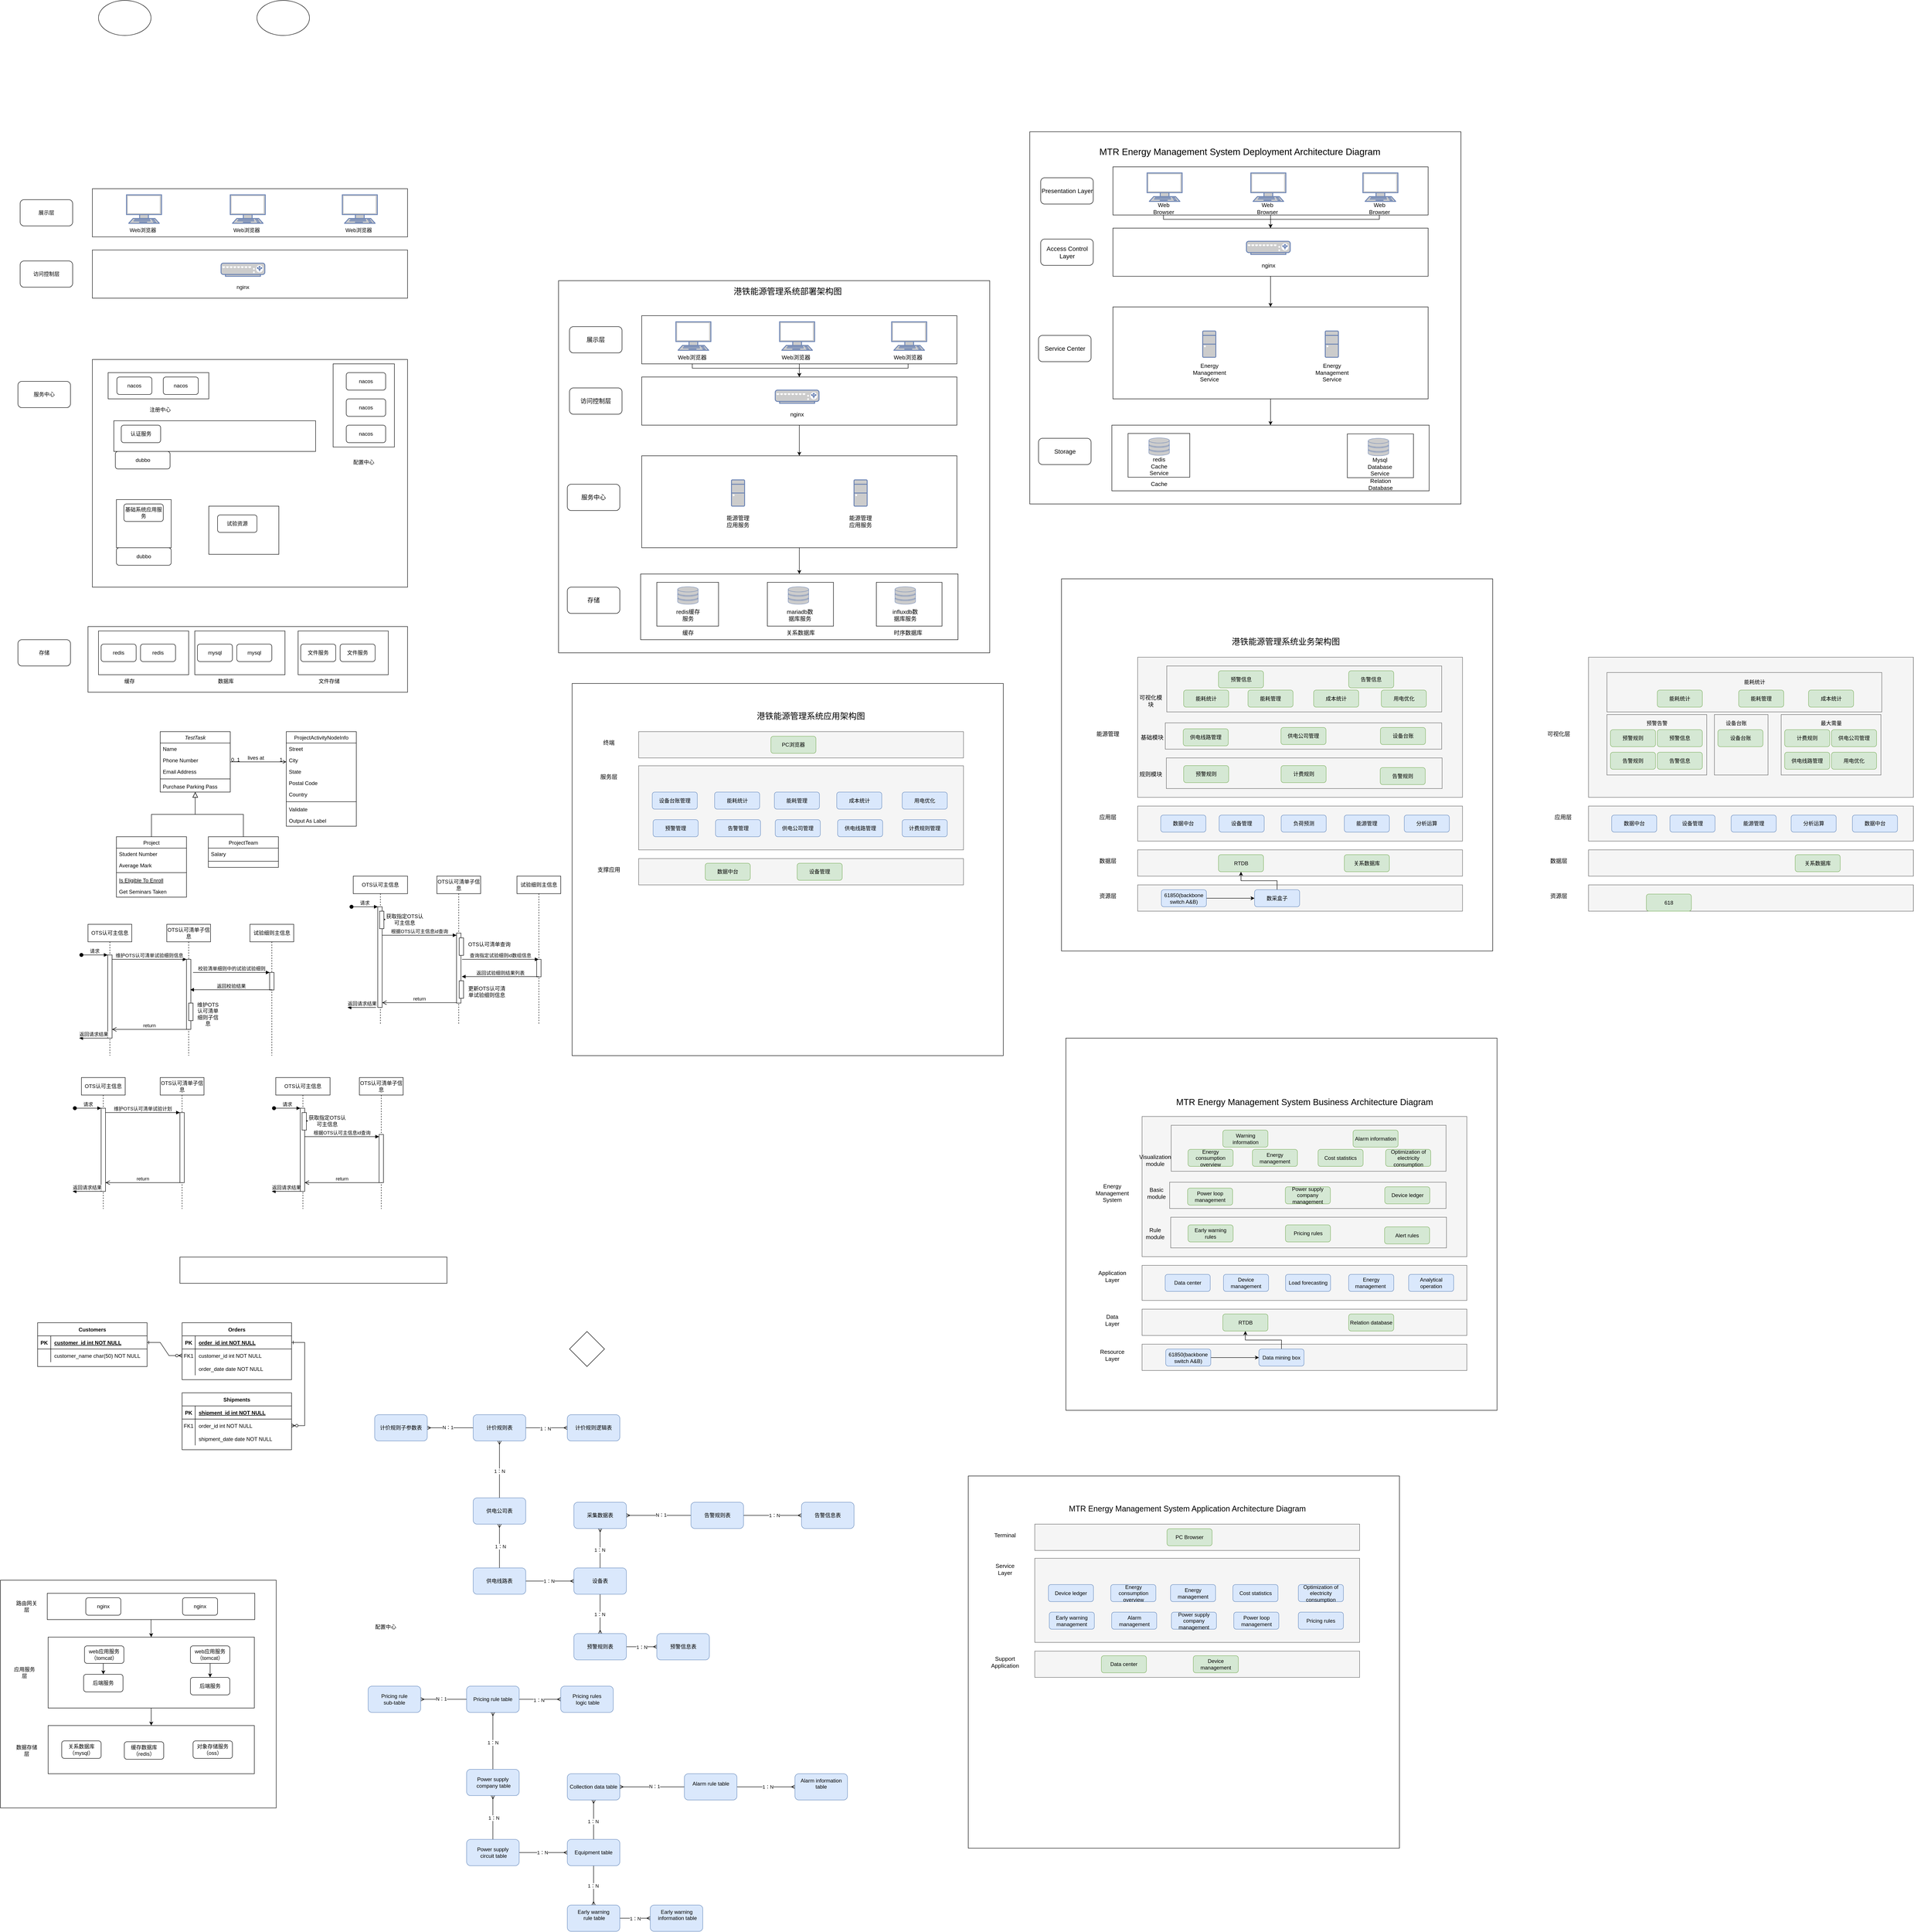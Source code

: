 <mxfile version="24.7.10">
  <diagram name="第 1 页" id="N2apjxpWbYqQif2-I4x0">
    <mxGraphModel dx="1434" dy="1907" grid="1" gridSize="10" guides="1" tooltips="1" connect="1" arrows="1" fold="1" page="1" pageScale="1" pageWidth="827" pageHeight="1169" math="0" shadow="0">
      <root>
        <mxCell id="0" />
        <mxCell id="1" parent="0" />
        <mxCell id="d8G6p4vZRDUriQpnZVvR-4" value="" style="rounded=0;whiteSpace=wrap;html=1;" parent="1" vertex="1">
          <mxGeometry x="2454" y="851" width="985" height="850" as="geometry" />
        </mxCell>
        <mxCell id="d8G6p4vZRDUriQpnZVvR-2" value="" style="rounded=0;whiteSpace=wrap;html=1;" parent="1" vertex="1">
          <mxGeometry x="1336" y="1090" width="985" height="850" as="geometry" />
        </mxCell>
        <mxCell id="O4YrnvuTXGR2Y_Uj8qS_-83" value="" style="rounded=0;whiteSpace=wrap;html=1;" parent="1" vertex="1">
          <mxGeometry x="1305" y="170" width="985" height="850" as="geometry" />
        </mxCell>
        <mxCell id="Pd4GgcT9B95wRbPPcqMi-3" value="服务中心" style="rounded=1;whiteSpace=wrap;html=1;" parent="1" vertex="1">
          <mxGeometry x="70" y="400" width="120" height="60" as="geometry" />
        </mxCell>
        <mxCell id="Pd4GgcT9B95wRbPPcqMi-9" value="" style="rounded=0;whiteSpace=wrap;html=1;" parent="1" vertex="1">
          <mxGeometry x="240" y="350" width="720" height="520" as="geometry" />
        </mxCell>
        <mxCell id="Pd4GgcT9B95wRbPPcqMi-10" value="" style="rounded=0;whiteSpace=wrap;html=1;" parent="1" vertex="1">
          <mxGeometry x="790" y="360" width="140" height="190" as="geometry" />
        </mxCell>
        <mxCell id="Pd4GgcT9B95wRbPPcqMi-11" value="nacos" style="rounded=1;whiteSpace=wrap;html=1;" parent="1" vertex="1">
          <mxGeometry x="820" y="380" width="90" height="40" as="geometry" />
        </mxCell>
        <mxCell id="Pd4GgcT9B95wRbPPcqMi-12" value="nacos" style="rounded=1;whiteSpace=wrap;html=1;" parent="1" vertex="1">
          <mxGeometry x="820" y="440" width="90" height="40" as="geometry" />
        </mxCell>
        <mxCell id="Pd4GgcT9B95wRbPPcqMi-13" value="nacos" style="rounded=1;whiteSpace=wrap;html=1;" parent="1" vertex="1">
          <mxGeometry x="820" y="500" width="90" height="40" as="geometry" />
        </mxCell>
        <mxCell id="Pd4GgcT9B95wRbPPcqMi-14" value="" style="rounded=0;whiteSpace=wrap;html=1;" parent="1" vertex="1">
          <mxGeometry x="295" y="670" width="125" height="110" as="geometry" />
        </mxCell>
        <mxCell id="Pd4GgcT9B95wRbPPcqMi-15" value="基础系统应用服务" style="rounded=1;whiteSpace=wrap;html=1;" parent="1" vertex="1">
          <mxGeometry x="312" y="680" width="90" height="40" as="geometry" />
        </mxCell>
        <mxCell id="Pd4GgcT9B95wRbPPcqMi-16" value="存储" style="rounded=1;whiteSpace=wrap;html=1;" parent="1" vertex="1">
          <mxGeometry x="70" y="990" width="120" height="60" as="geometry" />
        </mxCell>
        <mxCell id="Pd4GgcT9B95wRbPPcqMi-17" value="" style="rounded=0;whiteSpace=wrap;html=1;" parent="1" vertex="1">
          <mxGeometry x="230" y="960" width="730" height="150" as="geometry" />
        </mxCell>
        <mxCell id="Pd4GgcT9B95wRbPPcqMi-18" value="" style="rounded=0;whiteSpace=wrap;html=1;" parent="1" vertex="1">
          <mxGeometry x="254" y="970" width="206" height="100" as="geometry" />
        </mxCell>
        <mxCell id="Pd4GgcT9B95wRbPPcqMi-19" value="缓存" style="text;strokeColor=none;align=center;fillColor=none;html=1;verticalAlign=middle;whiteSpace=wrap;rounded=0;" parent="1" vertex="1">
          <mxGeometry x="295" y="1070" width="60" height="30" as="geometry" />
        </mxCell>
        <mxCell id="Pd4GgcT9B95wRbPPcqMi-20" value="redis" style="rounded=1;whiteSpace=wrap;html=1;" parent="1" vertex="1">
          <mxGeometry x="260" y="1000" width="80" height="40" as="geometry" />
        </mxCell>
        <mxCell id="Pd4GgcT9B95wRbPPcqMi-21" value="redis" style="rounded=1;whiteSpace=wrap;html=1;" parent="1" vertex="1">
          <mxGeometry x="350" y="1000" width="80" height="40" as="geometry" />
        </mxCell>
        <mxCell id="Pd4GgcT9B95wRbPPcqMi-22" value="" style="rounded=0;whiteSpace=wrap;html=1;" parent="1" vertex="1">
          <mxGeometry x="474" y="970" width="206" height="100" as="geometry" />
        </mxCell>
        <mxCell id="Pd4GgcT9B95wRbPPcqMi-23" value="数据库" style="text;strokeColor=none;align=center;fillColor=none;html=1;verticalAlign=middle;whiteSpace=wrap;rounded=0;" parent="1" vertex="1">
          <mxGeometry x="515" y="1070" width="60" height="30" as="geometry" />
        </mxCell>
        <mxCell id="Pd4GgcT9B95wRbPPcqMi-24" value="mysql" style="rounded=1;whiteSpace=wrap;html=1;" parent="1" vertex="1">
          <mxGeometry x="480" y="1000" width="80" height="40" as="geometry" />
        </mxCell>
        <mxCell id="Pd4GgcT9B95wRbPPcqMi-25" value="mysql" style="rounded=1;whiteSpace=wrap;html=1;" parent="1" vertex="1">
          <mxGeometry x="570" y="1000" width="80" height="40" as="geometry" />
        </mxCell>
        <mxCell id="Pd4GgcT9B95wRbPPcqMi-26" value="" style="rounded=0;whiteSpace=wrap;html=1;" parent="1" vertex="1">
          <mxGeometry x="710" y="970" width="206" height="100" as="geometry" />
        </mxCell>
        <mxCell id="Pd4GgcT9B95wRbPPcqMi-27" value="文件存储" style="text;strokeColor=none;align=center;fillColor=none;html=1;verticalAlign=middle;whiteSpace=wrap;rounded=0;" parent="1" vertex="1">
          <mxGeometry x="751" y="1070" width="60" height="30" as="geometry" />
        </mxCell>
        <mxCell id="Pd4GgcT9B95wRbPPcqMi-28" value="文件服务" style="rounded=1;whiteSpace=wrap;html=1;" parent="1" vertex="1">
          <mxGeometry x="716" y="1000" width="80" height="40" as="geometry" />
        </mxCell>
        <mxCell id="Pd4GgcT9B95wRbPPcqMi-29" value="文件服务" style="rounded=1;whiteSpace=wrap;html=1;" parent="1" vertex="1">
          <mxGeometry x="806" y="1000" width="80" height="40" as="geometry" />
        </mxCell>
        <mxCell id="33msQv8YJ-fLfwgcdkw9-1" value="TestTask" style="swimlane;fontStyle=2;align=center;verticalAlign=top;childLayout=stackLayout;horizontal=1;startSize=26;horizontalStack=0;resizeParent=1;resizeLast=0;collapsible=1;marginBottom=0;rounded=0;shadow=0;strokeWidth=1;" parent="1" vertex="1">
          <mxGeometry x="395" y="1200" width="160" height="138" as="geometry">
            <mxRectangle x="230" y="140" width="160" height="26" as="alternateBounds" />
          </mxGeometry>
        </mxCell>
        <mxCell id="33msQv8YJ-fLfwgcdkw9-2" value="Name" style="text;align=left;verticalAlign=top;spacingLeft=4;spacingRight=4;overflow=hidden;rotatable=0;points=[[0,0.5],[1,0.5]];portConstraint=eastwest;" parent="33msQv8YJ-fLfwgcdkw9-1" vertex="1">
          <mxGeometry y="26" width="160" height="26" as="geometry" />
        </mxCell>
        <mxCell id="33msQv8YJ-fLfwgcdkw9-3" value="Phone Number" style="text;align=left;verticalAlign=top;spacingLeft=4;spacingRight=4;overflow=hidden;rotatable=0;points=[[0,0.5],[1,0.5]];portConstraint=eastwest;rounded=0;shadow=0;html=0;" parent="33msQv8YJ-fLfwgcdkw9-1" vertex="1">
          <mxGeometry y="52" width="160" height="26" as="geometry" />
        </mxCell>
        <mxCell id="33msQv8YJ-fLfwgcdkw9-4" value="Email Address" style="text;align=left;verticalAlign=top;spacingLeft=4;spacingRight=4;overflow=hidden;rotatable=0;points=[[0,0.5],[1,0.5]];portConstraint=eastwest;rounded=0;shadow=0;html=0;" parent="33msQv8YJ-fLfwgcdkw9-1" vertex="1">
          <mxGeometry y="78" width="160" height="26" as="geometry" />
        </mxCell>
        <mxCell id="33msQv8YJ-fLfwgcdkw9-5" value="" style="line;html=1;strokeWidth=1;align=left;verticalAlign=middle;spacingTop=-1;spacingLeft=3;spacingRight=3;rotatable=0;labelPosition=right;points=[];portConstraint=eastwest;" parent="33msQv8YJ-fLfwgcdkw9-1" vertex="1">
          <mxGeometry y="104" width="160" height="8" as="geometry" />
        </mxCell>
        <mxCell id="33msQv8YJ-fLfwgcdkw9-6" value="Purchase Parking Pass" style="text;align=left;verticalAlign=top;spacingLeft=4;spacingRight=4;overflow=hidden;rotatable=0;points=[[0,0.5],[1,0.5]];portConstraint=eastwest;" parent="33msQv8YJ-fLfwgcdkw9-1" vertex="1">
          <mxGeometry y="112" width="160" height="26" as="geometry" />
        </mxCell>
        <mxCell id="33msQv8YJ-fLfwgcdkw9-7" value="Project" style="swimlane;fontStyle=0;align=center;verticalAlign=top;childLayout=stackLayout;horizontal=1;startSize=26;horizontalStack=0;resizeParent=1;resizeLast=0;collapsible=1;marginBottom=0;rounded=0;shadow=0;strokeWidth=1;" parent="1" vertex="1">
          <mxGeometry x="295" y="1440" width="160" height="138" as="geometry">
            <mxRectangle x="130" y="380" width="160" height="26" as="alternateBounds" />
          </mxGeometry>
        </mxCell>
        <mxCell id="33msQv8YJ-fLfwgcdkw9-8" value="Student Number" style="text;align=left;verticalAlign=top;spacingLeft=4;spacingRight=4;overflow=hidden;rotatable=0;points=[[0,0.5],[1,0.5]];portConstraint=eastwest;" parent="33msQv8YJ-fLfwgcdkw9-7" vertex="1">
          <mxGeometry y="26" width="160" height="26" as="geometry" />
        </mxCell>
        <mxCell id="33msQv8YJ-fLfwgcdkw9-9" value="Average Mark" style="text;align=left;verticalAlign=top;spacingLeft=4;spacingRight=4;overflow=hidden;rotatable=0;points=[[0,0.5],[1,0.5]];portConstraint=eastwest;rounded=0;shadow=0;html=0;" parent="33msQv8YJ-fLfwgcdkw9-7" vertex="1">
          <mxGeometry y="52" width="160" height="26" as="geometry" />
        </mxCell>
        <mxCell id="33msQv8YJ-fLfwgcdkw9-10" value="" style="line;html=1;strokeWidth=1;align=left;verticalAlign=middle;spacingTop=-1;spacingLeft=3;spacingRight=3;rotatable=0;labelPosition=right;points=[];portConstraint=eastwest;" parent="33msQv8YJ-fLfwgcdkw9-7" vertex="1">
          <mxGeometry y="78" width="160" height="8" as="geometry" />
        </mxCell>
        <mxCell id="33msQv8YJ-fLfwgcdkw9-11" value="Is Eligible To Enroll" style="text;align=left;verticalAlign=top;spacingLeft=4;spacingRight=4;overflow=hidden;rotatable=0;points=[[0,0.5],[1,0.5]];portConstraint=eastwest;fontStyle=4" parent="33msQv8YJ-fLfwgcdkw9-7" vertex="1">
          <mxGeometry y="86" width="160" height="26" as="geometry" />
        </mxCell>
        <mxCell id="33msQv8YJ-fLfwgcdkw9-12" value="Get Seminars Taken" style="text;align=left;verticalAlign=top;spacingLeft=4;spacingRight=4;overflow=hidden;rotatable=0;points=[[0,0.5],[1,0.5]];portConstraint=eastwest;" parent="33msQv8YJ-fLfwgcdkw9-7" vertex="1">
          <mxGeometry y="112" width="160" height="26" as="geometry" />
        </mxCell>
        <mxCell id="33msQv8YJ-fLfwgcdkw9-13" value="" style="endArrow=block;endSize=10;endFill=0;shadow=0;strokeWidth=1;rounded=0;edgeStyle=elbowEdgeStyle;elbow=vertical;" parent="1" source="33msQv8YJ-fLfwgcdkw9-7" target="33msQv8YJ-fLfwgcdkw9-1" edge="1">
          <mxGeometry width="160" relative="1" as="geometry">
            <mxPoint x="375" y="1283" as="sourcePoint" />
            <mxPoint x="375" y="1283" as="targetPoint" />
          </mxGeometry>
        </mxCell>
        <mxCell id="33msQv8YJ-fLfwgcdkw9-14" value="ProjectTeam" style="swimlane;fontStyle=0;align=center;verticalAlign=top;childLayout=stackLayout;horizontal=1;startSize=26;horizontalStack=0;resizeParent=1;resizeLast=0;collapsible=1;marginBottom=0;rounded=0;shadow=0;strokeWidth=1;" parent="1" vertex="1">
          <mxGeometry x="505" y="1440" width="160" height="70" as="geometry">
            <mxRectangle x="340" y="380" width="170" height="26" as="alternateBounds" />
          </mxGeometry>
        </mxCell>
        <mxCell id="33msQv8YJ-fLfwgcdkw9-15" value="Salary" style="text;align=left;verticalAlign=top;spacingLeft=4;spacingRight=4;overflow=hidden;rotatable=0;points=[[0,0.5],[1,0.5]];portConstraint=eastwest;" parent="33msQv8YJ-fLfwgcdkw9-14" vertex="1">
          <mxGeometry y="26" width="160" height="26" as="geometry" />
        </mxCell>
        <mxCell id="33msQv8YJ-fLfwgcdkw9-16" value="" style="line;html=1;strokeWidth=1;align=left;verticalAlign=middle;spacingTop=-1;spacingLeft=3;spacingRight=3;rotatable=0;labelPosition=right;points=[];portConstraint=eastwest;" parent="33msQv8YJ-fLfwgcdkw9-14" vertex="1">
          <mxGeometry y="52" width="160" height="8" as="geometry" />
        </mxCell>
        <mxCell id="33msQv8YJ-fLfwgcdkw9-17" value="" style="endArrow=block;endSize=10;endFill=0;shadow=0;strokeWidth=1;rounded=0;edgeStyle=elbowEdgeStyle;elbow=vertical;" parent="1" source="33msQv8YJ-fLfwgcdkw9-14" target="33msQv8YJ-fLfwgcdkw9-1" edge="1">
          <mxGeometry width="160" relative="1" as="geometry">
            <mxPoint x="385" y="1453" as="sourcePoint" />
            <mxPoint x="485" y="1351" as="targetPoint" />
          </mxGeometry>
        </mxCell>
        <mxCell id="33msQv8YJ-fLfwgcdkw9-18" value="ProjectActivityNodeInfo" style="swimlane;fontStyle=0;align=center;verticalAlign=top;childLayout=stackLayout;horizontal=1;startSize=26;horizontalStack=0;resizeParent=1;resizeLast=0;collapsible=1;marginBottom=0;rounded=0;shadow=0;strokeWidth=1;" parent="1" vertex="1">
          <mxGeometry x="683" y="1200" width="160" height="216" as="geometry">
            <mxRectangle x="550" y="140" width="160" height="26" as="alternateBounds" />
          </mxGeometry>
        </mxCell>
        <mxCell id="33msQv8YJ-fLfwgcdkw9-19" value="Street" style="text;align=left;verticalAlign=top;spacingLeft=4;spacingRight=4;overflow=hidden;rotatable=0;points=[[0,0.5],[1,0.5]];portConstraint=eastwest;" parent="33msQv8YJ-fLfwgcdkw9-18" vertex="1">
          <mxGeometry y="26" width="160" height="26" as="geometry" />
        </mxCell>
        <mxCell id="33msQv8YJ-fLfwgcdkw9-20" value="City" style="text;align=left;verticalAlign=top;spacingLeft=4;spacingRight=4;overflow=hidden;rotatable=0;points=[[0,0.5],[1,0.5]];portConstraint=eastwest;rounded=0;shadow=0;html=0;" parent="33msQv8YJ-fLfwgcdkw9-18" vertex="1">
          <mxGeometry y="52" width="160" height="26" as="geometry" />
        </mxCell>
        <mxCell id="33msQv8YJ-fLfwgcdkw9-21" value="State" style="text;align=left;verticalAlign=top;spacingLeft=4;spacingRight=4;overflow=hidden;rotatable=0;points=[[0,0.5],[1,0.5]];portConstraint=eastwest;rounded=0;shadow=0;html=0;" parent="33msQv8YJ-fLfwgcdkw9-18" vertex="1">
          <mxGeometry y="78" width="160" height="26" as="geometry" />
        </mxCell>
        <mxCell id="33msQv8YJ-fLfwgcdkw9-22" value="Postal Code" style="text;align=left;verticalAlign=top;spacingLeft=4;spacingRight=4;overflow=hidden;rotatable=0;points=[[0,0.5],[1,0.5]];portConstraint=eastwest;rounded=0;shadow=0;html=0;" parent="33msQv8YJ-fLfwgcdkw9-18" vertex="1">
          <mxGeometry y="104" width="160" height="26" as="geometry" />
        </mxCell>
        <mxCell id="33msQv8YJ-fLfwgcdkw9-23" value="Country" style="text;align=left;verticalAlign=top;spacingLeft=4;spacingRight=4;overflow=hidden;rotatable=0;points=[[0,0.5],[1,0.5]];portConstraint=eastwest;rounded=0;shadow=0;html=0;" parent="33msQv8YJ-fLfwgcdkw9-18" vertex="1">
          <mxGeometry y="130" width="160" height="26" as="geometry" />
        </mxCell>
        <mxCell id="33msQv8YJ-fLfwgcdkw9-24" value="" style="line;html=1;strokeWidth=1;align=left;verticalAlign=middle;spacingTop=-1;spacingLeft=3;spacingRight=3;rotatable=0;labelPosition=right;points=[];portConstraint=eastwest;" parent="33msQv8YJ-fLfwgcdkw9-18" vertex="1">
          <mxGeometry y="156" width="160" height="8" as="geometry" />
        </mxCell>
        <mxCell id="33msQv8YJ-fLfwgcdkw9-25" value="Validate" style="text;align=left;verticalAlign=top;spacingLeft=4;spacingRight=4;overflow=hidden;rotatable=0;points=[[0,0.5],[1,0.5]];portConstraint=eastwest;" parent="33msQv8YJ-fLfwgcdkw9-18" vertex="1">
          <mxGeometry y="164" width="160" height="26" as="geometry" />
        </mxCell>
        <mxCell id="33msQv8YJ-fLfwgcdkw9-26" value="Output As Label" style="text;align=left;verticalAlign=top;spacingLeft=4;spacingRight=4;overflow=hidden;rotatable=0;points=[[0,0.5],[1,0.5]];portConstraint=eastwest;" parent="33msQv8YJ-fLfwgcdkw9-18" vertex="1">
          <mxGeometry y="190" width="160" height="26" as="geometry" />
        </mxCell>
        <mxCell id="33msQv8YJ-fLfwgcdkw9-27" value="" style="endArrow=open;shadow=0;strokeWidth=1;rounded=0;endFill=1;edgeStyle=elbowEdgeStyle;elbow=vertical;" parent="1" source="33msQv8YJ-fLfwgcdkw9-1" target="33msQv8YJ-fLfwgcdkw9-18" edge="1">
          <mxGeometry x="0.5" y="41" relative="1" as="geometry">
            <mxPoint x="555" y="1272" as="sourcePoint" />
            <mxPoint x="715" y="1272" as="targetPoint" />
            <mxPoint x="-40" y="32" as="offset" />
          </mxGeometry>
        </mxCell>
        <mxCell id="33msQv8YJ-fLfwgcdkw9-28" value="0..1" style="resizable=0;align=left;verticalAlign=bottom;labelBackgroundColor=none;fontSize=12;" parent="33msQv8YJ-fLfwgcdkw9-27" connectable="0" vertex="1">
          <mxGeometry x="-1" relative="1" as="geometry">
            <mxPoint y="4" as="offset" />
          </mxGeometry>
        </mxCell>
        <mxCell id="33msQv8YJ-fLfwgcdkw9-29" value="1" style="resizable=0;align=right;verticalAlign=bottom;labelBackgroundColor=none;fontSize=12;" parent="33msQv8YJ-fLfwgcdkw9-27" connectable="0" vertex="1">
          <mxGeometry x="1" relative="1" as="geometry">
            <mxPoint x="-7" y="4" as="offset" />
          </mxGeometry>
        </mxCell>
        <mxCell id="33msQv8YJ-fLfwgcdkw9-30" value="lives at" style="text;html=1;resizable=0;points=[];;align=center;verticalAlign=middle;labelBackgroundColor=none;rounded=0;shadow=0;strokeWidth=1;fontSize=12;" parent="33msQv8YJ-fLfwgcdkw9-27" vertex="1" connectable="0">
          <mxGeometry x="0.5" y="49" relative="1" as="geometry">
            <mxPoint x="-38" y="40" as="offset" />
          </mxGeometry>
        </mxCell>
        <mxCell id="4lNO0c6xA-xNhAJxHuzg-1" value="配置中心" style="text;strokeColor=none;align=center;fillColor=none;html=1;verticalAlign=middle;whiteSpace=wrap;rounded=0;" parent="1" vertex="1">
          <mxGeometry x="830" y="570" width="60" height="30" as="geometry" />
        </mxCell>
        <mxCell id="4lNO0c6xA-xNhAJxHuzg-3" value="" style="rounded=0;whiteSpace=wrap;html=1;" parent="1" vertex="1">
          <mxGeometry x="506" y="685" width="160" height="110" as="geometry" />
        </mxCell>
        <mxCell id="4lNO0c6xA-xNhAJxHuzg-4" value="试验资源" style="rounded=1;whiteSpace=wrap;html=1;" parent="1" vertex="1">
          <mxGeometry x="526" y="705" width="90" height="40" as="geometry" />
        </mxCell>
        <mxCell id="4lNO0c6xA-xNhAJxHuzg-5" value="" style="rounded=0;whiteSpace=wrap;html=1;" parent="1" vertex="1">
          <mxGeometry x="240" y="-40" width="720" height="110" as="geometry" />
        </mxCell>
        <mxCell id="4lNO0c6xA-xNhAJxHuzg-6" value="展示层" style="rounded=1;whiteSpace=wrap;html=1;" parent="1" vertex="1">
          <mxGeometry x="75" y="-15" width="120" height="60" as="geometry" />
        </mxCell>
        <mxCell id="4lNO0c6xA-xNhAJxHuzg-13" value="" style="rounded=0;whiteSpace=wrap;html=1;" parent="1" vertex="1">
          <mxGeometry x="240" y="100" width="720" height="110" as="geometry" />
        </mxCell>
        <mxCell id="4lNO0c6xA-xNhAJxHuzg-14" value="访问控制层" style="rounded=1;whiteSpace=wrap;html=1;" parent="1" vertex="1">
          <mxGeometry x="75" y="125" width="120" height="60" as="geometry" />
        </mxCell>
        <mxCell id="4lNO0c6xA-xNhAJxHuzg-17" value="&lt;font style=&quot;font-size: 19px;&quot;&gt;港铁能源管理系统部署架构图&lt;/font&gt;" style="text;strokeColor=none;align=center;fillColor=none;html=1;verticalAlign=middle;whiteSpace=wrap;rounded=0;" parent="1" vertex="1">
          <mxGeometry x="1647" y="180" width="363" height="30" as="geometry" />
        </mxCell>
        <mxCell id="Pd4GgcT9B95wRbPPcqMi-5" value="" style="rounded=0;whiteSpace=wrap;html=1;" parent="1" vertex="1">
          <mxGeometry x="276" y="380" width="230" height="60" as="geometry" />
        </mxCell>
        <mxCell id="Pd4GgcT9B95wRbPPcqMi-7" value="nacos" style="rounded=1;whiteSpace=wrap;html=1;" parent="1" vertex="1">
          <mxGeometry x="296" y="390" width="80" height="40" as="geometry" />
        </mxCell>
        <mxCell id="Pd4GgcT9B95wRbPPcqMi-8" value="nacos" style="rounded=1;whiteSpace=wrap;html=1;" parent="1" vertex="1">
          <mxGeometry x="402" y="390" width="80" height="40" as="geometry" />
        </mxCell>
        <mxCell id="4lNO0c6xA-xNhAJxHuzg-21" value="注册中心" style="text;strokeColor=none;align=center;fillColor=none;html=1;verticalAlign=middle;whiteSpace=wrap;rounded=0;" parent="1" vertex="1">
          <mxGeometry x="365" y="450" width="60" height="30" as="geometry" />
        </mxCell>
        <mxCell id="4lNO0c6xA-xNhAJxHuzg-22" value="dubbo" style="rounded=1;whiteSpace=wrap;html=1;" parent="1" vertex="1">
          <mxGeometry x="295" y="780" width="125" height="40" as="geometry" />
        </mxCell>
        <mxCell id="4lNO0c6xA-xNhAJxHuzg-23" value="" style="rounded=0;whiteSpace=wrap;html=1;" parent="1" vertex="1">
          <mxGeometry x="289" y="490" width="461" height="70" as="geometry" />
        </mxCell>
        <mxCell id="4lNO0c6xA-xNhAJxHuzg-24" value="认证服务" style="rounded=1;whiteSpace=wrap;html=1;" parent="1" vertex="1">
          <mxGeometry x="306" y="500" width="90" height="40" as="geometry" />
        </mxCell>
        <mxCell id="4lNO0c6xA-xNhAJxHuzg-25" value="dubbo" style="rounded=1;whiteSpace=wrap;html=1;" parent="1" vertex="1">
          <mxGeometry x="292.5" y="560" width="125" height="40" as="geometry" />
        </mxCell>
        <mxCell id="GepXlwdQvqpXyO91F343-1" value="OTS认可主信息" style="shape=umlLifeline;perimeter=lifelinePerimeter;whiteSpace=wrap;html=1;container=0;dropTarget=0;collapsible=0;recursiveResize=0;outlineConnect=0;portConstraint=eastwest;newEdgeStyle={&quot;edgeStyle&quot;:&quot;elbowEdgeStyle&quot;,&quot;elbow&quot;:&quot;vertical&quot;,&quot;curved&quot;:0,&quot;rounded&quot;:0};" parent="1" vertex="1">
          <mxGeometry x="230" y="1640" width="100" height="300" as="geometry" />
        </mxCell>
        <mxCell id="GepXlwdQvqpXyO91F343-2" value="" style="html=1;points=[];perimeter=orthogonalPerimeter;outlineConnect=0;targetShapes=umlLifeline;portConstraint=eastwest;newEdgeStyle={&quot;edgeStyle&quot;:&quot;elbowEdgeStyle&quot;,&quot;elbow&quot;:&quot;vertical&quot;,&quot;curved&quot;:0,&quot;rounded&quot;:0};" parent="GepXlwdQvqpXyO91F343-1" vertex="1">
          <mxGeometry x="45" y="70" width="10" height="190" as="geometry" />
        </mxCell>
        <mxCell id="GepXlwdQvqpXyO91F343-3" value="请求" style="html=1;verticalAlign=bottom;startArrow=oval;endArrow=block;startSize=8;edgeStyle=elbowEdgeStyle;elbow=vertical;curved=0;rounded=0;" parent="GepXlwdQvqpXyO91F343-1" target="GepXlwdQvqpXyO91F343-2" edge="1">
          <mxGeometry relative="1" as="geometry">
            <mxPoint x="-15" y="70" as="sourcePoint" />
          </mxGeometry>
        </mxCell>
        <mxCell id="GepXlwdQvqpXyO91F343-5" value="OTS认可清单子信息" style="shape=umlLifeline;perimeter=lifelinePerimeter;whiteSpace=wrap;html=1;container=0;dropTarget=0;collapsible=0;recursiveResize=0;outlineConnect=0;portConstraint=eastwest;newEdgeStyle={&quot;edgeStyle&quot;:&quot;elbowEdgeStyle&quot;,&quot;elbow&quot;:&quot;vertical&quot;,&quot;curved&quot;:0,&quot;rounded&quot;:0};" parent="1" vertex="1">
          <mxGeometry x="410" y="1640" width="100" height="300" as="geometry" />
        </mxCell>
        <mxCell id="GepXlwdQvqpXyO91F343-6" value="" style="html=1;points=[];perimeter=orthogonalPerimeter;outlineConnect=0;targetShapes=umlLifeline;portConstraint=eastwest;newEdgeStyle={&quot;edgeStyle&quot;:&quot;elbowEdgeStyle&quot;,&quot;elbow&quot;:&quot;vertical&quot;,&quot;curved&quot;:0,&quot;rounded&quot;:0};" parent="GepXlwdQvqpXyO91F343-5" vertex="1">
          <mxGeometry x="45" y="80" width="10" height="160" as="geometry" />
        </mxCell>
        <mxCell id="GepXlwdQvqpXyO91F343-4" value="" style="html=1;points=[];perimeter=orthogonalPerimeter;outlineConnect=0;targetShapes=umlLifeline;portConstraint=eastwest;newEdgeStyle={&quot;edgeStyle&quot;:&quot;elbowEdgeStyle&quot;,&quot;elbow&quot;:&quot;vertical&quot;,&quot;curved&quot;:0,&quot;rounded&quot;:0};" parent="GepXlwdQvqpXyO91F343-5" vertex="1">
          <mxGeometry x="50" y="180" width="10" height="40" as="geometry" />
        </mxCell>
        <mxCell id="GepXlwdQvqpXyO91F343-7" value="维护OTS认可清单试验细则信息" style="html=1;verticalAlign=bottom;endArrow=block;edgeStyle=elbowEdgeStyle;elbow=vertical;curved=0;rounded=0;" parent="1" source="GepXlwdQvqpXyO91F343-2" target="GepXlwdQvqpXyO91F343-6" edge="1">
          <mxGeometry relative="1" as="geometry">
            <mxPoint x="385" y="1730" as="sourcePoint" />
            <Array as="points">
              <mxPoint x="370" y="1720" />
            </Array>
          </mxGeometry>
        </mxCell>
        <mxCell id="GepXlwdQvqpXyO91F343-8" value="return" style="html=1;verticalAlign=bottom;endArrow=open;endSize=8;edgeStyle=elbowEdgeStyle;elbow=vertical;curved=0;rounded=0;" parent="1" source="GepXlwdQvqpXyO91F343-6" target="GepXlwdQvqpXyO91F343-2" edge="1">
          <mxGeometry relative="1" as="geometry">
            <mxPoint x="385" y="1805" as="targetPoint" />
            <Array as="points">
              <mxPoint x="380" y="1880" />
            </Array>
          </mxGeometry>
        </mxCell>
        <mxCell id="JtlpZqqgeSd22oeA1jQs-1" value="试验细则主信息" style="shape=umlLifeline;perimeter=lifelinePerimeter;whiteSpace=wrap;html=1;container=0;dropTarget=0;collapsible=0;recursiveResize=0;outlineConnect=0;portConstraint=eastwest;newEdgeStyle={&quot;edgeStyle&quot;:&quot;elbowEdgeStyle&quot;,&quot;elbow&quot;:&quot;vertical&quot;,&quot;curved&quot;:0,&quot;rounded&quot;:0};" parent="1" vertex="1">
          <mxGeometry x="600" y="1640" width="100" height="300" as="geometry" />
        </mxCell>
        <mxCell id="JtlpZqqgeSd22oeA1jQs-2" value="" style="html=1;points=[];perimeter=orthogonalPerimeter;outlineConnect=0;targetShapes=umlLifeline;portConstraint=eastwest;newEdgeStyle={&quot;edgeStyle&quot;:&quot;elbowEdgeStyle&quot;,&quot;elbow&quot;:&quot;vertical&quot;,&quot;curved&quot;:0,&quot;rounded&quot;:0};" parent="JtlpZqqgeSd22oeA1jQs-1" vertex="1">
          <mxGeometry x="45" y="110" width="10" height="40" as="geometry" />
        </mxCell>
        <mxCell id="JtlpZqqgeSd22oeA1jQs-3" value="校验清单细则中的试验试验细则" style="html=1;verticalAlign=bottom;endArrow=block;edgeStyle=elbowEdgeStyle;elbow=vertical;curved=0;rounded=0;" parent="1" edge="1">
          <mxGeometry relative="1" as="geometry">
            <mxPoint x="470" y="1750" as="sourcePoint" />
            <Array as="points">
              <mxPoint x="560" y="1750" />
            </Array>
            <mxPoint x="645" y="1750" as="targetPoint" />
          </mxGeometry>
        </mxCell>
        <mxCell id="JtlpZqqgeSd22oeA1jQs-4" value="返回校验结果" style="html=1;verticalAlign=bottom;endArrow=block;edgeStyle=elbowEdgeStyle;elbow=vertical;curved=0;rounded=0;" parent="1" edge="1">
          <mxGeometry relative="1" as="geometry">
            <mxPoint x="651" y="1789.5" as="sourcePoint" />
            <Array as="points">
              <mxPoint x="576" y="1789.5" />
            </Array>
            <mxPoint x="463.5" y="1789.5" as="targetPoint" />
          </mxGeometry>
        </mxCell>
        <mxCell id="JtlpZqqgeSd22oeA1jQs-5" value="维护OTS认可清单细则子信息" style="text;strokeColor=none;align=center;fillColor=none;html=1;verticalAlign=middle;whiteSpace=wrap;rounded=0;" parent="1" vertex="1">
          <mxGeometry x="474" y="1830" width="60" height="30" as="geometry" />
        </mxCell>
        <mxCell id="JtlpZqqgeSd22oeA1jQs-6" value="返回请求结果" style="html=1;verticalAlign=bottom;endArrow=block;edgeStyle=elbowEdgeStyle;elbow=horizontal;curved=0;rounded=0;endFill=1;" parent="1" edge="1">
          <mxGeometry relative="1" as="geometry">
            <mxPoint x="210" y="1900" as="targetPoint" />
            <Array as="points" />
            <mxPoint x="275" y="1900" as="sourcePoint" />
          </mxGeometry>
        </mxCell>
        <mxCell id="PaS30crkZEAZcp3G5a0k-9" value="OTS认可主信息" style="shape=umlLifeline;perimeter=lifelinePerimeter;whiteSpace=wrap;html=1;container=0;dropTarget=0;collapsible=0;recursiveResize=0;outlineConnect=0;portConstraint=eastwest;newEdgeStyle={&quot;edgeStyle&quot;:&quot;elbowEdgeStyle&quot;,&quot;elbow&quot;:&quot;vertical&quot;,&quot;curved&quot;:0,&quot;rounded&quot;:0};" parent="1" vertex="1">
          <mxGeometry x="215" y="1990" width="100" height="300" as="geometry" />
        </mxCell>
        <mxCell id="PaS30crkZEAZcp3G5a0k-10" value="" style="html=1;points=[];perimeter=orthogonalPerimeter;outlineConnect=0;targetShapes=umlLifeline;portConstraint=eastwest;newEdgeStyle={&quot;edgeStyle&quot;:&quot;elbowEdgeStyle&quot;,&quot;elbow&quot;:&quot;vertical&quot;,&quot;curved&quot;:0,&quot;rounded&quot;:0};" parent="PaS30crkZEAZcp3G5a0k-9" vertex="1">
          <mxGeometry x="45" y="70" width="10" height="190" as="geometry" />
        </mxCell>
        <mxCell id="PaS30crkZEAZcp3G5a0k-11" value="请求" style="html=1;verticalAlign=bottom;startArrow=oval;endArrow=block;startSize=8;edgeStyle=elbowEdgeStyle;elbow=vertical;curved=0;rounded=0;" parent="PaS30crkZEAZcp3G5a0k-9" target="PaS30crkZEAZcp3G5a0k-10" edge="1">
          <mxGeometry relative="1" as="geometry">
            <mxPoint x="-15" y="70" as="sourcePoint" />
          </mxGeometry>
        </mxCell>
        <mxCell id="PaS30crkZEAZcp3G5a0k-12" value="OTS认可清单子信息" style="shape=umlLifeline;perimeter=lifelinePerimeter;whiteSpace=wrap;html=1;container=0;dropTarget=0;collapsible=0;recursiveResize=0;outlineConnect=0;portConstraint=eastwest;newEdgeStyle={&quot;edgeStyle&quot;:&quot;elbowEdgeStyle&quot;,&quot;elbow&quot;:&quot;vertical&quot;,&quot;curved&quot;:0,&quot;rounded&quot;:0};" parent="1" vertex="1">
          <mxGeometry x="395" y="1990" width="100" height="300" as="geometry" />
        </mxCell>
        <mxCell id="PaS30crkZEAZcp3G5a0k-13" value="" style="html=1;points=[];perimeter=orthogonalPerimeter;outlineConnect=0;targetShapes=umlLifeline;portConstraint=eastwest;newEdgeStyle={&quot;edgeStyle&quot;:&quot;elbowEdgeStyle&quot;,&quot;elbow&quot;:&quot;vertical&quot;,&quot;curved&quot;:0,&quot;rounded&quot;:0};" parent="PaS30crkZEAZcp3G5a0k-12" vertex="1">
          <mxGeometry x="45" y="80" width="10" height="160" as="geometry" />
        </mxCell>
        <mxCell id="PaS30crkZEAZcp3G5a0k-14" value="维护OTS认可清单试验计划" style="html=1;verticalAlign=bottom;endArrow=block;edgeStyle=elbowEdgeStyle;elbow=vertical;curved=0;rounded=0;" parent="1" source="PaS30crkZEAZcp3G5a0k-10" target="PaS30crkZEAZcp3G5a0k-13" edge="1">
          <mxGeometry relative="1" as="geometry">
            <mxPoint x="370" y="2080" as="sourcePoint" />
            <Array as="points">
              <mxPoint x="355" y="2070" />
            </Array>
          </mxGeometry>
        </mxCell>
        <mxCell id="PaS30crkZEAZcp3G5a0k-15" value="return" style="html=1;verticalAlign=bottom;endArrow=open;endSize=8;edgeStyle=elbowEdgeStyle;elbow=vertical;curved=0;rounded=0;" parent="1" source="PaS30crkZEAZcp3G5a0k-13" target="PaS30crkZEAZcp3G5a0k-10" edge="1">
          <mxGeometry relative="1" as="geometry">
            <mxPoint x="370" y="2155" as="targetPoint" />
            <Array as="points">
              <mxPoint x="365" y="2230" />
            </Array>
          </mxGeometry>
        </mxCell>
        <mxCell id="PaS30crkZEAZcp3G5a0k-16" value="返回请求结果" style="html=1;verticalAlign=bottom;endArrow=block;edgeStyle=elbowEdgeStyle;elbow=horizontal;curved=0;rounded=0;endFill=1;" parent="1" edge="1">
          <mxGeometry relative="1" as="geometry">
            <mxPoint x="195" y="2250" as="targetPoint" />
            <Array as="points" />
            <mxPoint x="260" y="2250" as="sourcePoint" />
          </mxGeometry>
        </mxCell>
        <mxCell id="PaS30crkZEAZcp3G5a0k-17" value="OTS认可主信息" style="shape=umlLifeline;perimeter=lifelinePerimeter;whiteSpace=wrap;html=1;container=0;dropTarget=0;collapsible=0;recursiveResize=0;outlineConnect=0;portConstraint=eastwest;newEdgeStyle={&quot;edgeStyle&quot;:&quot;elbowEdgeStyle&quot;,&quot;elbow&quot;:&quot;vertical&quot;,&quot;curved&quot;:0,&quot;rounded&quot;:0};" parent="1" vertex="1">
          <mxGeometry x="659" y="1990" width="124" height="300" as="geometry" />
        </mxCell>
        <mxCell id="PaS30crkZEAZcp3G5a0k-20" value="OTS认可清单子信息" style="shape=umlLifeline;perimeter=lifelinePerimeter;whiteSpace=wrap;html=1;container=0;dropTarget=0;collapsible=0;recursiveResize=0;outlineConnect=0;portConstraint=eastwest;newEdgeStyle={&quot;edgeStyle&quot;:&quot;elbowEdgeStyle&quot;,&quot;elbow&quot;:&quot;vertical&quot;,&quot;curved&quot;:0,&quot;rounded&quot;:0};" parent="1" vertex="1">
          <mxGeometry x="850" y="1990" width="100" height="300" as="geometry" />
        </mxCell>
        <mxCell id="PaS30crkZEAZcp3G5a0k-21" value="" style="html=1;points=[];perimeter=orthogonalPerimeter;outlineConnect=0;targetShapes=umlLifeline;portConstraint=eastwest;newEdgeStyle={&quot;edgeStyle&quot;:&quot;elbowEdgeStyle&quot;,&quot;elbow&quot;:&quot;vertical&quot;,&quot;curved&quot;:0,&quot;rounded&quot;:0};" parent="PaS30crkZEAZcp3G5a0k-20" vertex="1">
          <mxGeometry x="45" y="130" width="10" height="110" as="geometry" />
        </mxCell>
        <mxCell id="PaS30crkZEAZcp3G5a0k-22" value="根据OTS认可主信息id查询" style="html=1;verticalAlign=bottom;endArrow=block;edgeStyle=elbowEdgeStyle;elbow=vertical;curved=0;rounded=0;" parent="1" edge="1">
          <mxGeometry relative="1" as="geometry">
            <mxPoint x="725" y="2125" as="sourcePoint" />
            <Array as="points">
              <mxPoint x="810" y="2125" />
            </Array>
            <mxPoint x="895" y="2125" as="targetPoint" />
          </mxGeometry>
        </mxCell>
        <mxCell id="PaS30crkZEAZcp3G5a0k-23" value="return" style="html=1;verticalAlign=bottom;endArrow=open;endSize=8;edgeStyle=elbowEdgeStyle;elbow=vertical;curved=0;rounded=0;" parent="1" source="PaS30crkZEAZcp3G5a0k-21" target="PaS30crkZEAZcp3G5a0k-18" edge="1">
          <mxGeometry relative="1" as="geometry">
            <mxPoint x="825" y="2155" as="targetPoint" />
            <Array as="points">
              <mxPoint x="820" y="2230" />
            </Array>
          </mxGeometry>
        </mxCell>
        <mxCell id="PaS30crkZEAZcp3G5a0k-24" value="返回请求结果" style="html=1;verticalAlign=bottom;endArrow=block;edgeStyle=elbowEdgeStyle;elbow=horizontal;curved=0;rounded=0;endFill=1;" parent="1" edge="1">
          <mxGeometry relative="1" as="geometry">
            <mxPoint x="650" y="2250" as="targetPoint" />
            <Array as="points" />
            <mxPoint x="715" y="2250" as="sourcePoint" />
          </mxGeometry>
        </mxCell>
        <mxCell id="PaS30crkZEAZcp3G5a0k-18" value="" style="html=1;points=[];perimeter=orthogonalPerimeter;outlineConnect=0;targetShapes=umlLifeline;portConstraint=eastwest;newEdgeStyle={&quot;edgeStyle&quot;:&quot;elbowEdgeStyle&quot;,&quot;elbow&quot;:&quot;vertical&quot;,&quot;curved&quot;:0,&quot;rounded&quot;:0};" parent="1" vertex="1">
          <mxGeometry x="715" y="2060" width="10" height="190" as="geometry" />
        </mxCell>
        <mxCell id="PaS30crkZEAZcp3G5a0k-19" value="请求" style="html=1;verticalAlign=bottom;startArrow=oval;endArrow=block;startSize=8;edgeStyle=elbowEdgeStyle;elbow=vertical;curved=0;rounded=0;" parent="1" target="PaS30crkZEAZcp3G5a0k-18" edge="1">
          <mxGeometry relative="1" as="geometry">
            <mxPoint x="655" y="2060" as="sourcePoint" />
          </mxGeometry>
        </mxCell>
        <mxCell id="PaS30crkZEAZcp3G5a0k-27" value="" style="edgeStyle=elbowEdgeStyle;rounded=0;orthogonalLoop=1;jettySize=auto;html=1;elbow=vertical;curved=0;" parent="1" source="PaS30crkZEAZcp3G5a0k-25" target="PaS30crkZEAZcp3G5a0k-26" edge="1">
          <mxGeometry relative="1" as="geometry" />
        </mxCell>
        <mxCell id="PaS30crkZEAZcp3G5a0k-25" value="" style="html=1;points=[];perimeter=orthogonalPerimeter;outlineConnect=0;targetShapes=umlLifeline;portConstraint=eastwest;newEdgeStyle={&quot;edgeStyle&quot;:&quot;elbowEdgeStyle&quot;,&quot;elbow&quot;:&quot;vertical&quot;,&quot;curved&quot;:0,&quot;rounded&quot;:0};" parent="1" vertex="1">
          <mxGeometry x="719" y="2070" width="10" height="40" as="geometry" />
        </mxCell>
        <mxCell id="PaS30crkZEAZcp3G5a0k-26" value="获取指定OTS认可主信息" style="text;strokeColor=none;align=center;fillColor=none;html=1;verticalAlign=middle;whiteSpace=wrap;rounded=0;" parent="1" vertex="1">
          <mxGeometry x="733" y="2074" width="87" height="30" as="geometry" />
        </mxCell>
        <mxCell id="PaS30crkZEAZcp3G5a0k-53" value="OTS认可主信息" style="shape=umlLifeline;perimeter=lifelinePerimeter;whiteSpace=wrap;html=1;container=0;dropTarget=0;collapsible=0;recursiveResize=0;outlineConnect=0;portConstraint=eastwest;newEdgeStyle={&quot;edgeStyle&quot;:&quot;elbowEdgeStyle&quot;,&quot;elbow&quot;:&quot;vertical&quot;,&quot;curved&quot;:0,&quot;rounded&quot;:0};" parent="1" vertex="1">
          <mxGeometry x="836" y="1530" width="124" height="340" as="geometry" />
        </mxCell>
        <mxCell id="PaS30crkZEAZcp3G5a0k-54" value="OTS认可清单子信息" style="shape=umlLifeline;perimeter=lifelinePerimeter;whiteSpace=wrap;html=1;container=0;dropTarget=0;collapsible=0;recursiveResize=0;outlineConnect=0;portConstraint=eastwest;newEdgeStyle={&quot;edgeStyle&quot;:&quot;elbowEdgeStyle&quot;,&quot;elbow&quot;:&quot;vertical&quot;,&quot;curved&quot;:0,&quot;rounded&quot;:0};" parent="1" vertex="1">
          <mxGeometry x="1027" y="1530" width="100" height="340" as="geometry" />
        </mxCell>
        <mxCell id="PaS30crkZEAZcp3G5a0k-55" value="" style="html=1;points=[];perimeter=orthogonalPerimeter;outlineConnect=0;targetShapes=umlLifeline;portConstraint=eastwest;newEdgeStyle={&quot;edgeStyle&quot;:&quot;elbowEdgeStyle&quot;,&quot;elbow&quot;:&quot;vertical&quot;,&quot;curved&quot;:0,&quot;rounded&quot;:0};" parent="PaS30crkZEAZcp3G5a0k-54" vertex="1">
          <mxGeometry x="45" y="130" width="10" height="160" as="geometry" />
        </mxCell>
        <mxCell id="PaS30crkZEAZcp3G5a0k-56" value="根据OTS认可主信息id查询" style="html=1;verticalAlign=bottom;endArrow=block;edgeStyle=elbowEdgeStyle;elbow=vertical;curved=0;rounded=0;" parent="1" edge="1">
          <mxGeometry relative="1" as="geometry">
            <mxPoint x="902" y="1665" as="sourcePoint" />
            <Array as="points">
              <mxPoint x="987" y="1665" />
            </Array>
            <mxPoint x="1072" y="1665" as="targetPoint" />
          </mxGeometry>
        </mxCell>
        <mxCell id="PaS30crkZEAZcp3G5a0k-57" value="return" style="html=1;verticalAlign=bottom;endArrow=open;endSize=8;edgeStyle=elbowEdgeStyle;elbow=vertical;curved=0;rounded=0;" parent="1" edge="1">
          <mxGeometry relative="1" as="geometry">
            <mxPoint x="902" y="1819" as="targetPoint" />
            <Array as="points">
              <mxPoint x="997" y="1819" />
            </Array>
            <mxPoint x="1072" y="1819" as="sourcePoint" />
          </mxGeometry>
        </mxCell>
        <mxCell id="PaS30crkZEAZcp3G5a0k-58" value="返回请求结果" style="html=1;verticalAlign=bottom;endArrow=block;edgeStyle=elbowEdgeStyle;elbow=horizontal;curved=0;rounded=0;endFill=1;" parent="1" edge="1">
          <mxGeometry relative="1" as="geometry">
            <mxPoint x="823" y="1830" as="targetPoint" />
            <Array as="points" />
            <mxPoint x="888" y="1830" as="sourcePoint" />
          </mxGeometry>
        </mxCell>
        <mxCell id="PaS30crkZEAZcp3G5a0k-59" value="" style="html=1;points=[];perimeter=orthogonalPerimeter;outlineConnect=0;targetShapes=umlLifeline;portConstraint=eastwest;newEdgeStyle={&quot;edgeStyle&quot;:&quot;elbowEdgeStyle&quot;,&quot;elbow&quot;:&quot;vertical&quot;,&quot;curved&quot;:0,&quot;rounded&quot;:0};" parent="1" vertex="1">
          <mxGeometry x="892" y="1600" width="10" height="230" as="geometry" />
        </mxCell>
        <mxCell id="PaS30crkZEAZcp3G5a0k-60" value="请求" style="html=1;verticalAlign=bottom;startArrow=oval;endArrow=block;startSize=8;edgeStyle=elbowEdgeStyle;elbow=vertical;curved=0;rounded=0;" parent="1" target="PaS30crkZEAZcp3G5a0k-59" edge="1">
          <mxGeometry relative="1" as="geometry">
            <mxPoint x="832" y="1600" as="sourcePoint" />
          </mxGeometry>
        </mxCell>
        <mxCell id="PaS30crkZEAZcp3G5a0k-61" value="" style="edgeStyle=elbowEdgeStyle;rounded=0;orthogonalLoop=1;jettySize=auto;html=1;elbow=vertical;curved=0;" parent="1" source="PaS30crkZEAZcp3G5a0k-62" target="PaS30crkZEAZcp3G5a0k-63" edge="1">
          <mxGeometry relative="1" as="geometry" />
        </mxCell>
        <mxCell id="PaS30crkZEAZcp3G5a0k-62" value="" style="html=1;points=[];perimeter=orthogonalPerimeter;outlineConnect=0;targetShapes=umlLifeline;portConstraint=eastwest;newEdgeStyle={&quot;edgeStyle&quot;:&quot;elbowEdgeStyle&quot;,&quot;elbow&quot;:&quot;vertical&quot;,&quot;curved&quot;:0,&quot;rounded&quot;:0};" parent="1" vertex="1">
          <mxGeometry x="896" y="1610" width="10" height="40" as="geometry" />
        </mxCell>
        <mxCell id="PaS30crkZEAZcp3G5a0k-63" value="获取指定OTS认可主信息" style="text;strokeColor=none;align=center;fillColor=none;html=1;verticalAlign=middle;whiteSpace=wrap;rounded=0;" parent="1" vertex="1">
          <mxGeometry x="910" y="1614" width="87" height="30" as="geometry" />
        </mxCell>
        <mxCell id="PaS30crkZEAZcp3G5a0k-66" value="" style="html=1;points=[];perimeter=orthogonalPerimeter;outlineConnect=0;targetShapes=umlLifeline;portConstraint=eastwest;newEdgeStyle={&quot;edgeStyle&quot;:&quot;elbowEdgeStyle&quot;,&quot;elbow&quot;:&quot;vertical&quot;,&quot;curved&quot;:0,&quot;rounded&quot;:0};" parent="1" vertex="1">
          <mxGeometry x="1078" y="1671" width="10" height="40" as="geometry" />
        </mxCell>
        <mxCell id="PaS30crkZEAZcp3G5a0k-67" value="OTS认可清单查询" style="text;strokeColor=none;align=center;fillColor=none;html=1;verticalAlign=middle;whiteSpace=wrap;rounded=0;" parent="1" vertex="1">
          <mxGeometry x="1088" y="1671" width="118" height="30" as="geometry" />
        </mxCell>
        <mxCell id="PaS30crkZEAZcp3G5a0k-68" value="" style="html=1;points=[];perimeter=orthogonalPerimeter;outlineConnect=0;targetShapes=umlLifeline;portConstraint=eastwest;newEdgeStyle={&quot;edgeStyle&quot;:&quot;elbowEdgeStyle&quot;,&quot;elbow&quot;:&quot;vertical&quot;,&quot;curved&quot;:0,&quot;rounded&quot;:0};" parent="1" vertex="1">
          <mxGeometry x="1078" y="1769" width="10" height="40" as="geometry" />
        </mxCell>
        <mxCell id="PaS30crkZEAZcp3G5a0k-69" value="更新OTS认可清单试验细则信息" style="text;strokeColor=none;align=center;fillColor=none;html=1;verticalAlign=middle;whiteSpace=wrap;rounded=0;" parent="1" vertex="1">
          <mxGeometry x="1092" y="1779" width="98" height="30" as="geometry" />
        </mxCell>
        <mxCell id="PaS30crkZEAZcp3G5a0k-70" value="试验细则主信息" style="shape=umlLifeline;perimeter=lifelinePerimeter;whiteSpace=wrap;html=1;container=0;dropTarget=0;collapsible=0;recursiveResize=0;outlineConnect=0;portConstraint=eastwest;newEdgeStyle={&quot;edgeStyle&quot;:&quot;elbowEdgeStyle&quot;,&quot;elbow&quot;:&quot;vertical&quot;,&quot;curved&quot;:0,&quot;rounded&quot;:0};" parent="1" vertex="1">
          <mxGeometry x="1210" y="1530" width="100" height="340" as="geometry" />
        </mxCell>
        <mxCell id="PaS30crkZEAZcp3G5a0k-71" value="" style="html=1;points=[];perimeter=orthogonalPerimeter;outlineConnect=0;targetShapes=umlLifeline;portConstraint=eastwest;newEdgeStyle={&quot;edgeStyle&quot;:&quot;elbowEdgeStyle&quot;,&quot;elbow&quot;:&quot;vertical&quot;,&quot;curved&quot;:0,&quot;rounded&quot;:0};" parent="PaS30crkZEAZcp3G5a0k-70" vertex="1">
          <mxGeometry x="45" y="190" width="10" height="40" as="geometry" />
        </mxCell>
        <mxCell id="PaS30crkZEAZcp3G5a0k-72" value="查询指定试验细则id数组信息" style="html=1;verticalAlign=bottom;endArrow=block;edgeStyle=elbowEdgeStyle;elbow=vertical;curved=0;rounded=0;" parent="1" edge="1">
          <mxGeometry relative="1" as="geometry">
            <mxPoint x="1084.5" y="1720" as="sourcePoint" />
            <Array as="points">
              <mxPoint x="1174.5" y="1720" />
            </Array>
            <mxPoint x="1259.5" y="1720" as="targetPoint" />
          </mxGeometry>
        </mxCell>
        <mxCell id="PaS30crkZEAZcp3G5a0k-73" value="返回试验细则结果列表" style="html=1;verticalAlign=bottom;endArrow=block;edgeStyle=elbowEdgeStyle;elbow=vertical;curved=0;rounded=0;" parent="1" edge="1">
          <mxGeometry relative="1" as="geometry">
            <mxPoint x="1259.5" y="1759.5" as="sourcePoint" />
            <Array as="points">
              <mxPoint x="1184.5" y="1759.5" />
            </Array>
            <mxPoint x="1084" y="1760" as="targetPoint" />
          </mxGeometry>
        </mxCell>
        <mxCell id="O4YrnvuTXGR2Y_Uj8qS_-1" value="" style="rounded=0;whiteSpace=wrap;html=1;" parent="1" vertex="1">
          <mxGeometry x="440" y="2400" width="610" height="60" as="geometry" />
        </mxCell>
        <mxCell id="O4YrnvuTXGR2Y_Uj8qS_-2" value="" style="fontColor=#0066CC;verticalAlign=top;verticalLabelPosition=bottom;labelPosition=center;align=center;html=1;outlineConnect=0;fillColor=#CCCCCC;strokeColor=#6881B3;gradientColor=none;gradientDirection=north;strokeWidth=2;shape=mxgraph.networks.terminal;" parent="1" vertex="1">
          <mxGeometry x="318" y="-26" width="80" height="65" as="geometry" />
        </mxCell>
        <mxCell id="O4YrnvuTXGR2Y_Uj8qS_-5" value="Web浏览器" style="text;strokeColor=none;align=center;fillColor=none;html=1;verticalAlign=middle;whiteSpace=wrap;rounded=0;" parent="1" vertex="1">
          <mxGeometry x="319" y="40" width="73" height="30" as="geometry" />
        </mxCell>
        <mxCell id="O4YrnvuTXGR2Y_Uj8qS_-8" value="" style="fontColor=#0066CC;verticalAlign=top;verticalLabelPosition=bottom;labelPosition=center;align=center;html=1;outlineConnect=0;fillColor=#CCCCCC;strokeColor=#6881B3;gradientColor=none;gradientDirection=north;strokeWidth=2;shape=mxgraph.networks.terminal;" parent="1" vertex="1">
          <mxGeometry x="555" y="-26" width="80" height="65" as="geometry" />
        </mxCell>
        <mxCell id="O4YrnvuTXGR2Y_Uj8qS_-9" value="Web浏览器" style="text;strokeColor=none;align=center;fillColor=none;html=1;verticalAlign=middle;whiteSpace=wrap;rounded=0;" parent="1" vertex="1">
          <mxGeometry x="556" y="40" width="73" height="30" as="geometry" />
        </mxCell>
        <mxCell id="O4YrnvuTXGR2Y_Uj8qS_-10" value="" style="fontColor=#0066CC;verticalAlign=top;verticalLabelPosition=bottom;labelPosition=center;align=center;html=1;outlineConnect=0;fillColor=#CCCCCC;strokeColor=#6881B3;gradientColor=none;gradientDirection=north;strokeWidth=2;shape=mxgraph.networks.terminal;" parent="1" vertex="1">
          <mxGeometry x="811" y="-26" width="80" height="65" as="geometry" />
        </mxCell>
        <mxCell id="O4YrnvuTXGR2Y_Uj8qS_-11" value="Web浏览器" style="text;strokeColor=none;align=center;fillColor=none;html=1;verticalAlign=middle;whiteSpace=wrap;rounded=0;" parent="1" vertex="1">
          <mxGeometry x="812" y="40" width="73" height="30" as="geometry" />
        </mxCell>
        <mxCell id="O4YrnvuTXGR2Y_Uj8qS_-13" value="" style="fontColor=#0066CC;verticalAlign=top;verticalLabelPosition=bottom;labelPosition=center;align=center;html=1;outlineConnect=0;fillColor=#CCCCCC;strokeColor=#6881B3;gradientColor=none;gradientDirection=north;strokeWidth=2;shape=mxgraph.networks.load_balancer;" parent="1" vertex="1">
          <mxGeometry x="534" y="130" width="100" height="30" as="geometry" />
        </mxCell>
        <mxCell id="O4YrnvuTXGR2Y_Uj8qS_-14" value="nginx" style="text;strokeColor=none;align=center;fillColor=none;html=1;verticalAlign=middle;whiteSpace=wrap;rounded=0;" parent="1" vertex="1">
          <mxGeometry x="554" y="170" width="60" height="30" as="geometry" />
        </mxCell>
        <mxCell id="O4YrnvuTXGR2Y_Uj8qS_-15" value="" style="rounded=0;whiteSpace=wrap;html=1;" parent="1" vertex="1">
          <mxGeometry x="1495" y="250" width="720" height="110" as="geometry" />
        </mxCell>
        <mxCell id="O4YrnvuTXGR2Y_Uj8qS_-16" value="展示层" style="rounded=1;whiteSpace=wrap;html=1;fontSize=14;" parent="1" vertex="1">
          <mxGeometry x="1330" y="275" width="120" height="60" as="geometry" />
        </mxCell>
        <mxCell id="O4YrnvuTXGR2Y_Uj8qS_-81" style="edgeStyle=orthogonalEdgeStyle;rounded=0;orthogonalLoop=1;jettySize=auto;html=1;exitX=0.5;exitY=1;exitDx=0;exitDy=0;entryX=0.5;entryY=0;entryDx=0;entryDy=0;" parent="1" source="O4YrnvuTXGR2Y_Uj8qS_-17" target="O4YrnvuTXGR2Y_Uj8qS_-60" edge="1">
          <mxGeometry relative="1" as="geometry" />
        </mxCell>
        <mxCell id="O4YrnvuTXGR2Y_Uj8qS_-17" value="" style="rounded=0;whiteSpace=wrap;html=1;" parent="1" vertex="1">
          <mxGeometry x="1495" y="390" width="720" height="110" as="geometry" />
        </mxCell>
        <mxCell id="O4YrnvuTXGR2Y_Uj8qS_-18" value="访问控制层" style="rounded=1;whiteSpace=wrap;html=1;fontSize=14;" parent="1" vertex="1">
          <mxGeometry x="1330" y="415" width="120" height="60" as="geometry" />
        </mxCell>
        <mxCell id="O4YrnvuTXGR2Y_Uj8qS_-19" value="" style="fontColor=#0066CC;verticalAlign=top;verticalLabelPosition=bottom;labelPosition=center;align=center;html=1;outlineConnect=0;fillColor=#CCCCCC;strokeColor=#6881B3;gradientColor=none;gradientDirection=north;strokeWidth=2;shape=mxgraph.networks.terminal;" parent="1" vertex="1">
          <mxGeometry x="1573" y="264" width="80" height="65" as="geometry" />
        </mxCell>
        <mxCell id="O4YrnvuTXGR2Y_Uj8qS_-72" style="rounded=0;orthogonalLoop=1;jettySize=auto;html=1;exitX=0.5;exitY=1;exitDx=0;exitDy=0;strokeColor=none;entryX=0.5;entryY=0;entryDx=0;entryDy=0;entryPerimeter=0;" parent="1" source="O4YrnvuTXGR2Y_Uj8qS_-20" target="O4YrnvuTXGR2Y_Uj8qS_-25" edge="1">
          <mxGeometry relative="1" as="geometry" />
        </mxCell>
        <mxCell id="O4YrnvuTXGR2Y_Uj8qS_-78" style="edgeStyle=orthogonalEdgeStyle;rounded=0;orthogonalLoop=1;jettySize=auto;html=1;exitX=0.5;exitY=1;exitDx=0;exitDy=0;entryX=0.5;entryY=0;entryDx=0;entryDy=0;" parent="1" source="O4YrnvuTXGR2Y_Uj8qS_-20" target="O4YrnvuTXGR2Y_Uj8qS_-17" edge="1">
          <mxGeometry relative="1" as="geometry">
            <Array as="points">
              <mxPoint x="1611" y="370" />
              <mxPoint x="1855" y="370" />
            </Array>
          </mxGeometry>
        </mxCell>
        <mxCell id="O4YrnvuTXGR2Y_Uj8qS_-20" value="Web浏览器" style="text;strokeColor=none;align=center;fillColor=none;html=1;verticalAlign=middle;whiteSpace=wrap;rounded=0;fontSize=13;" parent="1" vertex="1">
          <mxGeometry x="1574" y="330" width="73" height="30" as="geometry" />
        </mxCell>
        <mxCell id="O4YrnvuTXGR2Y_Uj8qS_-21" value="" style="fontColor=#0066CC;verticalAlign=top;verticalLabelPosition=bottom;labelPosition=center;align=center;html=1;outlineConnect=0;fillColor=#CCCCCC;strokeColor=#6881B3;gradientColor=none;gradientDirection=north;strokeWidth=2;shape=mxgraph.networks.terminal;" parent="1" vertex="1">
          <mxGeometry x="1810" y="264" width="80" height="65" as="geometry" />
        </mxCell>
        <mxCell id="O4YrnvuTXGR2Y_Uj8qS_-79" style="edgeStyle=orthogonalEdgeStyle;rounded=0;orthogonalLoop=1;jettySize=auto;html=1;exitX=0.5;exitY=1;exitDx=0;exitDy=0;entryX=0.5;entryY=0;entryDx=0;entryDy=0;" parent="1" source="O4YrnvuTXGR2Y_Uj8qS_-22" target="O4YrnvuTXGR2Y_Uj8qS_-17" edge="1">
          <mxGeometry relative="1" as="geometry" />
        </mxCell>
        <mxCell id="O4YrnvuTXGR2Y_Uj8qS_-22" value="Web浏览器" style="text;strokeColor=none;align=center;fillColor=none;html=1;verticalAlign=middle;whiteSpace=wrap;rounded=0;fontSize=13;" parent="1" vertex="1">
          <mxGeometry x="1811" y="330" width="73" height="30" as="geometry" />
        </mxCell>
        <mxCell id="O4YrnvuTXGR2Y_Uj8qS_-23" value="" style="fontColor=#0066CC;verticalAlign=top;verticalLabelPosition=bottom;labelPosition=center;align=center;html=1;outlineConnect=0;fillColor=#CCCCCC;strokeColor=#6881B3;gradientColor=none;gradientDirection=north;strokeWidth=2;shape=mxgraph.networks.terminal;" parent="1" vertex="1">
          <mxGeometry x="2066" y="264" width="80" height="65" as="geometry" />
        </mxCell>
        <mxCell id="O4YrnvuTXGR2Y_Uj8qS_-80" style="edgeStyle=orthogonalEdgeStyle;rounded=0;orthogonalLoop=1;jettySize=auto;html=1;exitX=0.5;exitY=1;exitDx=0;exitDy=0;entryX=0.5;entryY=0;entryDx=0;entryDy=0;" parent="1" source="O4YrnvuTXGR2Y_Uj8qS_-24" target="O4YrnvuTXGR2Y_Uj8qS_-17" edge="1">
          <mxGeometry relative="1" as="geometry">
            <Array as="points">
              <mxPoint x="2104" y="370" />
              <mxPoint x="1855" y="370" />
            </Array>
          </mxGeometry>
        </mxCell>
        <mxCell id="O4YrnvuTXGR2Y_Uj8qS_-24" value="Web浏览器" style="text;strokeColor=none;align=center;fillColor=none;html=1;verticalAlign=middle;whiteSpace=wrap;rounded=0;fontSize=13;" parent="1" vertex="1">
          <mxGeometry x="2067" y="330" width="73" height="30" as="geometry" />
        </mxCell>
        <mxCell id="O4YrnvuTXGR2Y_Uj8qS_-25" value="" style="fontColor=#0066CC;verticalAlign=top;verticalLabelPosition=bottom;labelPosition=center;align=center;html=1;outlineConnect=0;fillColor=#CCCCCC;strokeColor=#6881B3;gradientColor=none;gradientDirection=north;strokeWidth=2;shape=mxgraph.networks.load_balancer;" parent="1" vertex="1">
          <mxGeometry x="1800" y="420" width="100" height="30" as="geometry" />
        </mxCell>
        <mxCell id="O4YrnvuTXGR2Y_Uj8qS_-26" value="nginx" style="text;strokeColor=none;align=center;fillColor=none;html=1;verticalAlign=middle;whiteSpace=wrap;rounded=0;fontSize=13;" parent="1" vertex="1">
          <mxGeometry x="1820" y="460" width="60" height="30" as="geometry" />
        </mxCell>
        <mxCell id="O4YrnvuTXGR2Y_Uj8qS_-27" value="服务中心" style="rounded=1;whiteSpace=wrap;html=1;fontSize=14;" parent="1" vertex="1">
          <mxGeometry x="1325" y="635" width="120" height="60" as="geometry" />
        </mxCell>
        <mxCell id="O4YrnvuTXGR2Y_Uj8qS_-35" value="存储" style="rounded=1;whiteSpace=wrap;html=1;fontSize=14;" parent="1" vertex="1">
          <mxGeometry x="1325" y="870" width="120" height="60" as="geometry" />
        </mxCell>
        <mxCell id="O4YrnvuTXGR2Y_Uj8qS_-36" value="" style="rounded=0;whiteSpace=wrap;html=1;" parent="1" vertex="1">
          <mxGeometry x="1492.5" y="840" width="725" height="150" as="geometry" />
        </mxCell>
        <mxCell id="O4YrnvuTXGR2Y_Uj8qS_-37" value="" style="rounded=0;whiteSpace=wrap;html=1;" parent="1" vertex="1">
          <mxGeometry x="1529.5" y="859" width="141" height="100" as="geometry" />
        </mxCell>
        <mxCell id="O4YrnvuTXGR2Y_Uj8qS_-38" value="缓存" style="text;strokeColor=none;align=center;fillColor=none;html=1;verticalAlign=middle;whiteSpace=wrap;rounded=0;fontSize=13;" parent="1" vertex="1">
          <mxGeometry x="1570.5" y="959" width="60" height="30" as="geometry" />
        </mxCell>
        <mxCell id="O4YrnvuTXGR2Y_Uj8qS_-41" value="" style="rounded=0;whiteSpace=wrap;html=1;" parent="1" vertex="1">
          <mxGeometry x="1782" y="859" width="151" height="100" as="geometry" />
        </mxCell>
        <mxCell id="O4YrnvuTXGR2Y_Uj8qS_-42" value="关系数据库" style="text;strokeColor=none;align=center;fillColor=none;html=1;verticalAlign=middle;whiteSpace=wrap;rounded=0;fontSize=13;" parent="1" vertex="1">
          <mxGeometry x="1823" y="959" width="70" height="30" as="geometry" />
        </mxCell>
        <mxCell id="O4YrnvuTXGR2Y_Uj8qS_-45" value="" style="rounded=0;whiteSpace=wrap;html=1;" parent="1" vertex="1">
          <mxGeometry x="2031" y="859" width="150" height="100" as="geometry" />
        </mxCell>
        <mxCell id="O4YrnvuTXGR2Y_Uj8qS_-46" value="时序数据库" style="text;strokeColor=none;align=center;fillColor=none;html=1;verticalAlign=middle;whiteSpace=wrap;rounded=0;fontSize=13;" parent="1" vertex="1">
          <mxGeometry x="2067" y="959" width="73" height="30" as="geometry" />
        </mxCell>
        <mxCell id="O4YrnvuTXGR2Y_Uj8qS_-82" style="edgeStyle=orthogonalEdgeStyle;rounded=0;orthogonalLoop=1;jettySize=auto;html=1;exitX=0.5;exitY=1;exitDx=0;exitDy=0;entryX=0.5;entryY=0;entryDx=0;entryDy=0;" parent="1" source="O4YrnvuTXGR2Y_Uj8qS_-60" target="O4YrnvuTXGR2Y_Uj8qS_-36" edge="1">
          <mxGeometry relative="1" as="geometry" />
        </mxCell>
        <mxCell id="O4YrnvuTXGR2Y_Uj8qS_-60" value="" style="rounded=0;whiteSpace=wrap;html=1;" parent="1" vertex="1">
          <mxGeometry x="1495" y="570" width="720" height="210" as="geometry" />
        </mxCell>
        <mxCell id="O4YrnvuTXGR2Y_Uj8qS_-61" value="" style="fontColor=#0066CC;verticalAlign=top;verticalLabelPosition=bottom;labelPosition=center;align=center;html=1;outlineConnect=0;fillColor=#CCCCCC;strokeColor=#6881B3;gradientColor=none;gradientDirection=north;strokeWidth=2;shape=mxgraph.networks.desktop_pc;" parent="1" vertex="1">
          <mxGeometry x="1700" y="625" width="30" height="60" as="geometry" />
        </mxCell>
        <mxCell id="O4YrnvuTXGR2Y_Uj8qS_-62" value="能源管理应用服务" style="text;strokeColor=none;align=center;fillColor=none;html=1;verticalAlign=middle;whiteSpace=wrap;rounded=0;fontSize=13;" parent="1" vertex="1">
          <mxGeometry x="1685" y="695" width="60" height="50" as="geometry" />
        </mxCell>
        <mxCell id="O4YrnvuTXGR2Y_Uj8qS_-63" value="" style="fontColor=#0066CC;verticalAlign=top;verticalLabelPosition=bottom;labelPosition=center;align=center;html=1;outlineConnect=0;fillColor=#CCCCCC;strokeColor=#6881B3;gradientColor=none;gradientDirection=north;strokeWidth=2;shape=mxgraph.networks.desktop_pc;" parent="1" vertex="1">
          <mxGeometry x="1980" y="625" width="30" height="60" as="geometry" />
        </mxCell>
        <mxCell id="O4YrnvuTXGR2Y_Uj8qS_-64" value="能源管理应用服务" style="text;strokeColor=none;align=center;fillColor=none;html=1;verticalAlign=middle;whiteSpace=wrap;rounded=0;fontSize=13;" parent="1" vertex="1">
          <mxGeometry x="1965" y="695" width="60" height="50" as="geometry" />
        </mxCell>
        <mxCell id="O4YrnvuTXGR2Y_Uj8qS_-66" value="" style="fontColor=#0066CC;verticalAlign=top;verticalLabelPosition=bottom;labelPosition=center;align=center;html=1;outlineConnect=0;fillColor=#CCCCCC;strokeColor=#6881B3;gradientColor=none;gradientDirection=north;strokeWidth=2;shape=mxgraph.networks.storage;" parent="1" vertex="1">
          <mxGeometry x="1577" y="869" width="47" height="40" as="geometry" />
        </mxCell>
        <mxCell id="O4YrnvuTXGR2Y_Uj8qS_-67" value="redis缓存服务" style="text;strokeColor=none;align=center;fillColor=none;html=1;verticalAlign=middle;whiteSpace=wrap;rounded=0;fontSize=13;" parent="1" vertex="1">
          <mxGeometry x="1570.5" y="909" width="60" height="50" as="geometry" />
        </mxCell>
        <mxCell id="O4YrnvuTXGR2Y_Uj8qS_-68" value="" style="fontColor=#0066CC;verticalAlign=top;verticalLabelPosition=bottom;labelPosition=center;align=center;html=1;outlineConnect=0;fillColor=#CCCCCC;strokeColor=#6881B3;gradientColor=none;gradientDirection=north;strokeWidth=2;shape=mxgraph.networks.storage;" parent="1" vertex="1">
          <mxGeometry x="1829.5" y="869" width="47" height="40" as="geometry" />
        </mxCell>
        <mxCell id="O4YrnvuTXGR2Y_Uj8qS_-69" value="mariadb数据库服务" style="text;strokeColor=none;align=center;fillColor=none;html=1;verticalAlign=middle;whiteSpace=wrap;rounded=0;fontSize=13;" parent="1" vertex="1">
          <mxGeometry x="1823" y="909" width="67" height="50" as="geometry" />
        </mxCell>
        <mxCell id="O4YrnvuTXGR2Y_Uj8qS_-70" value="" style="fontColor=#0066CC;verticalAlign=top;verticalLabelPosition=bottom;labelPosition=center;align=center;html=1;outlineConnect=0;fillColor=#CCCCCC;strokeColor=#6881B3;gradientColor=none;gradientDirection=north;strokeWidth=2;shape=mxgraph.networks.storage;" parent="1" vertex="1">
          <mxGeometry x="2073.5" y="869" width="47" height="40" as="geometry" />
        </mxCell>
        <mxCell id="O4YrnvuTXGR2Y_Uj8qS_-71" value="influxdb数据库服务" style="text;strokeColor=none;align=center;fillColor=none;html=1;verticalAlign=middle;whiteSpace=wrap;rounded=0;fontSize=13;" parent="1" vertex="1">
          <mxGeometry x="2067" y="909" width="60" height="50" as="geometry" />
        </mxCell>
        <mxCell id="hcUSIDZO_3xAz0XsNsHQ-1" value="" style="ellipse;whiteSpace=wrap;html=1;" parent="1" vertex="1">
          <mxGeometry x="254" y="-470" width="120" height="80" as="geometry" />
        </mxCell>
        <mxCell id="hcUSIDZO_3xAz0XsNsHQ-2" value="" style="ellipse;whiteSpace=wrap;html=1;" parent="1" vertex="1">
          <mxGeometry x="616" y="-470" width="120" height="80" as="geometry" />
        </mxCell>
        <mxCell id="hcUSIDZO_3xAz0XsNsHQ-3" value="" style="edgeStyle=entityRelationEdgeStyle;endArrow=ERzeroToMany;startArrow=ERone;endFill=1;startFill=0;rounded=0;" parent="1" source="hcUSIDZO_3xAz0XsNsHQ-26" target="hcUSIDZO_3xAz0XsNsHQ-9" edge="1">
          <mxGeometry width="100" height="100" relative="1" as="geometry">
            <mxPoint x="335" y="3150" as="sourcePoint" />
            <mxPoint x="435" y="3050" as="targetPoint" />
          </mxGeometry>
        </mxCell>
        <mxCell id="hcUSIDZO_3xAz0XsNsHQ-4" value="" style="edgeStyle=entityRelationEdgeStyle;endArrow=ERzeroToMany;startArrow=ERone;endFill=1;startFill=0;rounded=0;" parent="1" source="hcUSIDZO_3xAz0XsNsHQ-6" target="hcUSIDZO_3xAz0XsNsHQ-19" edge="1">
          <mxGeometry width="100" height="100" relative="1" as="geometry">
            <mxPoint x="395" y="2610" as="sourcePoint" />
            <mxPoint x="455" y="2635" as="targetPoint" />
          </mxGeometry>
        </mxCell>
        <mxCell id="hcUSIDZO_3xAz0XsNsHQ-5" value="Orders" style="shape=table;startSize=30;container=1;collapsible=1;childLayout=tableLayout;fixedRows=1;rowLines=0;fontStyle=1;align=center;resizeLast=1;" parent="1" vertex="1">
          <mxGeometry x="445" y="2550" width="250" height="130" as="geometry" />
        </mxCell>
        <mxCell id="hcUSIDZO_3xAz0XsNsHQ-6" value="" style="shape=partialRectangle;collapsible=0;dropTarget=0;pointerEvents=0;fillColor=none;points=[[0,0.5],[1,0.5]];portConstraint=eastwest;top=0;left=0;right=0;bottom=1;" parent="hcUSIDZO_3xAz0XsNsHQ-5" vertex="1">
          <mxGeometry y="30" width="250" height="30" as="geometry" />
        </mxCell>
        <mxCell id="hcUSIDZO_3xAz0XsNsHQ-7" value="PK" style="shape=partialRectangle;overflow=hidden;connectable=0;fillColor=none;top=0;left=0;bottom=0;right=0;fontStyle=1;" parent="hcUSIDZO_3xAz0XsNsHQ-6" vertex="1">
          <mxGeometry width="30" height="30" as="geometry">
            <mxRectangle width="30" height="30" as="alternateBounds" />
          </mxGeometry>
        </mxCell>
        <mxCell id="hcUSIDZO_3xAz0XsNsHQ-8" value="order_id int NOT NULL " style="shape=partialRectangle;overflow=hidden;connectable=0;fillColor=none;top=0;left=0;bottom=0;right=0;align=left;spacingLeft=6;fontStyle=5;" parent="hcUSIDZO_3xAz0XsNsHQ-6" vertex="1">
          <mxGeometry x="30" width="220" height="30" as="geometry">
            <mxRectangle width="220" height="30" as="alternateBounds" />
          </mxGeometry>
        </mxCell>
        <mxCell id="hcUSIDZO_3xAz0XsNsHQ-9" value="" style="shape=partialRectangle;collapsible=0;dropTarget=0;pointerEvents=0;fillColor=none;points=[[0,0.5],[1,0.5]];portConstraint=eastwest;top=0;left=0;right=0;bottom=0;" parent="hcUSIDZO_3xAz0XsNsHQ-5" vertex="1">
          <mxGeometry y="60" width="250" height="30" as="geometry" />
        </mxCell>
        <mxCell id="hcUSIDZO_3xAz0XsNsHQ-10" value="FK1" style="shape=partialRectangle;overflow=hidden;connectable=0;fillColor=none;top=0;left=0;bottom=0;right=0;" parent="hcUSIDZO_3xAz0XsNsHQ-9" vertex="1">
          <mxGeometry width="30" height="30" as="geometry">
            <mxRectangle width="30" height="30" as="alternateBounds" />
          </mxGeometry>
        </mxCell>
        <mxCell id="hcUSIDZO_3xAz0XsNsHQ-11" value="customer_id int NOT NULL" style="shape=partialRectangle;overflow=hidden;connectable=0;fillColor=none;top=0;left=0;bottom=0;right=0;align=left;spacingLeft=6;" parent="hcUSIDZO_3xAz0XsNsHQ-9" vertex="1">
          <mxGeometry x="30" width="220" height="30" as="geometry">
            <mxRectangle width="220" height="30" as="alternateBounds" />
          </mxGeometry>
        </mxCell>
        <mxCell id="hcUSIDZO_3xAz0XsNsHQ-12" value="" style="shape=partialRectangle;collapsible=0;dropTarget=0;pointerEvents=0;fillColor=none;points=[[0,0.5],[1,0.5]];portConstraint=eastwest;top=0;left=0;right=0;bottom=0;" parent="hcUSIDZO_3xAz0XsNsHQ-5" vertex="1">
          <mxGeometry y="90" width="250" height="30" as="geometry" />
        </mxCell>
        <mxCell id="hcUSIDZO_3xAz0XsNsHQ-13" value="" style="shape=partialRectangle;overflow=hidden;connectable=0;fillColor=none;top=0;left=0;bottom=0;right=0;" parent="hcUSIDZO_3xAz0XsNsHQ-12" vertex="1">
          <mxGeometry width="30" height="30" as="geometry">
            <mxRectangle width="30" height="30" as="alternateBounds" />
          </mxGeometry>
        </mxCell>
        <mxCell id="hcUSIDZO_3xAz0XsNsHQ-14" value="order_date date NOT NULL" style="shape=partialRectangle;overflow=hidden;connectable=0;fillColor=none;top=0;left=0;bottom=0;right=0;align=left;spacingLeft=6;" parent="hcUSIDZO_3xAz0XsNsHQ-12" vertex="1">
          <mxGeometry x="30" width="220" height="30" as="geometry">
            <mxRectangle width="220" height="30" as="alternateBounds" />
          </mxGeometry>
        </mxCell>
        <mxCell id="hcUSIDZO_3xAz0XsNsHQ-15" value="Shipments" style="shape=table;startSize=30;container=1;collapsible=1;childLayout=tableLayout;fixedRows=1;rowLines=0;fontStyle=1;align=center;resizeLast=1;" parent="1" vertex="1">
          <mxGeometry x="445" y="2710" width="250" height="130" as="geometry" />
        </mxCell>
        <mxCell id="hcUSIDZO_3xAz0XsNsHQ-16" value="" style="shape=partialRectangle;collapsible=0;dropTarget=0;pointerEvents=0;fillColor=none;points=[[0,0.5],[1,0.5]];portConstraint=eastwest;top=0;left=0;right=0;bottom=1;" parent="hcUSIDZO_3xAz0XsNsHQ-15" vertex="1">
          <mxGeometry y="30" width="250" height="30" as="geometry" />
        </mxCell>
        <mxCell id="hcUSIDZO_3xAz0XsNsHQ-17" value="PK" style="shape=partialRectangle;overflow=hidden;connectable=0;fillColor=none;top=0;left=0;bottom=0;right=0;fontStyle=1;" parent="hcUSIDZO_3xAz0XsNsHQ-16" vertex="1">
          <mxGeometry width="30" height="30" as="geometry">
            <mxRectangle width="30" height="30" as="alternateBounds" />
          </mxGeometry>
        </mxCell>
        <mxCell id="hcUSIDZO_3xAz0XsNsHQ-18" value="shipment_id int NOT NULL " style="shape=partialRectangle;overflow=hidden;connectable=0;fillColor=none;top=0;left=0;bottom=0;right=0;align=left;spacingLeft=6;fontStyle=5;" parent="hcUSIDZO_3xAz0XsNsHQ-16" vertex="1">
          <mxGeometry x="30" width="220" height="30" as="geometry">
            <mxRectangle width="220" height="30" as="alternateBounds" />
          </mxGeometry>
        </mxCell>
        <mxCell id="hcUSIDZO_3xAz0XsNsHQ-19" value="" style="shape=partialRectangle;collapsible=0;dropTarget=0;pointerEvents=0;fillColor=none;points=[[0,0.5],[1,0.5]];portConstraint=eastwest;top=0;left=0;right=0;bottom=0;" parent="hcUSIDZO_3xAz0XsNsHQ-15" vertex="1">
          <mxGeometry y="60" width="250" height="30" as="geometry" />
        </mxCell>
        <mxCell id="hcUSIDZO_3xAz0XsNsHQ-20" value="FK1" style="shape=partialRectangle;overflow=hidden;connectable=0;fillColor=none;top=0;left=0;bottom=0;right=0;" parent="hcUSIDZO_3xAz0XsNsHQ-19" vertex="1">
          <mxGeometry width="30" height="30" as="geometry">
            <mxRectangle width="30" height="30" as="alternateBounds" />
          </mxGeometry>
        </mxCell>
        <mxCell id="hcUSIDZO_3xAz0XsNsHQ-21" value="order_id int NOT NULL" style="shape=partialRectangle;overflow=hidden;connectable=0;fillColor=none;top=0;left=0;bottom=0;right=0;align=left;spacingLeft=6;" parent="hcUSIDZO_3xAz0XsNsHQ-19" vertex="1">
          <mxGeometry x="30" width="220" height="30" as="geometry">
            <mxRectangle width="220" height="30" as="alternateBounds" />
          </mxGeometry>
        </mxCell>
        <mxCell id="hcUSIDZO_3xAz0XsNsHQ-22" value="" style="shape=partialRectangle;collapsible=0;dropTarget=0;pointerEvents=0;fillColor=none;points=[[0,0.5],[1,0.5]];portConstraint=eastwest;top=0;left=0;right=0;bottom=0;" parent="hcUSIDZO_3xAz0XsNsHQ-15" vertex="1">
          <mxGeometry y="90" width="250" height="30" as="geometry" />
        </mxCell>
        <mxCell id="hcUSIDZO_3xAz0XsNsHQ-23" value="" style="shape=partialRectangle;overflow=hidden;connectable=0;fillColor=none;top=0;left=0;bottom=0;right=0;" parent="hcUSIDZO_3xAz0XsNsHQ-22" vertex="1">
          <mxGeometry width="30" height="30" as="geometry">
            <mxRectangle width="30" height="30" as="alternateBounds" />
          </mxGeometry>
        </mxCell>
        <mxCell id="hcUSIDZO_3xAz0XsNsHQ-24" value="shipment_date date NOT NULL" style="shape=partialRectangle;overflow=hidden;connectable=0;fillColor=none;top=0;left=0;bottom=0;right=0;align=left;spacingLeft=6;" parent="hcUSIDZO_3xAz0XsNsHQ-22" vertex="1">
          <mxGeometry x="30" width="220" height="30" as="geometry">
            <mxRectangle width="220" height="30" as="alternateBounds" />
          </mxGeometry>
        </mxCell>
        <mxCell id="hcUSIDZO_3xAz0XsNsHQ-25" value="Customers" style="shape=table;startSize=30;container=1;collapsible=1;childLayout=tableLayout;fixedRows=1;rowLines=0;fontStyle=1;align=center;resizeLast=1;" parent="1" vertex="1">
          <mxGeometry x="115" y="2550" width="250" height="100" as="geometry" />
        </mxCell>
        <mxCell id="hcUSIDZO_3xAz0XsNsHQ-26" value="" style="shape=partialRectangle;collapsible=0;dropTarget=0;pointerEvents=0;fillColor=none;points=[[0,0.5],[1,0.5]];portConstraint=eastwest;top=0;left=0;right=0;bottom=1;" parent="hcUSIDZO_3xAz0XsNsHQ-25" vertex="1">
          <mxGeometry y="30" width="250" height="30" as="geometry" />
        </mxCell>
        <mxCell id="hcUSIDZO_3xAz0XsNsHQ-27" value="PK" style="shape=partialRectangle;overflow=hidden;connectable=0;fillColor=none;top=0;left=0;bottom=0;right=0;fontStyle=1;" parent="hcUSIDZO_3xAz0XsNsHQ-26" vertex="1">
          <mxGeometry width="30" height="30" as="geometry">
            <mxRectangle width="30" height="30" as="alternateBounds" />
          </mxGeometry>
        </mxCell>
        <mxCell id="hcUSIDZO_3xAz0XsNsHQ-28" value="customer_id int NOT NULL " style="shape=partialRectangle;overflow=hidden;connectable=0;fillColor=none;top=0;left=0;bottom=0;right=0;align=left;spacingLeft=6;fontStyle=5;" parent="hcUSIDZO_3xAz0XsNsHQ-26" vertex="1">
          <mxGeometry x="30" width="220" height="30" as="geometry">
            <mxRectangle width="220" height="30" as="alternateBounds" />
          </mxGeometry>
        </mxCell>
        <mxCell id="hcUSIDZO_3xAz0XsNsHQ-29" value="" style="shape=partialRectangle;collapsible=0;dropTarget=0;pointerEvents=0;fillColor=none;points=[[0,0.5],[1,0.5]];portConstraint=eastwest;top=0;left=0;right=0;bottom=0;" parent="hcUSIDZO_3xAz0XsNsHQ-25" vertex="1">
          <mxGeometry y="60" width="250" height="30" as="geometry" />
        </mxCell>
        <mxCell id="hcUSIDZO_3xAz0XsNsHQ-30" value="" style="shape=partialRectangle;overflow=hidden;connectable=0;fillColor=none;top=0;left=0;bottom=0;right=0;" parent="hcUSIDZO_3xAz0XsNsHQ-29" vertex="1">
          <mxGeometry width="30" height="30" as="geometry">
            <mxRectangle width="30" height="30" as="alternateBounds" />
          </mxGeometry>
        </mxCell>
        <mxCell id="hcUSIDZO_3xAz0XsNsHQ-31" value="customer_name char(50) NOT NULL" style="shape=partialRectangle;overflow=hidden;connectable=0;fillColor=none;top=0;left=0;bottom=0;right=0;align=left;spacingLeft=6;" parent="hcUSIDZO_3xAz0XsNsHQ-29" vertex="1">
          <mxGeometry x="30" width="220" height="30" as="geometry">
            <mxRectangle width="220" height="30" as="alternateBounds" />
          </mxGeometry>
        </mxCell>
        <mxCell id="hcUSIDZO_3xAz0XsNsHQ-45" style="edgeStyle=orthogonalEdgeStyle;rounded=0;orthogonalLoop=1;jettySize=auto;html=1;exitX=0;exitY=0.5;exitDx=0;exitDy=0;entryX=1;entryY=0.5;entryDx=0;entryDy=0;endArrow=ERmany;endFill=0;" parent="1" source="hcUSIDZO_3xAz0XsNsHQ-32" target="hcUSIDZO_3xAz0XsNsHQ-34" edge="1">
          <mxGeometry relative="1" as="geometry">
            <Array as="points">
              <mxPoint x="1030" y="2790" />
              <mxPoint x="1030" y="2790" />
            </Array>
          </mxGeometry>
        </mxCell>
        <mxCell id="hcUSIDZO_3xAz0XsNsHQ-46" value="N：1" style="edgeLabel;html=1;align=center;verticalAlign=middle;resizable=0;points=[];" parent="hcUSIDZO_3xAz0XsNsHQ-45" vertex="1" connectable="0">
          <mxGeometry x="0.104" y="-1" relative="1" as="geometry">
            <mxPoint as="offset" />
          </mxGeometry>
        </mxCell>
        <mxCell id="hcUSIDZO_3xAz0XsNsHQ-76" style="edgeStyle=orthogonalEdgeStyle;rounded=0;orthogonalLoop=1;jettySize=auto;html=1;exitX=1;exitY=0.5;exitDx=0;exitDy=0;entryX=0;entryY=0.5;entryDx=0;entryDy=0;endArrow=ERmany;endFill=0;" parent="1" source="hcUSIDZO_3xAz0XsNsHQ-32" target="hcUSIDZO_3xAz0XsNsHQ-35" edge="1">
          <mxGeometry relative="1" as="geometry" />
        </mxCell>
        <mxCell id="hcUSIDZO_3xAz0XsNsHQ-77" value="1：N" style="edgeLabel;html=1;align=center;verticalAlign=middle;resizable=0;points=[];" parent="hcUSIDZO_3xAz0XsNsHQ-76" vertex="1" connectable="0">
          <mxGeometry x="-0.053" y="-2" relative="1" as="geometry">
            <mxPoint as="offset" />
          </mxGeometry>
        </mxCell>
        <mxCell id="hcUSIDZO_3xAz0XsNsHQ-32" value="计价规则表" style="rounded=1;whiteSpace=wrap;html=1;fillColor=#dae8fc;strokeColor=#6c8ebf;" parent="1" vertex="1">
          <mxGeometry x="1110" y="2760" width="120" height="60" as="geometry" />
        </mxCell>
        <mxCell id="hcUSIDZO_3xAz0XsNsHQ-33" value="" style="rhombus;whiteSpace=wrap;html=1;" parent="1" vertex="1">
          <mxGeometry x="1330" y="2570" width="80" height="80" as="geometry" />
        </mxCell>
        <mxCell id="hcUSIDZO_3xAz0XsNsHQ-34" value="计价规则子参数表" style="rounded=1;whiteSpace=wrap;html=1;fillColor=#dae8fc;strokeColor=#6c8ebf;" parent="1" vertex="1">
          <mxGeometry x="885" y="2760" width="120" height="60" as="geometry" />
        </mxCell>
        <mxCell id="hcUSIDZO_3xAz0XsNsHQ-35" value="计价规则逻辑表" style="rounded=1;whiteSpace=wrap;html=1;fillColor=#dae8fc;strokeColor=#6c8ebf;" parent="1" vertex="1">
          <mxGeometry x="1325" y="2760" width="120" height="60" as="geometry" />
        </mxCell>
        <mxCell id="hcUSIDZO_3xAz0XsNsHQ-50" style="edgeStyle=orthogonalEdgeStyle;rounded=0;orthogonalLoop=1;jettySize=auto;html=1;exitX=0.5;exitY=0;exitDx=0;exitDy=0;entryX=0.5;entryY=1;entryDx=0;entryDy=0;endArrow=ERmany;endFill=0;" parent="1" source="hcUSIDZO_3xAz0XsNsHQ-40" target="hcUSIDZO_3xAz0XsNsHQ-32" edge="1">
          <mxGeometry relative="1" as="geometry" />
        </mxCell>
        <mxCell id="hcUSIDZO_3xAz0XsNsHQ-51" value="1：N" style="edgeLabel;html=1;align=center;verticalAlign=middle;resizable=0;points=[];" parent="hcUSIDZO_3xAz0XsNsHQ-50" vertex="1" connectable="0">
          <mxGeometry x="-0.061" relative="1" as="geometry">
            <mxPoint as="offset" />
          </mxGeometry>
        </mxCell>
        <mxCell id="hcUSIDZO_3xAz0XsNsHQ-40" value="供电公司表" style="rounded=1;whiteSpace=wrap;html=1;fillColor=#dae8fc;strokeColor=#6c8ebf;" parent="1" vertex="1">
          <mxGeometry x="1110" y="2950" width="120" height="60" as="geometry" />
        </mxCell>
        <mxCell id="hcUSIDZO_3xAz0XsNsHQ-53" style="edgeStyle=orthogonalEdgeStyle;rounded=0;orthogonalLoop=1;jettySize=auto;html=1;exitX=0.5;exitY=0;exitDx=0;exitDy=0;entryX=0.5;entryY=1;entryDx=0;entryDy=0;endArrow=ERmany;endFill=0;" parent="1" source="hcUSIDZO_3xAz0XsNsHQ-52" target="hcUSIDZO_3xAz0XsNsHQ-40" edge="1">
          <mxGeometry relative="1" as="geometry" />
        </mxCell>
        <mxCell id="hcUSIDZO_3xAz0XsNsHQ-54" value="1：N" style="edgeLabel;html=1;align=center;verticalAlign=middle;resizable=0;points=[];" parent="hcUSIDZO_3xAz0XsNsHQ-53" vertex="1" connectable="0">
          <mxGeometry x="-0.02" y="-2" relative="1" as="geometry">
            <mxPoint as="offset" />
          </mxGeometry>
        </mxCell>
        <mxCell id="hcUSIDZO_3xAz0XsNsHQ-60" style="edgeStyle=orthogonalEdgeStyle;rounded=0;orthogonalLoop=1;jettySize=auto;html=1;exitX=1;exitY=0.5;exitDx=0;exitDy=0;entryX=0;entryY=0.5;entryDx=0;entryDy=0;endArrow=ERmany;endFill=0;" parent="1" source="hcUSIDZO_3xAz0XsNsHQ-52" target="hcUSIDZO_3xAz0XsNsHQ-58" edge="1">
          <mxGeometry relative="1" as="geometry" />
        </mxCell>
        <mxCell id="hcUSIDZO_3xAz0XsNsHQ-61" value="1：N" style="edgeLabel;html=1;align=center;verticalAlign=middle;resizable=0;points=[];" parent="hcUSIDZO_3xAz0XsNsHQ-60" vertex="1" connectable="0">
          <mxGeometry x="-0.036" relative="1" as="geometry">
            <mxPoint as="offset" />
          </mxGeometry>
        </mxCell>
        <mxCell id="hcUSIDZO_3xAz0XsNsHQ-52" value="供电线路表" style="rounded=1;whiteSpace=wrap;html=1;fillColor=#dae8fc;strokeColor=#6c8ebf;" parent="1" vertex="1">
          <mxGeometry x="1110" y="3110" width="120" height="60" as="geometry" />
        </mxCell>
        <mxCell id="hcUSIDZO_3xAz0XsNsHQ-63" style="edgeStyle=orthogonalEdgeStyle;rounded=0;orthogonalLoop=1;jettySize=auto;html=1;exitX=0.5;exitY=0;exitDx=0;exitDy=0;entryX=0.5;entryY=1;entryDx=0;entryDy=0;endArrow=ERmany;endFill=0;" parent="1" source="hcUSIDZO_3xAz0XsNsHQ-58" target="hcUSIDZO_3xAz0XsNsHQ-62" edge="1">
          <mxGeometry relative="1" as="geometry" />
        </mxCell>
        <mxCell id="hcUSIDZO_3xAz0XsNsHQ-64" value="1：N" style="edgeLabel;html=1;align=center;verticalAlign=middle;resizable=0;points=[];" parent="hcUSIDZO_3xAz0XsNsHQ-63" vertex="1" connectable="0">
          <mxGeometry x="-0.089" y="1" relative="1" as="geometry">
            <mxPoint as="offset" />
          </mxGeometry>
        </mxCell>
        <mxCell id="hcUSIDZO_3xAz0XsNsHQ-66" style="edgeStyle=orthogonalEdgeStyle;rounded=0;orthogonalLoop=1;jettySize=auto;html=1;exitX=0.5;exitY=1;exitDx=0;exitDy=0;entryX=0.5;entryY=0;entryDx=0;entryDy=0;endArrow=ERmany;endFill=0;" parent="1" source="hcUSIDZO_3xAz0XsNsHQ-58" target="hcUSIDZO_3xAz0XsNsHQ-65" edge="1">
          <mxGeometry relative="1" as="geometry" />
        </mxCell>
        <mxCell id="hcUSIDZO_3xAz0XsNsHQ-69" value="1：N" style="edgeLabel;html=1;align=center;verticalAlign=middle;resizable=0;points=[];" parent="hcUSIDZO_3xAz0XsNsHQ-66" vertex="1" connectable="0">
          <mxGeometry x="0.022" y="-1" relative="1" as="geometry">
            <mxPoint as="offset" />
          </mxGeometry>
        </mxCell>
        <mxCell id="hcUSIDZO_3xAz0XsNsHQ-68" style="edgeStyle=orthogonalEdgeStyle;rounded=0;orthogonalLoop=1;jettySize=auto;html=1;exitX=1;exitY=0.5;exitDx=0;exitDy=0;entryX=0;entryY=0.5;entryDx=0;entryDy=0;endArrow=ERmany;endFill=0;" parent="1" source="hcUSIDZO_3xAz0XsNsHQ-65" target="hcUSIDZO_3xAz0XsNsHQ-67" edge="1">
          <mxGeometry relative="1" as="geometry" />
        </mxCell>
        <mxCell id="hcUSIDZO_3xAz0XsNsHQ-70" value="1：N" style="edgeLabel;html=1;align=center;verticalAlign=middle;resizable=0;points=[];" parent="hcUSIDZO_3xAz0XsNsHQ-68" vertex="1" connectable="0">
          <mxGeometry x="-0.006" y="-1" relative="1" as="geometry">
            <mxPoint as="offset" />
          </mxGeometry>
        </mxCell>
        <mxCell id="hcUSIDZO_3xAz0XsNsHQ-58" value="设备表" style="rounded=1;whiteSpace=wrap;html=1;fillColor=#dae8fc;strokeColor=#6c8ebf;" parent="1" vertex="1">
          <mxGeometry x="1340" y="3110" width="120" height="60" as="geometry" />
        </mxCell>
        <mxCell id="hcUSIDZO_3xAz0XsNsHQ-62" value="采集数据表" style="rounded=1;whiteSpace=wrap;html=1;fillColor=#dae8fc;strokeColor=#6c8ebf;" parent="1" vertex="1">
          <mxGeometry x="1340" y="2960" width="120" height="60" as="geometry" />
        </mxCell>
        <mxCell id="hcUSIDZO_3xAz0XsNsHQ-65" value="预警规则表" style="rounded=1;whiteSpace=wrap;html=1;fillColor=#dae8fc;strokeColor=#6c8ebf;" parent="1" vertex="1">
          <mxGeometry x="1340" y="3260" width="120" height="60" as="geometry" />
        </mxCell>
        <mxCell id="hcUSIDZO_3xAz0XsNsHQ-67" value="预警信息表" style="rounded=1;whiteSpace=wrap;html=1;fillColor=#dae8fc;strokeColor=#6c8ebf;" parent="1" vertex="1">
          <mxGeometry x="1529.5" y="3260" width="120" height="60" as="geometry" />
        </mxCell>
        <mxCell id="hcUSIDZO_3xAz0XsNsHQ-74" style="edgeStyle=orthogonalEdgeStyle;rounded=0;orthogonalLoop=1;jettySize=auto;html=1;exitX=1;exitY=0.5;exitDx=0;exitDy=0;entryX=0;entryY=0.5;entryDx=0;entryDy=0;endArrow=ERmany;endFill=0;" parent="1" source="hcUSIDZO_3xAz0XsNsHQ-71" target="hcUSIDZO_3xAz0XsNsHQ-72" edge="1">
          <mxGeometry relative="1" as="geometry" />
        </mxCell>
        <mxCell id="hcUSIDZO_3xAz0XsNsHQ-75" value="1：N" style="edgeLabel;html=1;align=center;verticalAlign=middle;resizable=0;points=[];" parent="hcUSIDZO_3xAz0XsNsHQ-74" vertex="1" connectable="0">
          <mxGeometry x="0.057" relative="1" as="geometry">
            <mxPoint as="offset" />
          </mxGeometry>
        </mxCell>
        <mxCell id="LCYiIvuyXnFsNFduXayM-3" style="edgeStyle=orthogonalEdgeStyle;rounded=0;orthogonalLoop=1;jettySize=auto;html=1;exitX=0;exitY=0.5;exitDx=0;exitDy=0;entryX=1;entryY=0.5;entryDx=0;entryDy=0;endArrow=ERmany;endFill=0;" parent="1" source="hcUSIDZO_3xAz0XsNsHQ-71" target="hcUSIDZO_3xAz0XsNsHQ-62" edge="1">
          <mxGeometry relative="1" as="geometry" />
        </mxCell>
        <mxCell id="LCYiIvuyXnFsNFduXayM-4" value="N：1" style="edgeLabel;html=1;align=center;verticalAlign=middle;resizable=0;points=[];" parent="LCYiIvuyXnFsNFduXayM-3" vertex="1" connectable="0">
          <mxGeometry x="-0.058" y="-1" relative="1" as="geometry">
            <mxPoint x="1" as="offset" />
          </mxGeometry>
        </mxCell>
        <mxCell id="hcUSIDZO_3xAz0XsNsHQ-71" value="告警规则表" style="rounded=1;whiteSpace=wrap;html=1;fillColor=#dae8fc;strokeColor=#6c8ebf;" parent="1" vertex="1">
          <mxGeometry x="1607.5" y="2960" width="120" height="60" as="geometry" />
        </mxCell>
        <mxCell id="hcUSIDZO_3xAz0XsNsHQ-72" value="告警信息表" style="rounded=1;whiteSpace=wrap;html=1;fillColor=#dae8fc;strokeColor=#6c8ebf;" parent="1" vertex="1">
          <mxGeometry x="1860" y="2960" width="120" height="60" as="geometry" />
        </mxCell>
        <mxCell id="hPIJjp-4XtlTOLfF_3BS-1" value="" style="rounded=0;whiteSpace=wrap;html=1;fillColor=#f5f5f5;fontColor=#333333;strokeColor=#666666;" parent="1" vertex="1">
          <mxGeometry x="1488" y="1200" width="742" height="60" as="geometry" />
        </mxCell>
        <mxCell id="hPIJjp-4XtlTOLfF_3BS-2" value="PC浏览器" style="rounded=1;whiteSpace=wrap;html=1;fillColor=#d5e8d4;strokeColor=#82b366;" parent="1" vertex="1">
          <mxGeometry x="1790" y="1210.5" width="103" height="39" as="geometry" />
        </mxCell>
        <mxCell id="hPIJjp-4XtlTOLfF_3BS-4" value="终端" style="text;strokeColor=none;align=center;fillColor=none;html=1;verticalAlign=middle;whiteSpace=wrap;rounded=0;fontSize=13;" parent="1" vertex="1">
          <mxGeometry x="1390" y="1200" width="60" height="50" as="geometry" />
        </mxCell>
        <mxCell id="hPIJjp-4XtlTOLfF_3BS-5" value="" style="rounded=0;whiteSpace=wrap;html=1;fillColor=#f5f5f5;fontColor=#333333;strokeColor=#666666;" parent="1" vertex="1">
          <mxGeometry x="1488" y="1278" width="742" height="192" as="geometry" />
        </mxCell>
        <mxCell id="hPIJjp-4XtlTOLfF_3BS-6" value="预警管理" style="rounded=1;whiteSpace=wrap;html=1;fillColor=#dae8fc;strokeColor=#6c8ebf;" parent="1" vertex="1">
          <mxGeometry x="1521" y="1401" width="103" height="39" as="geometry" />
        </mxCell>
        <mxCell id="hPIJjp-4XtlTOLfF_3BS-7" value="告警管理" style="rounded=1;whiteSpace=wrap;html=1;fillColor=#dae8fc;strokeColor=#6c8ebf;" parent="1" vertex="1">
          <mxGeometry x="1663.5" y="1401" width="103" height="39" as="geometry" />
        </mxCell>
        <mxCell id="hPIJjp-4XtlTOLfF_3BS-8" value="服务层" style="text;strokeColor=none;align=center;fillColor=none;html=1;verticalAlign=middle;whiteSpace=wrap;rounded=0;fontSize=13;" parent="1" vertex="1">
          <mxGeometry x="1390" y="1278" width="60" height="50" as="geometry" />
        </mxCell>
        <mxCell id="hPIJjp-4XtlTOLfF_3BS-10" value="供电公司管理" style="rounded=1;whiteSpace=wrap;html=1;fillColor=#dae8fc;strokeColor=#6c8ebf;" parent="1" vertex="1">
          <mxGeometry x="1800" y="1401" width="103" height="39" as="geometry" />
        </mxCell>
        <mxCell id="hPIJjp-4XtlTOLfF_3BS-11" value="供电线路管理" style="rounded=1;whiteSpace=wrap;html=1;fillColor=#dae8fc;strokeColor=#6c8ebf;" parent="1" vertex="1">
          <mxGeometry x="1942.5" y="1401" width="103" height="39" as="geometry" />
        </mxCell>
        <mxCell id="hPIJjp-4XtlTOLfF_3BS-12" value="计费规则管理" style="rounded=1;whiteSpace=wrap;html=1;fillColor=#dae8fc;strokeColor=#6c8ebf;" parent="1" vertex="1">
          <mxGeometry x="2090" y="1401" width="103" height="39" as="geometry" />
        </mxCell>
        <mxCell id="hPIJjp-4XtlTOLfF_3BS-13" value="设备台账管理" style="rounded=1;whiteSpace=wrap;html=1;fillColor=#dae8fc;strokeColor=#6c8ebf;" parent="1" vertex="1">
          <mxGeometry x="1519" y="1338" width="103" height="39" as="geometry" />
        </mxCell>
        <mxCell id="hPIJjp-4XtlTOLfF_3BS-14" value="能耗统计" style="rounded=1;whiteSpace=wrap;html=1;fillColor=#dae8fc;strokeColor=#6c8ebf;" parent="1" vertex="1">
          <mxGeometry x="1661.5" y="1338" width="103" height="39" as="geometry" />
        </mxCell>
        <mxCell id="hPIJjp-4XtlTOLfF_3BS-15" value="能耗管理" style="rounded=1;whiteSpace=wrap;html=1;fillColor=#dae8fc;strokeColor=#6c8ebf;" parent="1" vertex="1">
          <mxGeometry x="1798" y="1338" width="103" height="39" as="geometry" />
        </mxCell>
        <mxCell id="hPIJjp-4XtlTOLfF_3BS-16" value="成本统计" style="rounded=1;whiteSpace=wrap;html=1;fillColor=#dae8fc;strokeColor=#6c8ebf;" parent="1" vertex="1">
          <mxGeometry x="1940.5" y="1338" width="103" height="39" as="geometry" />
        </mxCell>
        <mxCell id="hPIJjp-4XtlTOLfF_3BS-18" value="" style="rounded=0;whiteSpace=wrap;html=1;fillColor=#f5f5f5;fontColor=#333333;strokeColor=#666666;" parent="1" vertex="1">
          <mxGeometry x="1488" y="1490" width="742" height="60" as="geometry" />
        </mxCell>
        <mxCell id="hPIJjp-4XtlTOLfF_3BS-19" value="数据中台" style="rounded=1;whiteSpace=wrap;html=1;fillColor=#d5e8d4;strokeColor=#82b366;" parent="1" vertex="1">
          <mxGeometry x="1640" y="1500.5" width="103" height="39" as="geometry" />
        </mxCell>
        <mxCell id="hPIJjp-4XtlTOLfF_3BS-20" value="设备管理" style="rounded=1;whiteSpace=wrap;html=1;fillColor=#d5e8d4;strokeColor=#82b366;" parent="1" vertex="1">
          <mxGeometry x="1850" y="1500.5" width="103" height="39" as="geometry" />
        </mxCell>
        <mxCell id="hPIJjp-4XtlTOLfF_3BS-21" value="支撑应用" style="text;strokeColor=none;align=center;fillColor=none;html=1;verticalAlign=middle;whiteSpace=wrap;rounded=0;fontSize=13;" parent="1" vertex="1">
          <mxGeometry x="1390" y="1490" width="60" height="50" as="geometry" />
        </mxCell>
        <mxCell id="HHs1D9LNS6PUXnt_tCwT-1" value="" style="rounded=0;whiteSpace=wrap;html=1;fillColor=#f5f5f5;fontColor=#333333;strokeColor=#666666;" parent="1" vertex="1">
          <mxGeometry x="2628" y="1030" width="742" height="320" as="geometry" />
        </mxCell>
        <mxCell id="HHs1D9LNS6PUXnt_tCwT-4" value="能源管理" style="text;strokeColor=none;align=center;fillColor=none;html=1;verticalAlign=middle;whiteSpace=wrap;rounded=0;fontSize=13;" parent="1" vertex="1">
          <mxGeometry x="2530" y="1180" width="60" height="50" as="geometry" />
        </mxCell>
        <mxCell id="HHs1D9LNS6PUXnt_tCwT-5" value="" style="rounded=0;whiteSpace=wrap;html=1;fillColor=#f5f5f5;fontColor=#333333;strokeColor=#666666;" parent="1" vertex="1">
          <mxGeometry x="2628" y="1370" width="742" height="80" as="geometry" />
        </mxCell>
        <mxCell id="HHs1D9LNS6PUXnt_tCwT-8" value="应用层" style="text;strokeColor=none;align=center;fillColor=none;html=1;verticalAlign=middle;whiteSpace=wrap;rounded=0;fontSize=13;" parent="1" vertex="1">
          <mxGeometry x="2530" y="1370" width="60" height="50" as="geometry" />
        </mxCell>
        <mxCell id="HHs1D9LNS6PUXnt_tCwT-16" value="数据中台" style="rounded=1;whiteSpace=wrap;html=1;fillColor=#dae8fc;strokeColor=#6c8ebf;" parent="1" vertex="1">
          <mxGeometry x="2680.75" y="1390.5" width="103" height="39" as="geometry" />
        </mxCell>
        <mxCell id="HHs1D9LNS6PUXnt_tCwT-17" value="" style="rounded=0;whiteSpace=wrap;html=1;fillColor=#f5f5f5;fontColor=#333333;strokeColor=#666666;" parent="1" vertex="1">
          <mxGeometry x="2628" y="1470" width="742" height="60" as="geometry" />
        </mxCell>
        <mxCell id="HHs1D9LNS6PUXnt_tCwT-18" value="关系数据库" style="rounded=1;whiteSpace=wrap;html=1;fillColor=#d5e8d4;strokeColor=#82b366;" parent="1" vertex="1">
          <mxGeometry x="3100" y="1481" width="103" height="39" as="geometry" />
        </mxCell>
        <mxCell id="HHs1D9LNS6PUXnt_tCwT-20" value="数据层" style="text;strokeColor=none;align=center;fillColor=none;html=1;verticalAlign=middle;whiteSpace=wrap;rounded=0;fontSize=13;" parent="1" vertex="1">
          <mxGeometry x="2530" y="1470" width="60" height="50" as="geometry" />
        </mxCell>
        <mxCell id="HHs1D9LNS6PUXnt_tCwT-21" value="设备管理" style="rounded=1;whiteSpace=wrap;html=1;fillColor=#dae8fc;strokeColor=#6c8ebf;" parent="1" vertex="1">
          <mxGeometry x="2814" y="1390.5" width="103" height="39" as="geometry" />
        </mxCell>
        <mxCell id="HHs1D9LNS6PUXnt_tCwT-22" value="能源管理" style="rounded=1;whiteSpace=wrap;html=1;fillColor=#dae8fc;strokeColor=#6c8ebf;" parent="1" vertex="1">
          <mxGeometry x="3100" y="1390.5" width="103" height="39" as="geometry" />
        </mxCell>
        <mxCell id="HHs1D9LNS6PUXnt_tCwT-23" value="分析运算" style="rounded=1;whiteSpace=wrap;html=1;fillColor=#dae8fc;strokeColor=#6c8ebf;" parent="1" vertex="1">
          <mxGeometry x="3237" y="1390.5" width="103" height="39" as="geometry" />
        </mxCell>
        <mxCell id="HHs1D9LNS6PUXnt_tCwT-40" value="" style="rounded=0;whiteSpace=wrap;html=1;fillColor=#f5f5f5;fontColor=#333333;strokeColor=#666666;" parent="1" vertex="1">
          <mxGeometry x="2694.5" y="1050" width="628" height="105" as="geometry" />
        </mxCell>
        <mxCell id="HHs1D9LNS6PUXnt_tCwT-41" value="能耗统计" style="rounded=1;whiteSpace=wrap;html=1;fillColor=#d5e8d4;strokeColor=#82b366;" parent="1" vertex="1">
          <mxGeometry x="2733" y="1105" width="103" height="39" as="geometry" />
        </mxCell>
        <mxCell id="HHs1D9LNS6PUXnt_tCwT-43" value="能耗管理" style="rounded=1;whiteSpace=wrap;html=1;fillColor=#d5e8d4;strokeColor=#82b366;" parent="1" vertex="1">
          <mxGeometry x="2880" y="1105" width="103" height="39" as="geometry" />
        </mxCell>
        <mxCell id="HHs1D9LNS6PUXnt_tCwT-44" value="成本统计" style="rounded=1;whiteSpace=wrap;html=1;fillColor=#d5e8d4;strokeColor=#82b366;" parent="1" vertex="1">
          <mxGeometry x="3030" y="1105" width="103" height="39" as="geometry" />
        </mxCell>
        <mxCell id="HHs1D9LNS6PUXnt_tCwT-24" value="" style="rounded=0;whiteSpace=wrap;html=1;fillColor=#f5f5f5;fontColor=#333333;strokeColor=#666666;" parent="1" vertex="1">
          <mxGeometry x="2693.5" y="1260" width="630" height="70" as="geometry" />
        </mxCell>
        <mxCell id="HHs1D9LNS6PUXnt_tCwT-2" value="预警规则" style="rounded=1;whiteSpace=wrap;html=1;fillColor=#d5e8d4;strokeColor=#82b366;" parent="1" vertex="1">
          <mxGeometry x="2733" y="1277.5" width="103" height="39" as="geometry" />
        </mxCell>
        <mxCell id="HHs1D9LNS6PUXnt_tCwT-3" value="预警信息" style="rounded=1;whiteSpace=wrap;html=1;fillColor=#d5e8d4;strokeColor=#82b366;" parent="1" vertex="1">
          <mxGeometry x="2812.5" y="1061" width="103" height="39" as="geometry" />
        </mxCell>
        <mxCell id="HHs1D9LNS6PUXnt_tCwT-26" value="告警规则" style="rounded=1;whiteSpace=wrap;html=1;fillColor=#d5e8d4;strokeColor=#82b366;" parent="1" vertex="1">
          <mxGeometry x="3182" y="1282" width="103" height="39" as="geometry" />
        </mxCell>
        <mxCell id="HHs1D9LNS6PUXnt_tCwT-34" value="" style="rounded=0;whiteSpace=wrap;html=1;fillColor=#f5f5f5;fontColor=#333333;strokeColor=#666666;" parent="1" vertex="1">
          <mxGeometry x="2691" y="1180" width="631.5" height="60" as="geometry" />
        </mxCell>
        <mxCell id="HHs1D9LNS6PUXnt_tCwT-35" value="计费规则" style="rounded=1;whiteSpace=wrap;html=1;fillColor=#d5e8d4;strokeColor=#82b366;" parent="1" vertex="1">
          <mxGeometry x="2955.5" y="1277.5" width="103" height="39" as="geometry" />
        </mxCell>
        <mxCell id="HHs1D9LNS6PUXnt_tCwT-37" value="供电公司管理" style="rounded=1;whiteSpace=wrap;html=1;fillColor=#d5e8d4;strokeColor=#82b366;" parent="1" vertex="1">
          <mxGeometry x="2955.25" y="1190.5" width="103" height="39" as="geometry" />
        </mxCell>
        <mxCell id="HHs1D9LNS6PUXnt_tCwT-38" value="供电线路管理" style="rounded=1;whiteSpace=wrap;html=1;fillColor=#d5e8d4;strokeColor=#82b366;" parent="1" vertex="1">
          <mxGeometry x="2732" y="1193.5" width="103" height="39" as="geometry" />
        </mxCell>
        <mxCell id="HHs1D9LNS6PUXnt_tCwT-39" value="用电优化" style="rounded=1;whiteSpace=wrap;html=1;fillColor=#d5e8d4;strokeColor=#82b366;" parent="1" vertex="1">
          <mxGeometry x="3184.5" y="1105" width="103" height="39" as="geometry" />
        </mxCell>
        <mxCell id="HHs1D9LNS6PUXnt_tCwT-45" value="告警信息" style="rounded=1;whiteSpace=wrap;html=1;fillColor=#d5e8d4;strokeColor=#82b366;" parent="1" vertex="1">
          <mxGeometry x="3110" y="1061" width="103" height="39" as="geometry" />
        </mxCell>
        <mxCell id="HHs1D9LNS6PUXnt_tCwT-50" value="" style="rounded=0;whiteSpace=wrap;html=1;fillColor=#f5f5f5;fontColor=#333333;strokeColor=#666666;" parent="1" vertex="1">
          <mxGeometry x="2628" y="1550" width="742" height="60" as="geometry" />
        </mxCell>
        <mxCell id="HHs1D9LNS6PUXnt_tCwT-92" style="edgeStyle=orthogonalEdgeStyle;rounded=0;orthogonalLoop=1;jettySize=auto;html=1;exitX=1;exitY=0.5;exitDx=0;exitDy=0;entryX=0;entryY=0.5;entryDx=0;entryDy=0;" parent="1" source="HHs1D9LNS6PUXnt_tCwT-51" target="HHs1D9LNS6PUXnt_tCwT-91" edge="1">
          <mxGeometry relative="1" as="geometry" />
        </mxCell>
        <mxCell id="HHs1D9LNS6PUXnt_tCwT-51" value="61850(backbone switch A&amp;amp;B)" style="rounded=1;whiteSpace=wrap;html=1;fillColor=#dae8fc;strokeColor=#6c8ebf;" parent="1" vertex="1">
          <mxGeometry x="2682" y="1561" width="103" height="39" as="geometry" />
        </mxCell>
        <mxCell id="HHs1D9LNS6PUXnt_tCwT-52" value="资源层" style="text;strokeColor=none;align=center;fillColor=none;html=1;verticalAlign=middle;whiteSpace=wrap;rounded=0;fontSize=13;" parent="1" vertex="1">
          <mxGeometry x="2530" y="1550" width="60" height="50" as="geometry" />
        </mxCell>
        <mxCell id="HHs1D9LNS6PUXnt_tCwT-53" value="负荷预测" style="rounded=1;whiteSpace=wrap;html=1;fillColor=#dae8fc;strokeColor=#6c8ebf;" parent="1" vertex="1">
          <mxGeometry x="2955.75" y="1390.5" width="103" height="39" as="geometry" />
        </mxCell>
        <mxCell id="HHs1D9LNS6PUXnt_tCwT-54" value="" style="rounded=0;whiteSpace=wrap;html=1;fillColor=#f5f5f5;fontColor=#333333;strokeColor=#666666;" parent="1" vertex="1">
          <mxGeometry x="3658" y="1030" width="742" height="320" as="geometry" />
        </mxCell>
        <mxCell id="HHs1D9LNS6PUXnt_tCwT-55" value="可视化层" style="text;strokeColor=none;align=center;fillColor=none;html=1;verticalAlign=middle;whiteSpace=wrap;rounded=0;fontSize=13;" parent="1" vertex="1">
          <mxGeometry x="3560" y="1180" width="60" height="50" as="geometry" />
        </mxCell>
        <mxCell id="HHs1D9LNS6PUXnt_tCwT-56" value="" style="rounded=0;whiteSpace=wrap;html=1;fillColor=#f5f5f5;fontColor=#333333;strokeColor=#666666;" parent="1" vertex="1">
          <mxGeometry x="3658" y="1370" width="742" height="80" as="geometry" />
        </mxCell>
        <mxCell id="HHs1D9LNS6PUXnt_tCwT-57" value="应用层" style="text;strokeColor=none;align=center;fillColor=none;html=1;verticalAlign=middle;whiteSpace=wrap;rounded=0;fontSize=13;" parent="1" vertex="1">
          <mxGeometry x="3570" y="1370" width="60" height="50" as="geometry" />
        </mxCell>
        <mxCell id="HHs1D9LNS6PUXnt_tCwT-58" value="数据中台" style="rounded=1;whiteSpace=wrap;html=1;fillColor=#dae8fc;strokeColor=#6c8ebf;" parent="1" vertex="1">
          <mxGeometry x="3710.75" y="1390.5" width="103" height="39" as="geometry" />
        </mxCell>
        <mxCell id="HHs1D9LNS6PUXnt_tCwT-59" value="" style="rounded=0;whiteSpace=wrap;html=1;fillColor=#f5f5f5;fontColor=#333333;strokeColor=#666666;" parent="1" vertex="1">
          <mxGeometry x="3658" y="1470" width="742" height="60" as="geometry" />
        </mxCell>
        <mxCell id="HHs1D9LNS6PUXnt_tCwT-60" value="关系数据库" style="rounded=1;whiteSpace=wrap;html=1;fillColor=#d5e8d4;strokeColor=#82b366;" parent="1" vertex="1">
          <mxGeometry x="4130" y="1481" width="103" height="39" as="geometry" />
        </mxCell>
        <mxCell id="HHs1D9LNS6PUXnt_tCwT-61" value="数据层" style="text;strokeColor=none;align=center;fillColor=none;html=1;verticalAlign=middle;whiteSpace=wrap;rounded=0;fontSize=13;" parent="1" vertex="1">
          <mxGeometry x="3560" y="1470" width="60" height="50" as="geometry" />
        </mxCell>
        <mxCell id="HHs1D9LNS6PUXnt_tCwT-62" value="设备管理" style="rounded=1;whiteSpace=wrap;html=1;fillColor=#dae8fc;strokeColor=#6c8ebf;" parent="1" vertex="1">
          <mxGeometry x="3844" y="1390.5" width="103" height="39" as="geometry" />
        </mxCell>
        <mxCell id="HHs1D9LNS6PUXnt_tCwT-63" value="能源管理" style="rounded=1;whiteSpace=wrap;html=1;fillColor=#dae8fc;strokeColor=#6c8ebf;" parent="1" vertex="1">
          <mxGeometry x="3983.75" y="1390.5" width="103" height="39" as="geometry" />
        </mxCell>
        <mxCell id="HHs1D9LNS6PUXnt_tCwT-64" value="分析运算" style="rounded=1;whiteSpace=wrap;html=1;fillColor=#dae8fc;strokeColor=#6c8ebf;" parent="1" vertex="1">
          <mxGeometry x="4120.75" y="1390.5" width="103" height="39" as="geometry" />
        </mxCell>
        <mxCell id="HHs1D9LNS6PUXnt_tCwT-65" value="" style="rounded=0;whiteSpace=wrap;html=1;fillColor=#f5f5f5;fontColor=#333333;strokeColor=#666666;" parent="1" vertex="1">
          <mxGeometry x="3700" y="1065" width="628" height="90" as="geometry" />
        </mxCell>
        <mxCell id="HHs1D9LNS6PUXnt_tCwT-66" value="能耗统计" style="rounded=1;whiteSpace=wrap;html=1;fillColor=#d5e8d4;strokeColor=#82b366;" parent="1" vertex="1">
          <mxGeometry x="3815" y="1105" width="103" height="39" as="geometry" />
        </mxCell>
        <mxCell id="HHs1D9LNS6PUXnt_tCwT-67" value="&lt;font style=&quot;font-size: 12px;&quot;&gt;能耗统计&lt;/font&gt;" style="text;strokeColor=none;align=center;fillColor=none;html=1;verticalAlign=middle;whiteSpace=wrap;rounded=0;fontSize=13;" parent="1" vertex="1">
          <mxGeometry x="3988" y="1061" width="98.5" height="50" as="geometry" />
        </mxCell>
        <mxCell id="HHs1D9LNS6PUXnt_tCwT-68" value="能耗管理" style="rounded=1;whiteSpace=wrap;html=1;fillColor=#d5e8d4;strokeColor=#82b366;" parent="1" vertex="1">
          <mxGeometry x="4001" y="1105" width="103" height="39" as="geometry" />
        </mxCell>
        <mxCell id="HHs1D9LNS6PUXnt_tCwT-69" value="成本统计" style="rounded=1;whiteSpace=wrap;html=1;fillColor=#d5e8d4;strokeColor=#82b366;" parent="1" vertex="1">
          <mxGeometry x="4160.5" y="1105" width="103" height="39" as="geometry" />
        </mxCell>
        <mxCell id="HHs1D9LNS6PUXnt_tCwT-70" value="" style="rounded=0;whiteSpace=wrap;html=1;fillColor=#f5f5f5;fontColor=#333333;strokeColor=#666666;" parent="1" vertex="1">
          <mxGeometry x="3700" y="1161" width="228" height="138" as="geometry" />
        </mxCell>
        <mxCell id="HHs1D9LNS6PUXnt_tCwT-71" value="预警规则" style="rounded=1;whiteSpace=wrap;html=1;fillColor=#d5e8d4;strokeColor=#82b366;" parent="1" vertex="1">
          <mxGeometry x="3708" y="1195.5" width="103" height="39" as="geometry" />
        </mxCell>
        <mxCell id="HHs1D9LNS6PUXnt_tCwT-72" value="&lt;font style=&quot;font-size: 12px;&quot;&gt;预警告警&lt;/font&gt;" style="text;strokeColor=none;align=center;fillColor=none;html=1;verticalAlign=middle;whiteSpace=wrap;rounded=0;fontSize=13;" parent="1" vertex="1">
          <mxGeometry x="3764.75" y="1155" width="98.5" height="50" as="geometry" />
        </mxCell>
        <mxCell id="HHs1D9LNS6PUXnt_tCwT-73" value="预警信息" style="rounded=1;whiteSpace=wrap;html=1;fillColor=#d5e8d4;strokeColor=#82b366;" parent="1" vertex="1">
          <mxGeometry x="3815" y="1195.5" width="103" height="39" as="geometry" />
        </mxCell>
        <mxCell id="HHs1D9LNS6PUXnt_tCwT-74" value="告警规则" style="rounded=1;whiteSpace=wrap;html=1;fillColor=#d5e8d4;strokeColor=#82b366;" parent="1" vertex="1">
          <mxGeometry x="3708" y="1247" width="103" height="39" as="geometry" />
        </mxCell>
        <mxCell id="HHs1D9LNS6PUXnt_tCwT-75" value="" style="rounded=0;whiteSpace=wrap;html=1;fillColor=#f5f5f5;fontColor=#333333;strokeColor=#666666;" parent="1" vertex="1">
          <mxGeometry x="3945.5" y="1161" width="122.5" height="138" as="geometry" />
        </mxCell>
        <mxCell id="HHs1D9LNS6PUXnt_tCwT-76" value="设备台账" style="rounded=1;whiteSpace=wrap;html=1;fillColor=#d5e8d4;strokeColor=#82b366;" parent="1" vertex="1">
          <mxGeometry x="3953.5" y="1195.5" width="103" height="39" as="geometry" />
        </mxCell>
        <mxCell id="HHs1D9LNS6PUXnt_tCwT-77" value="&lt;span style=&quot;font-size: 12px;&quot;&gt;设备台账&lt;/span&gt;" style="text;strokeColor=none;align=center;fillColor=none;html=1;verticalAlign=middle;whiteSpace=wrap;rounded=0;fontSize=13;" parent="1" vertex="1">
          <mxGeometry x="3945.5" y="1155" width="98.5" height="50" as="geometry" />
        </mxCell>
        <mxCell id="HHs1D9LNS6PUXnt_tCwT-78" value="" style="rounded=0;whiteSpace=wrap;html=1;fillColor=#f5f5f5;fontColor=#333333;strokeColor=#666666;" parent="1" vertex="1">
          <mxGeometry x="4098" y="1161" width="228" height="138" as="geometry" />
        </mxCell>
        <mxCell id="HHs1D9LNS6PUXnt_tCwT-79" value="计费规则" style="rounded=1;whiteSpace=wrap;html=1;fillColor=#d5e8d4;strokeColor=#82b366;" parent="1" vertex="1">
          <mxGeometry x="4106" y="1195.5" width="103" height="39" as="geometry" />
        </mxCell>
        <mxCell id="HHs1D9LNS6PUXnt_tCwT-80" value="&lt;font style=&quot;font-size: 12px;&quot;&gt;最大需量&lt;/font&gt;" style="text;strokeColor=none;align=center;fillColor=none;html=1;verticalAlign=middle;whiteSpace=wrap;rounded=0;fontSize=13;" parent="1" vertex="1">
          <mxGeometry x="4162.75" y="1155" width="98.5" height="50" as="geometry" />
        </mxCell>
        <mxCell id="HHs1D9LNS6PUXnt_tCwT-81" value="供电公司管理" style="rounded=1;whiteSpace=wrap;html=1;fillColor=#d5e8d4;strokeColor=#82b366;" parent="1" vertex="1">
          <mxGeometry x="4213" y="1195.5" width="103" height="39" as="geometry" />
        </mxCell>
        <mxCell id="HHs1D9LNS6PUXnt_tCwT-82" value="供电线路管理" style="rounded=1;whiteSpace=wrap;html=1;fillColor=#d5e8d4;strokeColor=#82b366;" parent="1" vertex="1">
          <mxGeometry x="4106" y="1247" width="103" height="39" as="geometry" />
        </mxCell>
        <mxCell id="HHs1D9LNS6PUXnt_tCwT-83" value="用电优化" style="rounded=1;whiteSpace=wrap;html=1;fillColor=#d5e8d4;strokeColor=#82b366;" parent="1" vertex="1">
          <mxGeometry x="4213" y="1247" width="103" height="39" as="geometry" />
        </mxCell>
        <mxCell id="HHs1D9LNS6PUXnt_tCwT-84" value="告警信息" style="rounded=1;whiteSpace=wrap;html=1;fillColor=#d5e8d4;strokeColor=#82b366;" parent="1" vertex="1">
          <mxGeometry x="3815" y="1247" width="103" height="39" as="geometry" />
        </mxCell>
        <mxCell id="HHs1D9LNS6PUXnt_tCwT-85" value="" style="rounded=0;whiteSpace=wrap;html=1;fillColor=#f5f5f5;fontColor=#333333;strokeColor=#666666;" parent="1" vertex="1">
          <mxGeometry x="3658" y="1550" width="742" height="60" as="geometry" />
        </mxCell>
        <mxCell id="HHs1D9LNS6PUXnt_tCwT-86" value="618" style="rounded=1;whiteSpace=wrap;html=1;fillColor=#d5e8d4;strokeColor=#82b366;" parent="1" vertex="1">
          <mxGeometry x="3790" y="1571" width="103" height="39" as="geometry" />
        </mxCell>
        <mxCell id="HHs1D9LNS6PUXnt_tCwT-87" value="资源层" style="text;strokeColor=none;align=center;fillColor=none;html=1;verticalAlign=middle;whiteSpace=wrap;rounded=0;fontSize=13;" parent="1" vertex="1">
          <mxGeometry x="3560" y="1550" width="60" height="50" as="geometry" />
        </mxCell>
        <mxCell id="HHs1D9LNS6PUXnt_tCwT-88" value="数据中台" style="rounded=1;whiteSpace=wrap;html=1;fillColor=#dae8fc;strokeColor=#6c8ebf;" parent="1" vertex="1">
          <mxGeometry x="4260.75" y="1390.5" width="103" height="39" as="geometry" />
        </mxCell>
        <mxCell id="HHs1D9LNS6PUXnt_tCwT-90" value="RTDB" style="rounded=1;whiteSpace=wrap;html=1;fillColor=#d5e8d4;strokeColor=#82b366;" parent="1" vertex="1">
          <mxGeometry x="2812.5" y="1481" width="103" height="39" as="geometry" />
        </mxCell>
        <mxCell id="HHs1D9LNS6PUXnt_tCwT-93" style="edgeStyle=orthogonalEdgeStyle;rounded=0;orthogonalLoop=1;jettySize=auto;html=1;exitX=0.5;exitY=0;exitDx=0;exitDy=0;entryX=0.5;entryY=1;entryDx=0;entryDy=0;" parent="1" source="HHs1D9LNS6PUXnt_tCwT-91" target="HHs1D9LNS6PUXnt_tCwT-90" edge="1">
          <mxGeometry relative="1" as="geometry" />
        </mxCell>
        <mxCell id="HHs1D9LNS6PUXnt_tCwT-91" value="数采盒子" style="rounded=1;whiteSpace=wrap;html=1;fillColor=#dae8fc;strokeColor=#6c8ebf;" parent="1" vertex="1">
          <mxGeometry x="2895" y="1561" width="103" height="39" as="geometry" />
        </mxCell>
        <mxCell id="HHs1D9LNS6PUXnt_tCwT-28" value="设备台账" style="rounded=1;whiteSpace=wrap;html=1;fillColor=#d5e8d4;strokeColor=#82b366;" parent="1" vertex="1">
          <mxGeometry x="3182.5" y="1190.5" width="103" height="39" as="geometry" />
        </mxCell>
        <mxCell id="HHs1D9LNS6PUXnt_tCwT-94" value="可视化模块" style="text;strokeColor=none;align=center;fillColor=none;html=1;verticalAlign=middle;whiteSpace=wrap;rounded=0;fontSize=13;" parent="1" vertex="1">
          <mxGeometry x="2628" y="1105" width="60" height="50" as="geometry" />
        </mxCell>
        <mxCell id="HHs1D9LNS6PUXnt_tCwT-95" value="基础模块" style="text;strokeColor=none;align=center;fillColor=none;html=1;verticalAlign=middle;whiteSpace=wrap;rounded=0;fontSize=13;" parent="1" vertex="1">
          <mxGeometry x="2631" y="1188" width="60" height="50" as="geometry" />
        </mxCell>
        <mxCell id="HHs1D9LNS6PUXnt_tCwT-96" value="规则模块" style="text;strokeColor=none;align=center;fillColor=none;html=1;verticalAlign=middle;whiteSpace=wrap;rounded=0;fontSize=13;" parent="1" vertex="1">
          <mxGeometry x="2628" y="1272" width="60" height="50" as="geometry" />
        </mxCell>
        <mxCell id="d8G6p4vZRDUriQpnZVvR-1" value="&lt;font style=&quot;font-size: 19px;&quot;&gt;港铁能源管理系统应用架构图&lt;/font&gt;" style="text;strokeColor=none;align=center;fillColor=none;html=1;verticalAlign=middle;whiteSpace=wrap;rounded=0;" parent="1" vertex="1">
          <mxGeometry x="1700" y="1150" width="363" height="30" as="geometry" />
        </mxCell>
        <mxCell id="d8G6p4vZRDUriQpnZVvR-3" value="用电优化" style="rounded=1;whiteSpace=wrap;html=1;fillColor=#dae8fc;strokeColor=#6c8ebf;" parent="1" vertex="1">
          <mxGeometry x="2090" y="1338" width="103" height="39" as="geometry" />
        </mxCell>
        <mxCell id="d8G6p4vZRDUriQpnZVvR-5" value="&lt;font style=&quot;font-size: 19px;&quot;&gt;港铁能源管理系统业务架构图&lt;/font&gt;" style="text;strokeColor=none;align=center;fillColor=none;html=1;verticalAlign=middle;whiteSpace=wrap;rounded=0;" parent="1" vertex="1">
          <mxGeometry x="2785" y="980" width="363" height="30" as="geometry" />
        </mxCell>
        <mxCell id="NPjyvChUivc00s1nDPBp-1" value="" style="rounded=0;whiteSpace=wrap;html=1;" parent="1" vertex="1">
          <mxGeometry x="2464" y="1900" width="985" height="850" as="geometry" />
        </mxCell>
        <mxCell id="NPjyvChUivc00s1nDPBp-2" value="" style="rounded=0;whiteSpace=wrap;html=1;fillColor=#f5f5f5;fontColor=#333333;strokeColor=#666666;" parent="1" vertex="1">
          <mxGeometry x="2638" y="2079" width="742" height="320" as="geometry" />
        </mxCell>
        <mxCell id="NPjyvChUivc00s1nDPBp-3" value="Energy Management System" style="text;strokeColor=none;align=center;fillColor=none;html=1;verticalAlign=middle;whiteSpace=wrap;rounded=0;fontSize=13;" parent="1" vertex="1">
          <mxGeometry x="2540" y="2229" width="60" height="50" as="geometry" />
        </mxCell>
        <mxCell id="NPjyvChUivc00s1nDPBp-4" value="" style="rounded=0;whiteSpace=wrap;html=1;fillColor=#f5f5f5;fontColor=#333333;strokeColor=#666666;" parent="1" vertex="1">
          <mxGeometry x="2638" y="2419" width="742" height="80" as="geometry" />
        </mxCell>
        <mxCell id="NPjyvChUivc00s1nDPBp-5" value="Application Layer" style="text;strokeColor=none;align=center;fillColor=none;html=1;verticalAlign=middle;whiteSpace=wrap;rounded=0;fontSize=13;" parent="1" vertex="1">
          <mxGeometry x="2540" y="2419" width="60" height="50" as="geometry" />
        </mxCell>
        <mxCell id="NPjyvChUivc00s1nDPBp-6" value="Data center" style="rounded=1;whiteSpace=wrap;html=1;fillColor=#dae8fc;strokeColor=#6c8ebf;" parent="1" vertex="1">
          <mxGeometry x="2690.75" y="2439.5" width="103" height="39" as="geometry" />
        </mxCell>
        <mxCell id="NPjyvChUivc00s1nDPBp-7" value="" style="rounded=0;whiteSpace=wrap;html=1;fillColor=#f5f5f5;fontColor=#333333;strokeColor=#666666;" parent="1" vertex="1">
          <mxGeometry x="2638" y="2519" width="742" height="60" as="geometry" />
        </mxCell>
        <mxCell id="NPjyvChUivc00s1nDPBp-8" value="Relation database" style="rounded=1;whiteSpace=wrap;html=1;fillColor=#d5e8d4;strokeColor=#82b366;" parent="1" vertex="1">
          <mxGeometry x="3110" y="2530" width="103" height="39" as="geometry" />
        </mxCell>
        <mxCell id="NPjyvChUivc00s1nDPBp-9" value="Data Layer" style="text;strokeColor=none;align=center;fillColor=none;html=1;verticalAlign=middle;whiteSpace=wrap;rounded=0;fontSize=13;" parent="1" vertex="1">
          <mxGeometry x="2540" y="2519" width="60" height="50" as="geometry" />
        </mxCell>
        <mxCell id="NPjyvChUivc00s1nDPBp-10" value="Device management" style="rounded=1;whiteSpace=wrap;html=1;fillColor=#dae8fc;strokeColor=#6c8ebf;" parent="1" vertex="1">
          <mxGeometry x="2824" y="2439.5" width="103" height="39" as="geometry" />
        </mxCell>
        <mxCell id="NPjyvChUivc00s1nDPBp-11" value="Energy management&amp;nbsp;" style="rounded=1;whiteSpace=wrap;html=1;fillColor=#dae8fc;strokeColor=#6c8ebf;" parent="1" vertex="1">
          <mxGeometry x="3110" y="2439.5" width="103" height="39" as="geometry" />
        </mxCell>
        <mxCell id="NPjyvChUivc00s1nDPBp-12" value="Analytical operation" style="rounded=1;whiteSpace=wrap;html=1;fillColor=#dae8fc;strokeColor=#6c8ebf;" parent="1" vertex="1">
          <mxGeometry x="3247" y="2439.5" width="103" height="39" as="geometry" />
        </mxCell>
        <mxCell id="NPjyvChUivc00s1nDPBp-13" value="" style="rounded=0;whiteSpace=wrap;html=1;fillColor=#f5f5f5;fontColor=#333333;strokeColor=#666666;" parent="1" vertex="1">
          <mxGeometry x="2704.5" y="2099" width="628" height="105" as="geometry" />
        </mxCell>
        <mxCell id="NPjyvChUivc00s1nDPBp-14" value="Energy consumption overview" style="rounded=1;whiteSpace=wrap;html=1;fillColor=#d5e8d4;strokeColor=#82b366;" parent="1" vertex="1">
          <mxGeometry x="2743" y="2154" width="103" height="39" as="geometry" />
        </mxCell>
        <mxCell id="NPjyvChUivc00s1nDPBp-15" value="Energy management" style="rounded=1;whiteSpace=wrap;html=1;fillColor=#d5e8d4;strokeColor=#82b366;" parent="1" vertex="1">
          <mxGeometry x="2890" y="2154" width="103" height="39" as="geometry" />
        </mxCell>
        <mxCell id="NPjyvChUivc00s1nDPBp-16" value="Cost statistics" style="rounded=1;whiteSpace=wrap;html=1;fillColor=#d5e8d4;strokeColor=#82b366;" parent="1" vertex="1">
          <mxGeometry x="3040" y="2154" width="103" height="39" as="geometry" />
        </mxCell>
        <mxCell id="NPjyvChUivc00s1nDPBp-17" value="" style="rounded=0;whiteSpace=wrap;html=1;fillColor=#f5f5f5;fontColor=#333333;strokeColor=#666666;" parent="1" vertex="1">
          <mxGeometry x="2703.5" y="2309" width="630" height="70" as="geometry" />
        </mxCell>
        <mxCell id="NPjyvChUivc00s1nDPBp-18" value="Early warning rules" style="rounded=1;whiteSpace=wrap;html=1;fillColor=#d5e8d4;strokeColor=#82b366;" parent="1" vertex="1">
          <mxGeometry x="2743" y="2326.5" width="103" height="39" as="geometry" />
        </mxCell>
        <mxCell id="NPjyvChUivc00s1nDPBp-19" value="Warning information" style="rounded=1;whiteSpace=wrap;html=1;fillColor=#d5e8d4;strokeColor=#82b366;" parent="1" vertex="1">
          <mxGeometry x="2822.5" y="2110" width="103" height="39" as="geometry" />
        </mxCell>
        <mxCell id="NPjyvChUivc00s1nDPBp-20" value="Alert rules" style="rounded=1;whiteSpace=wrap;html=1;fillColor=#d5e8d4;strokeColor=#82b366;" parent="1" vertex="1">
          <mxGeometry x="3192" y="2331" width="103" height="39" as="geometry" />
        </mxCell>
        <mxCell id="NPjyvChUivc00s1nDPBp-21" value="" style="rounded=0;whiteSpace=wrap;html=1;fillColor=#f5f5f5;fontColor=#333333;strokeColor=#666666;" parent="1" vertex="1">
          <mxGeometry x="2701" y="2229" width="631.5" height="60" as="geometry" />
        </mxCell>
        <mxCell id="NPjyvChUivc00s1nDPBp-22" value="Pricing rules" style="rounded=1;whiteSpace=wrap;html=1;fillColor=#d5e8d4;strokeColor=#82b366;" parent="1" vertex="1">
          <mxGeometry x="2965.5" y="2326.5" width="103" height="39" as="geometry" />
        </mxCell>
        <mxCell id="NPjyvChUivc00s1nDPBp-23" value="Power supply company management" style="rounded=1;whiteSpace=wrap;html=1;fillColor=#d5e8d4;strokeColor=#82b366;" parent="1" vertex="1">
          <mxGeometry x="2965.25" y="2239.5" width="103" height="39" as="geometry" />
        </mxCell>
        <mxCell id="NPjyvChUivc00s1nDPBp-24" value="Power loop management" style="rounded=1;whiteSpace=wrap;html=1;fillColor=#d5e8d4;strokeColor=#82b366;" parent="1" vertex="1">
          <mxGeometry x="2742" y="2242.5" width="103" height="39" as="geometry" />
        </mxCell>
        <mxCell id="NPjyvChUivc00s1nDPBp-25" value="Optimization of electricity consumption" style="rounded=1;whiteSpace=wrap;html=1;fillColor=#d5e8d4;strokeColor=#82b366;" parent="1" vertex="1">
          <mxGeometry x="3194.5" y="2154" width="103" height="39" as="geometry" />
        </mxCell>
        <mxCell id="NPjyvChUivc00s1nDPBp-26" value="Alarm information" style="rounded=1;whiteSpace=wrap;html=1;fillColor=#d5e8d4;strokeColor=#82b366;" parent="1" vertex="1">
          <mxGeometry x="3120" y="2110" width="103" height="39" as="geometry" />
        </mxCell>
        <mxCell id="NPjyvChUivc00s1nDPBp-27" value="" style="rounded=0;whiteSpace=wrap;html=1;fillColor=#f5f5f5;fontColor=#333333;strokeColor=#666666;" parent="1" vertex="1">
          <mxGeometry x="2638" y="2599" width="742" height="60" as="geometry" />
        </mxCell>
        <mxCell id="NPjyvChUivc00s1nDPBp-28" style="edgeStyle=orthogonalEdgeStyle;rounded=0;orthogonalLoop=1;jettySize=auto;html=1;exitX=1;exitY=0.5;exitDx=0;exitDy=0;entryX=0;entryY=0.5;entryDx=0;entryDy=0;" parent="1" source="NPjyvChUivc00s1nDPBp-29" target="NPjyvChUivc00s1nDPBp-34" edge="1">
          <mxGeometry relative="1" as="geometry" />
        </mxCell>
        <mxCell id="NPjyvChUivc00s1nDPBp-29" value="61850(backbone switch A&amp;amp;B)" style="rounded=1;whiteSpace=wrap;html=1;fillColor=#dae8fc;strokeColor=#6c8ebf;" parent="1" vertex="1">
          <mxGeometry x="2692" y="2610" width="103" height="39" as="geometry" />
        </mxCell>
        <mxCell id="NPjyvChUivc00s1nDPBp-30" value="Resource Layer" style="text;strokeColor=none;align=center;fillColor=none;html=1;verticalAlign=middle;whiteSpace=wrap;rounded=0;fontSize=13;" parent="1" vertex="1">
          <mxGeometry x="2540" y="2599" width="60" height="50" as="geometry" />
        </mxCell>
        <mxCell id="NPjyvChUivc00s1nDPBp-31" value="Load forecasting" style="rounded=1;whiteSpace=wrap;html=1;fillColor=#dae8fc;strokeColor=#6c8ebf;" parent="1" vertex="1">
          <mxGeometry x="2965.75" y="2439.5" width="103" height="39" as="geometry" />
        </mxCell>
        <mxCell id="NPjyvChUivc00s1nDPBp-32" value="RTDB" style="rounded=1;whiteSpace=wrap;html=1;fillColor=#d5e8d4;strokeColor=#82b366;" parent="1" vertex="1">
          <mxGeometry x="2822.5" y="2530" width="103" height="39" as="geometry" />
        </mxCell>
        <mxCell id="NPjyvChUivc00s1nDPBp-33" style="edgeStyle=orthogonalEdgeStyle;rounded=0;orthogonalLoop=1;jettySize=auto;html=1;exitX=0.5;exitY=0;exitDx=0;exitDy=0;entryX=0.5;entryY=1;entryDx=0;entryDy=0;" parent="1" source="NPjyvChUivc00s1nDPBp-34" target="NPjyvChUivc00s1nDPBp-32" edge="1">
          <mxGeometry relative="1" as="geometry" />
        </mxCell>
        <mxCell id="NPjyvChUivc00s1nDPBp-34" value="Data mining box" style="rounded=1;whiteSpace=wrap;html=1;fillColor=#dae8fc;strokeColor=#6c8ebf;" parent="1" vertex="1">
          <mxGeometry x="2905" y="2610" width="103" height="39" as="geometry" />
        </mxCell>
        <mxCell id="NPjyvChUivc00s1nDPBp-35" value="Device ledger" style="rounded=1;whiteSpace=wrap;html=1;fillColor=#d5e8d4;strokeColor=#82b366;" parent="1" vertex="1">
          <mxGeometry x="3192.5" y="2239.5" width="103" height="39" as="geometry" />
        </mxCell>
        <mxCell id="NPjyvChUivc00s1nDPBp-36" value="Visualization module" style="text;strokeColor=none;align=center;fillColor=none;html=1;verticalAlign=middle;whiteSpace=wrap;rounded=0;fontSize=13;" parent="1" vertex="1">
          <mxGeometry x="2638" y="2154" width="60" height="50" as="geometry" />
        </mxCell>
        <mxCell id="NPjyvChUivc00s1nDPBp-37" value="Basic &lt;br&gt;module&lt;br&gt;&lt;br&gt;&lt;div style=&quot;overflow: hidden; position: relative; outline: 0px;&quot; id=&quot;tw-target-rmn-container&quot; class=&quot;tw-target-rmn tw-ta-container F0azHf tw-nfl&quot;&gt;&lt;pre style=&quot;unicode-bidi: isolate; background-color: transparent; border: none; padding: 0px 0.14em 0px 0px; position: relative; margin-top: 0px; margin-bottom: 0px; resize: none; font-family: inherit; overflow: hidden; text-align: left; width: 270px; overflow-wrap: break-word; font-size: 16px; line-height: 24px;&quot; dir=&quot;ltr&quot; id=&quot;tw-target-rmn&quot; data-placeholder=&quot;&quot; class=&quot;tw-data-placeholder tw-text-small tw-ta&quot;&gt;&lt;span class=&quot;Y2IQFc&quot;&gt;&lt;/span&gt;&lt;/pre&gt;&lt;/div&gt;&lt;div style=&quot;display: flex; justify-content: space-between; width: 302px; position: absolute; bottom: 0px; left: 0px; height: 48px;&quot; class=&quot;iYB33c&quot;&gt;&lt;div style=&quot;display: flex; margin: 10px 11px 0px auto; color: rgb(32, 33, 36); font-family: arial, sans-serif; font-size: 0px; text-align: start; background-color: rgb(248, 249, 250);&quot; class=&quot;dlJLJe&quot;&gt;&lt;div style=&quot;visibility: hidden; position: relative;&quot; data-ved=&quot;2ahUKEwiVneaBl-uCAxUjsFYBHQw1AC4Qz_AEegQIBRAR&quot; data-cviv=&quot;false&quot;&gt;&lt;span style=&quot;cursor: pointer; outline: 0px; display: inline-block;&quot; tabindex=&quot;0&quot; role=&quot;button&quot; data-width=&quot;0&quot; data-theme=&quot;0&quot; data-hover-open-delay=&quot;500&quot; data-hover-hide-delay=&quot;1000&quot; data-extra-container-classes=&quot;tw-verified-tooltip&quot; class=&quot;c5aZPb&quot;&gt;&lt;div style=&quot;opacity: 0.74; font-size: 12px; font-style: italic; min-width: 26px; margin: -11px; padding: 11px;&quot; class=&quot;U9URNb&quot;&gt;&lt;img style=&quot;display: block; border: 0px; position: relative; padding-top: 3px;&quot; data-atf=&quot;0&quot; data-csiid=&quot;9&quot; alt=&quot;“已经过社区验证”图标&quot; width=&quot;16&quot; height=&quot;16&quot; class=&quot;YQ4gaf zr758c wA1Bge&quot; src=&quot;data:image/png;base64,iVBORw0KGgoAAAANSUhEUgAAABQAAAAUCAQAAAAngNWGAAAA/0lEQVR4AYXNMSiEcRyA4cfmGHQbCZIipkuxnJgMStlMNmeyD2dwmc8+sZgxYJd9ErIZFHUyYYD7fkr6l4/rnvmtl7+KitrqV/fq2Y5eLY3Z9S48eRLe7BmVZ9qhTLhQ0algzZWQOVKSsCF8OjAnwbxDTWFDUhPK/jMr1H6HE/IqRky2DyvCefuwItwZzodVoYRiLqMkVCXrwpJ9twZ+sgfDYEFYl8wIWxZ9uFf7zkallxlJh4YrLGsKjZRx7VGHhLqwgFUN45DGdb8MeXGpgB4ABZdeDcpZEY51A+hyLKz4S1W4MQWm3AibWtgWmk6dyISa1pSdyWTOlLXVp0+eL9D/ZPfBTNanAAAAAElFTkSuQmCC&quot; id=&quot;dimg_3&quot;&gt;&lt;span style=&quot;display: inline-block; height: 26px; line-height: 26px; word-break: break-all;&quot; class=&quot;nlMhfd&quot;&gt;&lt;/span&gt;&lt;/div&gt;&lt;/span&gt;&lt;/div&gt;&lt;/div&gt;&lt;/div&gt;" style="text;strokeColor=none;align=center;fillColor=none;html=1;verticalAlign=middle;whiteSpace=wrap;rounded=0;fontSize=13;" parent="1" vertex="1">
          <mxGeometry x="2641" y="2237" width="60" height="50" as="geometry" />
        </mxCell>
        <mxCell id="NPjyvChUivc00s1nDPBp-38" value="Rule module" style="text;strokeColor=none;align=center;fillColor=none;html=1;verticalAlign=middle;whiteSpace=wrap;rounded=0;fontSize=13;" parent="1" vertex="1">
          <mxGeometry x="2638" y="2321" width="60" height="50" as="geometry" />
        </mxCell>
        <mxCell id="NPjyvChUivc00s1nDPBp-39" value="&lt;font style=&quot;font-size: 20px;&quot;&gt;&lt;font style=&quot;font-size: 20px;&quot;&gt;MTR Energy Management System Business&amp;nbsp;&lt;/font&gt;&lt;font style=&quot;font-size: 20px;&quot;&gt;Architecture Diagram&lt;/font&gt;&lt;/font&gt;" style="text;strokeColor=none;align=center;fillColor=none;html=1;verticalAlign=middle;whiteSpace=wrap;rounded=0;" parent="1" vertex="1">
          <mxGeometry x="2705.5" y="2030" width="607" height="30" as="geometry" />
        </mxCell>
        <mxCell id="NPjyvChUivc00s1nDPBp-40" value="" style="rounded=0;whiteSpace=wrap;html=1;" parent="1" vertex="1">
          <mxGeometry x="2241" y="2900" width="985" height="850" as="geometry" />
        </mxCell>
        <mxCell id="NPjyvChUivc00s1nDPBp-41" value="" style="rounded=0;whiteSpace=wrap;html=1;fillColor=#f5f5f5;fontColor=#333333;strokeColor=#666666;" parent="1" vertex="1">
          <mxGeometry x="2393" y="3010" width="742" height="60" as="geometry" />
        </mxCell>
        <mxCell id="NPjyvChUivc00s1nDPBp-42" value="PC Browser" style="rounded=1;whiteSpace=wrap;html=1;fillColor=#d5e8d4;strokeColor=#82b366;" parent="1" vertex="1">
          <mxGeometry x="2695" y="3020.5" width="103" height="39" as="geometry" />
        </mxCell>
        <mxCell id="NPjyvChUivc00s1nDPBp-43" value="Terminal" style="text;strokeColor=none;align=center;fillColor=none;html=1;verticalAlign=middle;whiteSpace=wrap;rounded=0;fontSize=13;" parent="1" vertex="1">
          <mxGeometry x="2295" y="3010" width="60" height="50" as="geometry" />
        </mxCell>
        <mxCell id="NPjyvChUivc00s1nDPBp-44" value="" style="rounded=0;whiteSpace=wrap;html=1;fillColor=#f5f5f5;fontColor=#333333;strokeColor=#666666;" parent="1" vertex="1">
          <mxGeometry x="2393" y="3088" width="742" height="192" as="geometry" />
        </mxCell>
        <mxCell id="NPjyvChUivc00s1nDPBp-45" value="Early warning management" style="rounded=1;whiteSpace=wrap;html=1;fillColor=#dae8fc;strokeColor=#6c8ebf;" parent="1" vertex="1">
          <mxGeometry x="2426" y="3211" width="103" height="39" as="geometry" />
        </mxCell>
        <mxCell id="NPjyvChUivc00s1nDPBp-46" value="Alarm management" style="rounded=1;whiteSpace=wrap;html=1;fillColor=#dae8fc;strokeColor=#6c8ebf;" parent="1" vertex="1">
          <mxGeometry x="2568.5" y="3211" width="103" height="39" as="geometry" />
        </mxCell>
        <mxCell id="NPjyvChUivc00s1nDPBp-47" value="Service Layer" style="text;strokeColor=none;align=center;fillColor=none;html=1;verticalAlign=middle;whiteSpace=wrap;rounded=0;fontSize=13;" parent="1" vertex="1">
          <mxGeometry x="2295" y="3088" width="60" height="50" as="geometry" />
        </mxCell>
        <mxCell id="NPjyvChUivc00s1nDPBp-48" value="Power supply company management" style="rounded=1;whiteSpace=wrap;html=1;fillColor=#dae8fc;strokeColor=#6c8ebf;" parent="1" vertex="1">
          <mxGeometry x="2705" y="3211" width="103" height="39" as="geometry" />
        </mxCell>
        <mxCell id="NPjyvChUivc00s1nDPBp-49" value="Power loop management" style="rounded=1;whiteSpace=wrap;html=1;fillColor=#dae8fc;strokeColor=#6c8ebf;" parent="1" vertex="1">
          <mxGeometry x="2847.5" y="3211" width="103" height="39" as="geometry" />
        </mxCell>
        <mxCell id="NPjyvChUivc00s1nDPBp-50" value="Pricing rules" style="rounded=1;whiteSpace=wrap;html=1;fillColor=#dae8fc;strokeColor=#6c8ebf;" parent="1" vertex="1">
          <mxGeometry x="2995" y="3211" width="103" height="39" as="geometry" />
        </mxCell>
        <mxCell id="NPjyvChUivc00s1nDPBp-51" value="Device ledger" style="rounded=1;whiteSpace=wrap;html=1;fillColor=#dae8fc;strokeColor=#6c8ebf;" parent="1" vertex="1">
          <mxGeometry x="2424" y="3148" width="103" height="39" as="geometry" />
        </mxCell>
        <mxCell id="NPjyvChUivc00s1nDPBp-52" value="Energy consumption overview" style="rounded=1;whiteSpace=wrap;html=1;fillColor=#dae8fc;strokeColor=#6c8ebf;" parent="1" vertex="1">
          <mxGeometry x="2566.5" y="3148" width="103" height="39" as="geometry" />
        </mxCell>
        <mxCell id="NPjyvChUivc00s1nDPBp-53" value="Energy management" style="rounded=1;whiteSpace=wrap;html=1;fillColor=#dae8fc;strokeColor=#6c8ebf;" parent="1" vertex="1">
          <mxGeometry x="2703" y="3148" width="103" height="39" as="geometry" />
        </mxCell>
        <mxCell id="NPjyvChUivc00s1nDPBp-54" value="Cost statistics" style="rounded=1;whiteSpace=wrap;html=1;fillColor=#dae8fc;strokeColor=#6c8ebf;" parent="1" vertex="1">
          <mxGeometry x="2845.5" y="3148" width="103" height="39" as="geometry" />
        </mxCell>
        <mxCell id="NPjyvChUivc00s1nDPBp-55" value="" style="rounded=0;whiteSpace=wrap;html=1;fillColor=#f5f5f5;fontColor=#333333;strokeColor=#666666;" parent="1" vertex="1">
          <mxGeometry x="2393" y="3300" width="742" height="60" as="geometry" />
        </mxCell>
        <mxCell id="NPjyvChUivc00s1nDPBp-56" value="Data center" style="rounded=1;whiteSpace=wrap;html=1;fillColor=#d5e8d4;strokeColor=#82b366;" parent="1" vertex="1">
          <mxGeometry x="2545" y="3310.5" width="103" height="39" as="geometry" />
        </mxCell>
        <mxCell id="NPjyvChUivc00s1nDPBp-57" value="Device management" style="rounded=1;whiteSpace=wrap;html=1;fillColor=#d5e8d4;strokeColor=#82b366;" parent="1" vertex="1">
          <mxGeometry x="2755" y="3310.5" width="103" height="39" as="geometry" />
        </mxCell>
        <mxCell id="NPjyvChUivc00s1nDPBp-58" value="Support Application" style="text;strokeColor=none;align=center;fillColor=none;html=1;verticalAlign=middle;whiteSpace=wrap;rounded=0;fontSize=13;" parent="1" vertex="1">
          <mxGeometry x="2295" y="3300" width="60" height="50" as="geometry" />
        </mxCell>
        <mxCell id="NPjyvChUivc00s1nDPBp-59" value="&lt;font style=&quot;font-size: 18px;&quot;&gt;MTR Energy Management System Application Architecture Diagram&lt;/font&gt;" style="text;strokeColor=none;align=center;fillColor=none;html=1;verticalAlign=middle;whiteSpace=wrap;rounded=0;" parent="1" vertex="1">
          <mxGeometry x="2464" y="2960" width="555" height="30" as="geometry" />
        </mxCell>
        <mxCell id="NPjyvChUivc00s1nDPBp-60" value="Optimization of electricity consumption" style="rounded=1;whiteSpace=wrap;html=1;fillColor=#dae8fc;strokeColor=#6c8ebf;" parent="1" vertex="1">
          <mxGeometry x="2995" y="3148" width="103" height="39" as="geometry" />
        </mxCell>
        <mxCell id="NPjyvChUivc00s1nDPBp-61" value="" style="rounded=0;whiteSpace=wrap;html=1;" parent="1" vertex="1">
          <mxGeometry x="2381.5" y="-170" width="985" height="850" as="geometry" />
        </mxCell>
        <mxCell id="NPjyvChUivc00s1nDPBp-62" value="&lt;font style=&quot;font-size: 21px;&quot;&gt;MTR Energy Management System Deployment Architecture Diagram&lt;/font&gt;" style="text;strokeColor=none;align=center;fillColor=none;html=1;verticalAlign=middle;whiteSpace=wrap;rounded=0;" parent="1" vertex="1">
          <mxGeometry x="2538" y="-140" width="646.5" height="30" as="geometry" />
        </mxCell>
        <mxCell id="NPjyvChUivc00s1nDPBp-63" value="" style="rounded=0;whiteSpace=wrap;html=1;" parent="1" vertex="1">
          <mxGeometry x="2571.5" y="-90" width="720" height="110" as="geometry" />
        </mxCell>
        <mxCell id="NPjyvChUivc00s1nDPBp-64" value="Presentation Layer" style="rounded=1;whiteSpace=wrap;html=1;fontSize=14;" parent="1" vertex="1">
          <mxGeometry x="2406.5" y="-65" width="120" height="60" as="geometry" />
        </mxCell>
        <mxCell id="NPjyvChUivc00s1nDPBp-65" style="edgeStyle=orthogonalEdgeStyle;rounded=0;orthogonalLoop=1;jettySize=auto;html=1;exitX=0.5;exitY=1;exitDx=0;exitDy=0;entryX=0.5;entryY=0;entryDx=0;entryDy=0;" parent="1" source="NPjyvChUivc00s1nDPBp-66" target="NPjyvChUivc00s1nDPBp-90" edge="1">
          <mxGeometry relative="1" as="geometry" />
        </mxCell>
        <mxCell id="NPjyvChUivc00s1nDPBp-66" value="" style="rounded=0;whiteSpace=wrap;html=1;" parent="1" vertex="1">
          <mxGeometry x="2571.5" y="50" width="720" height="110" as="geometry" />
        </mxCell>
        <mxCell id="NPjyvChUivc00s1nDPBp-67" value="Access Control Layer" style="rounded=1;whiteSpace=wrap;html=1;fontSize=14;" parent="1" vertex="1">
          <mxGeometry x="2406.5" y="75" width="120" height="60" as="geometry" />
        </mxCell>
        <mxCell id="NPjyvChUivc00s1nDPBp-68" value="" style="fontColor=#0066CC;verticalAlign=top;verticalLabelPosition=bottom;labelPosition=center;align=center;html=1;outlineConnect=0;fillColor=#CCCCCC;strokeColor=#6881B3;gradientColor=none;gradientDirection=north;strokeWidth=2;shape=mxgraph.networks.terminal;" parent="1" vertex="1">
          <mxGeometry x="2649.5" y="-76" width="80" height="65" as="geometry" />
        </mxCell>
        <mxCell id="NPjyvChUivc00s1nDPBp-69" style="rounded=0;orthogonalLoop=1;jettySize=auto;html=1;exitX=0.5;exitY=1;exitDx=0;exitDy=0;strokeColor=none;entryX=0.5;entryY=0;entryDx=0;entryDy=0;entryPerimeter=0;" parent="1" source="NPjyvChUivc00s1nDPBp-71" target="NPjyvChUivc00s1nDPBp-78" edge="1">
          <mxGeometry relative="1" as="geometry" />
        </mxCell>
        <mxCell id="NPjyvChUivc00s1nDPBp-70" style="edgeStyle=orthogonalEdgeStyle;rounded=0;orthogonalLoop=1;jettySize=auto;html=1;exitX=0.5;exitY=1;exitDx=0;exitDy=0;entryX=0.5;entryY=0;entryDx=0;entryDy=0;" parent="1" source="NPjyvChUivc00s1nDPBp-71" target="NPjyvChUivc00s1nDPBp-66" edge="1">
          <mxGeometry relative="1" as="geometry">
            <Array as="points">
              <mxPoint x="2687.5" y="30" />
              <mxPoint x="2931.5" y="30" />
            </Array>
          </mxGeometry>
        </mxCell>
        <mxCell id="NPjyvChUivc00s1nDPBp-71" value="Web Browser" style="text;strokeColor=none;align=center;fillColor=none;html=1;verticalAlign=middle;whiteSpace=wrap;rounded=0;fontSize=13;" parent="1" vertex="1">
          <mxGeometry x="2650.5" y="-10" width="73" height="30" as="geometry" />
        </mxCell>
        <mxCell id="NPjyvChUivc00s1nDPBp-72" value="" style="fontColor=#0066CC;verticalAlign=top;verticalLabelPosition=bottom;labelPosition=center;align=center;html=1;outlineConnect=0;fillColor=#CCCCCC;strokeColor=#6881B3;gradientColor=none;gradientDirection=north;strokeWidth=2;shape=mxgraph.networks.terminal;" parent="1" vertex="1">
          <mxGeometry x="2886.5" y="-76" width="80" height="65" as="geometry" />
        </mxCell>
        <mxCell id="NPjyvChUivc00s1nDPBp-73" style="edgeStyle=orthogonalEdgeStyle;rounded=0;orthogonalLoop=1;jettySize=auto;html=1;exitX=0.5;exitY=1;exitDx=0;exitDy=0;entryX=0.5;entryY=0;entryDx=0;entryDy=0;" parent="1" source="NPjyvChUivc00s1nDPBp-74" target="NPjyvChUivc00s1nDPBp-66" edge="1">
          <mxGeometry relative="1" as="geometry" />
        </mxCell>
        <mxCell id="NPjyvChUivc00s1nDPBp-74" value="Web Browser" style="text;strokeColor=none;align=center;fillColor=none;html=1;verticalAlign=middle;whiteSpace=wrap;rounded=0;fontSize=13;" parent="1" vertex="1">
          <mxGeometry x="2887.5" y="-10" width="73" height="30" as="geometry" />
        </mxCell>
        <mxCell id="NPjyvChUivc00s1nDPBp-75" value="" style="fontColor=#0066CC;verticalAlign=top;verticalLabelPosition=bottom;labelPosition=center;align=center;html=1;outlineConnect=0;fillColor=#CCCCCC;strokeColor=#6881B3;gradientColor=none;gradientDirection=north;strokeWidth=2;shape=mxgraph.networks.terminal;" parent="1" vertex="1">
          <mxGeometry x="3142.5" y="-76" width="80" height="65" as="geometry" />
        </mxCell>
        <mxCell id="NPjyvChUivc00s1nDPBp-76" style="edgeStyle=orthogonalEdgeStyle;rounded=0;orthogonalLoop=1;jettySize=auto;html=1;exitX=0.5;exitY=1;exitDx=0;exitDy=0;entryX=0.5;entryY=0;entryDx=0;entryDy=0;" parent="1" source="NPjyvChUivc00s1nDPBp-77" target="NPjyvChUivc00s1nDPBp-66" edge="1">
          <mxGeometry relative="1" as="geometry">
            <Array as="points">
              <mxPoint x="3180.5" y="30" />
              <mxPoint x="2931.5" y="30" />
            </Array>
          </mxGeometry>
        </mxCell>
        <mxCell id="NPjyvChUivc00s1nDPBp-77" value="Web Browser" style="text;strokeColor=none;align=center;fillColor=none;html=1;verticalAlign=middle;whiteSpace=wrap;rounded=0;fontSize=13;" parent="1" vertex="1">
          <mxGeometry x="3143.5" y="-10" width="73" height="30" as="geometry" />
        </mxCell>
        <mxCell id="NPjyvChUivc00s1nDPBp-78" value="" style="fontColor=#0066CC;verticalAlign=top;verticalLabelPosition=bottom;labelPosition=center;align=center;html=1;outlineConnect=0;fillColor=#CCCCCC;strokeColor=#6881B3;gradientColor=none;gradientDirection=north;strokeWidth=2;shape=mxgraph.networks.load_balancer;" parent="1" vertex="1">
          <mxGeometry x="2876.5" y="80" width="100" height="30" as="geometry" />
        </mxCell>
        <mxCell id="NPjyvChUivc00s1nDPBp-79" value="nginx" style="text;strokeColor=none;align=center;fillColor=none;html=1;verticalAlign=middle;whiteSpace=wrap;rounded=0;fontSize=13;" parent="1" vertex="1">
          <mxGeometry x="2896.5" y="120" width="60" height="30" as="geometry" />
        </mxCell>
        <mxCell id="NPjyvChUivc00s1nDPBp-80" value="Service Center" style="rounded=1;whiteSpace=wrap;html=1;fontSize=14;" parent="1" vertex="1">
          <mxGeometry x="2401.5" y="295" width="120" height="60" as="geometry" />
        </mxCell>
        <mxCell id="NPjyvChUivc00s1nDPBp-81" value="Storage" style="rounded=1;whiteSpace=wrap;html=1;fontSize=14;" parent="1" vertex="1">
          <mxGeometry x="2401.5" y="530" width="120" height="60" as="geometry" />
        </mxCell>
        <mxCell id="NPjyvChUivc00s1nDPBp-82" value="" style="rounded=0;whiteSpace=wrap;html=1;" parent="1" vertex="1">
          <mxGeometry x="2569" y="500" width="725" height="150" as="geometry" />
        </mxCell>
        <mxCell id="NPjyvChUivc00s1nDPBp-83" value="" style="rounded=0;whiteSpace=wrap;html=1;" parent="1" vertex="1">
          <mxGeometry x="2606" y="519" width="141" height="100" as="geometry" />
        </mxCell>
        <mxCell id="NPjyvChUivc00s1nDPBp-84" value="Cache" style="text;strokeColor=none;align=center;fillColor=none;html=1;verticalAlign=middle;whiteSpace=wrap;rounded=0;fontSize=13;" parent="1" vertex="1">
          <mxGeometry x="2647" y="619" width="60" height="30" as="geometry" />
        </mxCell>
        <mxCell id="NPjyvChUivc00s1nDPBp-85" value="" style="rounded=0;whiteSpace=wrap;html=1;" parent="1" vertex="1">
          <mxGeometry x="3107" y="520" width="151" height="100" as="geometry" />
        </mxCell>
        <mxCell id="NPjyvChUivc00s1nDPBp-86" value="Relation Database" style="text;strokeColor=none;align=center;fillColor=none;html=1;verticalAlign=middle;whiteSpace=wrap;rounded=0;fontSize=13;" parent="1" vertex="1">
          <mxGeometry x="3148" y="620" width="70" height="30" as="geometry" />
        </mxCell>
        <mxCell id="NPjyvChUivc00s1nDPBp-89" style="edgeStyle=orthogonalEdgeStyle;rounded=0;orthogonalLoop=1;jettySize=auto;html=1;exitX=0.5;exitY=1;exitDx=0;exitDy=0;entryX=0.5;entryY=0;entryDx=0;entryDy=0;" parent="1" source="NPjyvChUivc00s1nDPBp-90" target="NPjyvChUivc00s1nDPBp-82" edge="1">
          <mxGeometry relative="1" as="geometry" />
        </mxCell>
        <mxCell id="NPjyvChUivc00s1nDPBp-90" value="" style="rounded=0;whiteSpace=wrap;html=1;" parent="1" vertex="1">
          <mxGeometry x="2571.5" y="230" width="720" height="210" as="geometry" />
        </mxCell>
        <mxCell id="NPjyvChUivc00s1nDPBp-91" value="" style="fontColor=#0066CC;verticalAlign=top;verticalLabelPosition=bottom;labelPosition=center;align=center;html=1;outlineConnect=0;fillColor=#CCCCCC;strokeColor=#6881B3;gradientColor=none;gradientDirection=north;strokeWidth=2;shape=mxgraph.networks.desktop_pc;" parent="1" vertex="1">
          <mxGeometry x="2776.5" y="285" width="30" height="60" as="geometry" />
        </mxCell>
        <mxCell id="NPjyvChUivc00s1nDPBp-92" value="Energy Management Service" style="text;strokeColor=none;align=center;fillColor=none;html=1;verticalAlign=middle;whiteSpace=wrap;rounded=0;fontSize=13;" parent="1" vertex="1">
          <mxGeometry x="2761.5" y="355" width="60" height="50" as="geometry" />
        </mxCell>
        <mxCell id="NPjyvChUivc00s1nDPBp-93" value="" style="fontColor=#0066CC;verticalAlign=top;verticalLabelPosition=bottom;labelPosition=center;align=center;html=1;outlineConnect=0;fillColor=#CCCCCC;strokeColor=#6881B3;gradientColor=none;gradientDirection=north;strokeWidth=2;shape=mxgraph.networks.desktop_pc;" parent="1" vertex="1">
          <mxGeometry x="3056.5" y="285" width="30" height="60" as="geometry" />
        </mxCell>
        <mxCell id="NPjyvChUivc00s1nDPBp-94" value="Energy Management Service" style="text;strokeColor=none;align=center;fillColor=none;html=1;verticalAlign=middle;whiteSpace=wrap;rounded=0;fontSize=13;" parent="1" vertex="1">
          <mxGeometry x="3041.5" y="355" width="60" height="50" as="geometry" />
        </mxCell>
        <mxCell id="NPjyvChUivc00s1nDPBp-95" value="" style="fontColor=#0066CC;verticalAlign=top;verticalLabelPosition=bottom;labelPosition=center;align=center;html=1;outlineConnect=0;fillColor=#CCCCCC;strokeColor=#6881B3;gradientColor=none;gradientDirection=north;strokeWidth=2;shape=mxgraph.networks.storage;" parent="1" vertex="1">
          <mxGeometry x="2653.5" y="529" width="47" height="40" as="geometry" />
        </mxCell>
        <mxCell id="NPjyvChUivc00s1nDPBp-96" value="redis Cache Service" style="text;strokeColor=none;align=center;fillColor=none;html=1;verticalAlign=middle;whiteSpace=wrap;rounded=0;fontSize=13;" parent="1" vertex="1">
          <mxGeometry x="2647" y="569" width="60" height="50" as="geometry" />
        </mxCell>
        <mxCell id="NPjyvChUivc00s1nDPBp-97" value="" style="fontColor=#0066CC;verticalAlign=top;verticalLabelPosition=bottom;labelPosition=center;align=center;html=1;outlineConnect=0;fillColor=#CCCCCC;strokeColor=#6881B3;gradientColor=none;gradientDirection=north;strokeWidth=2;shape=mxgraph.networks.storage;" parent="1" vertex="1">
          <mxGeometry x="3154.5" y="530" width="47" height="40" as="geometry" />
        </mxCell>
        <mxCell id="NPjyvChUivc00s1nDPBp-98" value="Mysql Database Service" style="text;strokeColor=none;align=center;fillColor=none;html=1;verticalAlign=middle;whiteSpace=wrap;rounded=0;fontSize=13;" parent="1" vertex="1">
          <mxGeometry x="3148" y="570" width="67" height="50" as="geometry" />
        </mxCell>
        <mxCell id="NPjyvChUivc00s1nDPBp-101" style="edgeStyle=orthogonalEdgeStyle;rounded=0;orthogonalLoop=1;jettySize=auto;html=1;exitX=0;exitY=0.5;exitDx=0;exitDy=0;entryX=1;entryY=0.5;entryDx=0;entryDy=0;endArrow=ERmany;endFill=0;" parent="1" source="NPjyvChUivc00s1nDPBp-105" target="NPjyvChUivc00s1nDPBp-106" edge="1">
          <mxGeometry relative="1" as="geometry">
            <Array as="points">
              <mxPoint x="1015" y="3410" />
              <mxPoint x="1015" y="3410" />
            </Array>
          </mxGeometry>
        </mxCell>
        <mxCell id="NPjyvChUivc00s1nDPBp-102" value="N：1" style="edgeLabel;html=1;align=center;verticalAlign=middle;resizable=0;points=[];" parent="NPjyvChUivc00s1nDPBp-101" vertex="1" connectable="0">
          <mxGeometry x="0.104" y="-1" relative="1" as="geometry">
            <mxPoint as="offset" />
          </mxGeometry>
        </mxCell>
        <mxCell id="NPjyvChUivc00s1nDPBp-103" style="edgeStyle=orthogonalEdgeStyle;rounded=0;orthogonalLoop=1;jettySize=auto;html=1;exitX=1;exitY=0.5;exitDx=0;exitDy=0;entryX=0;entryY=0.5;entryDx=0;entryDy=0;endArrow=ERmany;endFill=0;" parent="1" source="NPjyvChUivc00s1nDPBp-105" target="NPjyvChUivc00s1nDPBp-107" edge="1">
          <mxGeometry relative="1" as="geometry" />
        </mxCell>
        <mxCell id="NPjyvChUivc00s1nDPBp-104" value="1：N" style="edgeLabel;html=1;align=center;verticalAlign=middle;resizable=0;points=[];" parent="NPjyvChUivc00s1nDPBp-103" vertex="1" connectable="0">
          <mxGeometry x="-0.053" y="-2" relative="1" as="geometry">
            <mxPoint as="offset" />
          </mxGeometry>
        </mxCell>
        <mxCell id="NPjyvChUivc00s1nDPBp-105" value="Pricing rule table" style="rounded=1;whiteSpace=wrap;html=1;fillColor=#dae8fc;strokeColor=#6c8ebf;" parent="1" vertex="1">
          <mxGeometry x="1095" y="3380" width="120" height="60" as="geometry" />
        </mxCell>
        <mxCell id="NPjyvChUivc00s1nDPBp-106" value="Pricing rule &lt;br&gt;sub-table" style="rounded=1;whiteSpace=wrap;html=1;fillColor=#dae8fc;strokeColor=#6c8ebf;" parent="1" vertex="1">
          <mxGeometry x="870" y="3380" width="120" height="60" as="geometry" />
        </mxCell>
        <mxCell id="NPjyvChUivc00s1nDPBp-107" value="Pricing rules&lt;br&gt;&amp;nbsp;logic table&lt;br&gt;&lt;div style=&quot;overflow: hidden; position: relative; outline: 0px;&quot; id=&quot;tw-target-rmn-container&quot; class=&quot;tw-target-rmn tw-ta-container F0azHf tw-nfl&quot;&gt;&lt;pre style=&quot;unicode-bidi: isolate; background-color: transparent; border: none; padding: 0px 0.14em 0px 0px; position: relative; margin-top: 0px; margin-bottom: 0px; resize: none; font-family: inherit; overflow: hidden; text-align: left; width: 270px; overflow-wrap: break-word; font-size: 16px; line-height: 24px;&quot; dir=&quot;ltr&quot; id=&quot;tw-target-rmn&quot; data-placeholder=&quot;&quot; class=&quot;tw-data-placeholder tw-text-small tw-ta&quot;&gt;&lt;span class=&quot;Y2IQFc&quot;&gt;&lt;/span&gt;&lt;/pre&gt;&lt;/div&gt;&lt;div style=&quot;display: flex; justify-content: space-between; width: 302px; position: absolute; bottom: 0px; left: 0px; height: 48px;&quot; class=&quot;iYB33c&quot;&gt;&lt;div style=&quot;display: flex; margin: 10px 11px 0px auto; color: rgb(32, 33, 36); font-family: arial, sans-serif; font-size: 0px; text-align: start; background-color: rgb(248, 249, 250);&quot; class=&quot;dlJLJe&quot;&gt;&lt;div style=&quot;visibility: hidden; position: relative;&quot; data-ved=&quot;2ahUKEwiVneaBl-uCAxUjsFYBHQw1AC4Qz_AEegQIBRAR&quot; data-cviv=&quot;false&quot;&gt;&lt;span style=&quot;cursor: pointer; outline: 0px; display: inline-block;&quot; tabindex=&quot;0&quot; role=&quot;button&quot; data-width=&quot;0&quot; data-theme=&quot;0&quot; data-hover-open-delay=&quot;500&quot; data-hover-hide-delay=&quot;1000&quot; data-extra-container-classes=&quot;tw-verified-tooltip&quot; class=&quot;c5aZPb&quot;&gt;&lt;div style=&quot;opacity: 0.74; font-size: 12px; font-style: italic; min-width: 26px; margin: -11px; padding: 11px;&quot; class=&quot;U9URNb&quot;&gt;&lt;img style=&quot;display: block; border: 0px; position: relative; padding-top: 3px;&quot; data-atf=&quot;0&quot; data-csiid=&quot;9&quot; alt=&quot;“已经过社区验证”图标&quot; width=&quot;16&quot; height=&quot;16&quot; class=&quot;YQ4gaf zr758c wA1Bge&quot; src=&quot;data:image/png;base64,iVBORw0KGgoAAAANSUhEUgAAABQAAAAUCAQAAAAngNWGAAAA/0lEQVR4AYXNMSiEcRyA4cfmGHQbCZIipkuxnJgMStlMNmeyD2dwmc8+sZgxYJd9ErIZFHUyYYD7fkr6l4/rnvmtl7+KitrqV/fq2Y5eLY3Z9S48eRLe7BmVZ9qhTLhQ0algzZWQOVKSsCF8OjAnwbxDTWFDUhPK/jMr1H6HE/IqRky2DyvCefuwItwZzodVoYRiLqMkVCXrwpJ9twZ+sgfDYEFYl8wIWxZ9uFf7zkallxlJh4YrLGsKjZRx7VGHhLqwgFUN45DGdb8MeXGpgB4ABZdeDcpZEY51A+hyLKz4S1W4MQWm3AibWtgWmk6dyISa1pSdyWTOlLXVp0+eL9D/ZPfBTNanAAAAAElFTkSuQmCC&quot; id=&quot;dimg_3&quot;&gt;&lt;span style=&quot;display: inline-block; height: 26px; line-height: 26px; word-break: break-all;&quot; class=&quot;nlMhfd&quot;&gt;&lt;/span&gt;&lt;/div&gt;&lt;/span&gt;&lt;/div&gt;&lt;/div&gt;&lt;/div&gt;" style="rounded=1;whiteSpace=wrap;html=1;fillColor=#dae8fc;strokeColor=#6c8ebf;" parent="1" vertex="1">
          <mxGeometry x="1310" y="3380" width="120" height="60" as="geometry" />
        </mxCell>
        <mxCell id="NPjyvChUivc00s1nDPBp-108" style="edgeStyle=orthogonalEdgeStyle;rounded=0;orthogonalLoop=1;jettySize=auto;html=1;exitX=0.5;exitY=0;exitDx=0;exitDy=0;entryX=0.5;entryY=1;entryDx=0;entryDy=0;endArrow=ERmany;endFill=0;" parent="1" source="NPjyvChUivc00s1nDPBp-110" target="NPjyvChUivc00s1nDPBp-105" edge="1">
          <mxGeometry relative="1" as="geometry" />
        </mxCell>
        <mxCell id="NPjyvChUivc00s1nDPBp-109" value="1：N" style="edgeLabel;html=1;align=center;verticalAlign=middle;resizable=0;points=[];" parent="NPjyvChUivc00s1nDPBp-108" vertex="1" connectable="0">
          <mxGeometry x="-0.061" relative="1" as="geometry">
            <mxPoint as="offset" />
          </mxGeometry>
        </mxCell>
        <mxCell id="NPjyvChUivc00s1nDPBp-110" value="Power supply&lt;br&gt;&amp;nbsp;company table&lt;br&gt;&lt;div style=&quot;overflow: hidden; position: relative; outline: 0px;&quot; id=&quot;tw-target-rmn-container&quot; class=&quot;tw-target-rmn tw-ta-container F0azHf tw-nfl&quot;&gt;&lt;pre style=&quot;unicode-bidi: isolate; background-color: transparent; border: none; padding: 0px 0.14em 0px 0px; position: relative; margin-top: 0px; margin-bottom: 0px; resize: none; font-family: inherit; overflow: hidden; text-align: left; width: 270px; overflow-wrap: break-word; font-size: 16px; line-height: 24px;&quot; dir=&quot;ltr&quot; id=&quot;tw-target-rmn&quot; data-placeholder=&quot;&quot; class=&quot;tw-data-placeholder tw-text-small tw-ta&quot;&gt;&lt;span class=&quot;Y2IQFc&quot;&gt;&lt;/span&gt;&lt;/pre&gt;&lt;/div&gt;&lt;div style=&quot;display: flex; justify-content: space-between; width: 302px; position: absolute; bottom: 0px; left: 0px; height: 48px;&quot; class=&quot;iYB33c&quot;&gt;&lt;div style=&quot;display: flex; margin: 10px 11px 0px auto; color: rgb(32, 33, 36); font-family: arial, sans-serif; font-size: 0px; text-align: start; background-color: rgb(248, 249, 250);&quot; class=&quot;dlJLJe&quot;&gt;&lt;div style=&quot;visibility: hidden; position: relative;&quot; data-ved=&quot;2ahUKEwiVneaBl-uCAxUjsFYBHQw1AC4Qz_AEegQIBRAR&quot; data-cviv=&quot;false&quot;&gt;&lt;span style=&quot;cursor: pointer; outline: 0px; display: inline-block;&quot; tabindex=&quot;0&quot; role=&quot;button&quot; data-width=&quot;0&quot; data-theme=&quot;0&quot; data-hover-open-delay=&quot;500&quot; data-hover-hide-delay=&quot;1000&quot; data-extra-container-classes=&quot;tw-verified-tooltip&quot; class=&quot;c5aZPb&quot;&gt;&lt;div style=&quot;opacity: 0.74; font-size: 12px; font-style: italic; min-width: 26px; margin: -11px; padding: 11px;&quot; class=&quot;U9URNb&quot;&gt;&lt;img style=&quot;display: block; border: 0px; position: relative; padding-top: 3px;&quot; data-atf=&quot;0&quot; data-csiid=&quot;9&quot; alt=&quot;“已经过社区验证”图标&quot; width=&quot;16&quot; height=&quot;16&quot; class=&quot;YQ4gaf zr758c wA1Bge&quot; src=&quot;data:image/png;base64,iVBORw0KGgoAAAANSUhEUgAAABQAAAAUCAQAAAAngNWGAAAA/0lEQVR4AYXNMSiEcRyA4cfmGHQbCZIipkuxnJgMStlMNmeyD2dwmc8+sZgxYJd9ErIZFHUyYYD7fkr6l4/rnvmtl7+KitrqV/fq2Y5eLY3Z9S48eRLe7BmVZ9qhTLhQ0algzZWQOVKSsCF8OjAnwbxDTWFDUhPK/jMr1H6HE/IqRky2DyvCefuwItwZzodVoYRiLqMkVCXrwpJ9twZ+sgfDYEFYl8wIWxZ9uFf7zkallxlJh4YrLGsKjZRx7VGHhLqwgFUN45DGdb8MeXGpgB4ABZdeDcpZEY51A+hyLKz4S1W4MQWm3AibWtgWmk6dyISa1pSdyWTOlLXVp0+eL9D/ZPfBTNanAAAAAElFTkSuQmCC&quot; id=&quot;dimg_3&quot;&gt;&lt;span style=&quot;display: inline-block; height: 26px; line-height: 26px; word-break: break-all;&quot; class=&quot;nlMhfd&quot;&gt;&lt;/span&gt;&lt;/div&gt;&lt;/span&gt;&lt;/div&gt;&lt;/div&gt;&lt;/div&gt;" style="rounded=1;whiteSpace=wrap;html=1;fillColor=#dae8fc;strokeColor=#6c8ebf;" parent="1" vertex="1">
          <mxGeometry x="1095" y="3570" width="120" height="60" as="geometry" />
        </mxCell>
        <mxCell id="NPjyvChUivc00s1nDPBp-111" style="edgeStyle=orthogonalEdgeStyle;rounded=0;orthogonalLoop=1;jettySize=auto;html=1;exitX=0.5;exitY=0;exitDx=0;exitDy=0;entryX=0.5;entryY=1;entryDx=0;entryDy=0;endArrow=ERmany;endFill=0;" parent="1" source="NPjyvChUivc00s1nDPBp-115" target="NPjyvChUivc00s1nDPBp-110" edge="1">
          <mxGeometry relative="1" as="geometry" />
        </mxCell>
        <mxCell id="NPjyvChUivc00s1nDPBp-112" value="1：N" style="edgeLabel;html=1;align=center;verticalAlign=middle;resizable=0;points=[];" parent="NPjyvChUivc00s1nDPBp-111" vertex="1" connectable="0">
          <mxGeometry x="-0.02" y="-2" relative="1" as="geometry">
            <mxPoint as="offset" />
          </mxGeometry>
        </mxCell>
        <mxCell id="NPjyvChUivc00s1nDPBp-113" style="edgeStyle=orthogonalEdgeStyle;rounded=0;orthogonalLoop=1;jettySize=auto;html=1;exitX=1;exitY=0.5;exitDx=0;exitDy=0;entryX=0;entryY=0.5;entryDx=0;entryDy=0;endArrow=ERmany;endFill=0;" parent="1" source="NPjyvChUivc00s1nDPBp-115" target="NPjyvChUivc00s1nDPBp-122" edge="1">
          <mxGeometry relative="1" as="geometry" />
        </mxCell>
        <mxCell id="NPjyvChUivc00s1nDPBp-114" value="1：N" style="edgeLabel;html=1;align=center;verticalAlign=middle;resizable=0;points=[];" parent="NPjyvChUivc00s1nDPBp-113" vertex="1" connectable="0">
          <mxGeometry x="-0.036" relative="1" as="geometry">
            <mxPoint as="offset" />
          </mxGeometry>
        </mxCell>
        <mxCell id="NPjyvChUivc00s1nDPBp-115" value="Power supply&lt;br&gt;&amp;nbsp;circuit table" style="rounded=1;whiteSpace=wrap;html=1;fillColor=#dae8fc;strokeColor=#6c8ebf;" parent="1" vertex="1">
          <mxGeometry x="1095" y="3730" width="120" height="60" as="geometry" />
        </mxCell>
        <mxCell id="NPjyvChUivc00s1nDPBp-116" style="edgeStyle=orthogonalEdgeStyle;rounded=0;orthogonalLoop=1;jettySize=auto;html=1;exitX=0.5;exitY=0;exitDx=0;exitDy=0;entryX=0.5;entryY=1;entryDx=0;entryDy=0;endArrow=ERmany;endFill=0;" parent="1" source="NPjyvChUivc00s1nDPBp-122" target="NPjyvChUivc00s1nDPBp-123" edge="1">
          <mxGeometry relative="1" as="geometry" />
        </mxCell>
        <mxCell id="NPjyvChUivc00s1nDPBp-117" value="1：N" style="edgeLabel;html=1;align=center;verticalAlign=middle;resizable=0;points=[];" parent="NPjyvChUivc00s1nDPBp-116" vertex="1" connectable="0">
          <mxGeometry x="-0.089" y="1" relative="1" as="geometry">
            <mxPoint as="offset" />
          </mxGeometry>
        </mxCell>
        <mxCell id="NPjyvChUivc00s1nDPBp-118" style="edgeStyle=orthogonalEdgeStyle;rounded=0;orthogonalLoop=1;jettySize=auto;html=1;exitX=0.5;exitY=1;exitDx=0;exitDy=0;entryX=0.5;entryY=0;entryDx=0;entryDy=0;endArrow=ERmany;endFill=0;" parent="1" source="NPjyvChUivc00s1nDPBp-122" target="NPjyvChUivc00s1nDPBp-124" edge="1">
          <mxGeometry relative="1" as="geometry" />
        </mxCell>
        <mxCell id="NPjyvChUivc00s1nDPBp-119" value="1：N" style="edgeLabel;html=1;align=center;verticalAlign=middle;resizable=0;points=[];" parent="NPjyvChUivc00s1nDPBp-118" vertex="1" connectable="0">
          <mxGeometry x="0.022" y="-1" relative="1" as="geometry">
            <mxPoint as="offset" />
          </mxGeometry>
        </mxCell>
        <mxCell id="NPjyvChUivc00s1nDPBp-120" style="edgeStyle=orthogonalEdgeStyle;rounded=0;orthogonalLoop=1;jettySize=auto;html=1;exitX=1;exitY=0.5;exitDx=0;exitDy=0;entryX=0;entryY=0.5;entryDx=0;entryDy=0;endArrow=ERmany;endFill=0;" parent="1" source="NPjyvChUivc00s1nDPBp-124" target="NPjyvChUivc00s1nDPBp-125" edge="1">
          <mxGeometry relative="1" as="geometry" />
        </mxCell>
        <mxCell id="NPjyvChUivc00s1nDPBp-121" value="1：N" style="edgeLabel;html=1;align=center;verticalAlign=middle;resizable=0;points=[];" parent="NPjyvChUivc00s1nDPBp-120" vertex="1" connectable="0">
          <mxGeometry x="-0.006" y="-1" relative="1" as="geometry">
            <mxPoint as="offset" />
          </mxGeometry>
        </mxCell>
        <mxCell id="NPjyvChUivc00s1nDPBp-122" value="Equipment table" style="rounded=1;whiteSpace=wrap;html=1;fillColor=#dae8fc;strokeColor=#6c8ebf;" parent="1" vertex="1">
          <mxGeometry x="1325" y="3730" width="120" height="60" as="geometry" />
        </mxCell>
        <mxCell id="NPjyvChUivc00s1nDPBp-123" value="Collection data table" style="rounded=1;whiteSpace=wrap;html=1;fillColor=#dae8fc;strokeColor=#6c8ebf;" parent="1" vertex="1">
          <mxGeometry x="1325" y="3580" width="120" height="60" as="geometry" />
        </mxCell>
        <mxCell id="NPjyvChUivc00s1nDPBp-124" value="Early warning&lt;br&gt;&amp;nbsp;rule table&lt;br&gt;&lt;br&gt;&lt;div style=&quot;overflow: hidden; position: relative; outline: 0px;&quot; id=&quot;tw-target-rmn-container&quot; class=&quot;tw-target-rmn tw-ta-container F0azHf tw-nfl&quot;&gt;&lt;pre style=&quot;unicode-bidi: isolate; background-color: transparent; border: none; padding: 0px 0.14em 0px 0px; position: relative; margin-top: 0px; margin-bottom: 0px; resize: none; font-family: inherit; overflow: hidden; text-align: left; width: 270px; overflow-wrap: break-word; font-size: 16px; line-height: 24px;&quot; dir=&quot;ltr&quot; id=&quot;tw-target-rmn&quot; data-placeholder=&quot;&quot; class=&quot;tw-data-placeholder tw-text-small tw-ta&quot;&gt;&lt;span class=&quot;Y2IQFc&quot;&gt;&lt;/span&gt;&lt;/pre&gt;&lt;/div&gt;&lt;div style=&quot;display: flex; justify-content: space-between; width: 302px; position: absolute; bottom: 0px; left: 0px; height: 48px;&quot; class=&quot;iYB33c&quot;&gt;&lt;div style=&quot;display: flex; margin: 10px 11px 0px auto; color: rgb(32, 33, 36); font-family: arial, sans-serif; font-size: 0px; text-align: start; background-color: rgb(248, 249, 250);&quot; class=&quot;dlJLJe&quot;&gt;&lt;div style=&quot;visibility: hidden; position: relative;&quot; data-ved=&quot;2ahUKEwiVneaBl-uCAxUjsFYBHQw1AC4Qz_AEegQIBRAR&quot; data-cviv=&quot;false&quot;&gt;&lt;span style=&quot;cursor: pointer; outline: 0px; display: inline-block;&quot; tabindex=&quot;0&quot; role=&quot;button&quot; data-width=&quot;0&quot; data-theme=&quot;0&quot; data-hover-open-delay=&quot;500&quot; data-hover-hide-delay=&quot;1000&quot; data-extra-container-classes=&quot;tw-verified-tooltip&quot; class=&quot;c5aZPb&quot;&gt;&lt;div style=&quot;opacity: 0.74; font-size: 12px; font-style: italic; min-width: 26px; margin: -11px; padding: 11px;&quot; class=&quot;U9URNb&quot;&gt;&lt;img style=&quot;display: block; border: 0px; position: relative; padding-top: 3px;&quot; data-atf=&quot;0&quot; data-csiid=&quot;9&quot; alt=&quot;“已经过社区验证”图标&quot; width=&quot;16&quot; height=&quot;16&quot; class=&quot;YQ4gaf zr758c wA1Bge&quot; src=&quot;data:image/png;base64,iVBORw0KGgoAAAANSUhEUgAAABQAAAAUCAQAAAAngNWGAAAA/0lEQVR4AYXNMSiEcRyA4cfmGHQbCZIipkuxnJgMStlMNmeyD2dwmc8+sZgxYJd9ErIZFHUyYYD7fkr6l4/rnvmtl7+KitrqV/fq2Y5eLY3Z9S48eRLe7BmVZ9qhTLhQ0algzZWQOVKSsCF8OjAnwbxDTWFDUhPK/jMr1H6HE/IqRky2DyvCefuwItwZzodVoYRiLqMkVCXrwpJ9twZ+sgfDYEFYl8wIWxZ9uFf7zkallxlJh4YrLGsKjZRx7VGHhLqwgFUN45DGdb8MeXGpgB4ABZdeDcpZEY51A+hyLKz4S1W4MQWm3AibWtgWmk6dyISa1pSdyWTOlLXVp0+eL9D/ZPfBTNanAAAAAElFTkSuQmCC&quot; id=&quot;dimg_3&quot;&gt;&lt;span style=&quot;display: inline-block; height: 26px; line-height: 26px; word-break: break-all;&quot; class=&quot;nlMhfd&quot;&gt;&lt;/span&gt;&lt;/div&gt;&lt;/span&gt;&lt;/div&gt;&lt;/div&gt;&lt;/div&gt;" style="rounded=1;whiteSpace=wrap;html=1;fillColor=#dae8fc;strokeColor=#6c8ebf;" parent="1" vertex="1">
          <mxGeometry x="1325" y="3880" width="120" height="60" as="geometry" />
        </mxCell>
        <mxCell id="NPjyvChUivc00s1nDPBp-125" value="Early warning&lt;br&gt;&amp;nbsp;information table&lt;br&gt;&lt;br&gt;&lt;div style=&quot;overflow: hidden; position: relative; outline: 0px;&quot; id=&quot;tw-target-rmn-container&quot; class=&quot;tw-target-rmn tw-ta-container F0azHf tw-nfl&quot;&gt;&lt;pre style=&quot;unicode-bidi: isolate; background-color: transparent; border: none; padding: 0px 0.14em 0px 0px; position: relative; margin-top: 0px; margin-bottom: 0px; resize: none; font-family: inherit; overflow: hidden; text-align: left; width: 270px; overflow-wrap: break-word; font-size: 16px; line-height: 24px;&quot; dir=&quot;ltr&quot; id=&quot;tw-target-rmn&quot; data-placeholder=&quot;&quot; class=&quot;tw-data-placeholder tw-text-small tw-ta&quot;&gt;&lt;span class=&quot;Y2IQFc&quot;&gt;&lt;/span&gt;&lt;/pre&gt;&lt;/div&gt;&lt;div style=&quot;display: flex; justify-content: space-between; width: 302px; position: absolute; bottom: 0px; left: 0px; height: 48px;&quot; class=&quot;iYB33c&quot;&gt;&lt;div style=&quot;display: flex; margin: 10px 11px 0px auto; color: rgb(32, 33, 36); font-family: arial, sans-serif; font-size: 0px; text-align: start; background-color: rgb(248, 249, 250);&quot; class=&quot;dlJLJe&quot;&gt;&lt;div style=&quot;visibility: hidden; position: relative;&quot; data-ved=&quot;2ahUKEwiVneaBl-uCAxUjsFYBHQw1AC4Qz_AEegQIBRAR&quot; data-cviv=&quot;false&quot;&gt;&lt;span style=&quot;cursor: pointer; outline: 0px; display: inline-block;&quot; tabindex=&quot;0&quot; role=&quot;button&quot; data-width=&quot;0&quot; data-theme=&quot;0&quot; data-hover-open-delay=&quot;500&quot; data-hover-hide-delay=&quot;1000&quot; data-extra-container-classes=&quot;tw-verified-tooltip&quot; class=&quot;c5aZPb&quot;&gt;&lt;div style=&quot;opacity: 0.74; font-size: 12px; font-style: italic; min-width: 26px; margin: -11px; padding: 11px;&quot; class=&quot;U9URNb&quot;&gt;&lt;img style=&quot;display: block; border: 0px; position: relative; padding-top: 3px;&quot; data-atf=&quot;0&quot; data-csiid=&quot;9&quot; alt=&quot;“已经过社区验证”图标&quot; width=&quot;16&quot; height=&quot;16&quot; class=&quot;YQ4gaf zr758c wA1Bge&quot; src=&quot;data:image/png;base64,iVBORw0KGgoAAAANSUhEUgAAABQAAAAUCAQAAAAngNWGAAAA/0lEQVR4AYXNMSiEcRyA4cfmGHQbCZIipkuxnJgMStlMNmeyD2dwmc8+sZgxYJd9ErIZFHUyYYD7fkr6l4/rnvmtl7+KitrqV/fq2Y5eLY3Z9S48eRLe7BmVZ9qhTLhQ0algzZWQOVKSsCF8OjAnwbxDTWFDUhPK/jMr1H6HE/IqRky2DyvCefuwItwZzodVoYRiLqMkVCXrwpJ9twZ+sgfDYEFYl8wIWxZ9uFf7zkallxlJh4YrLGsKjZRx7VGHhLqwgFUN45DGdb8MeXGpgB4ABZdeDcpZEY51A+hyLKz4S1W4MQWm3AibWtgWmk6dyISa1pSdyWTOlLXVp0+eL9D/ZPfBTNanAAAAAElFTkSuQmCC&quot; id=&quot;dimg_3&quot;&gt;&lt;span style=&quot;display: inline-block; height: 26px; line-height: 26px; word-break: break-all;&quot; class=&quot;nlMhfd&quot;&gt;&lt;/span&gt;&lt;/div&gt;&lt;/span&gt;&lt;/div&gt;&lt;/div&gt;&lt;/div&gt;" style="rounded=1;whiteSpace=wrap;html=1;fillColor=#dae8fc;strokeColor=#6c8ebf;" parent="1" vertex="1">
          <mxGeometry x="1514.5" y="3880" width="120" height="60" as="geometry" />
        </mxCell>
        <mxCell id="NPjyvChUivc00s1nDPBp-126" style="edgeStyle=orthogonalEdgeStyle;rounded=0;orthogonalLoop=1;jettySize=auto;html=1;exitX=1;exitY=0.5;exitDx=0;exitDy=0;entryX=0;entryY=0.5;entryDx=0;entryDy=0;endArrow=ERmany;endFill=0;" parent="1" source="NPjyvChUivc00s1nDPBp-130" target="NPjyvChUivc00s1nDPBp-131" edge="1">
          <mxGeometry relative="1" as="geometry" />
        </mxCell>
        <mxCell id="NPjyvChUivc00s1nDPBp-127" value="1：N" style="edgeLabel;html=1;align=center;verticalAlign=middle;resizable=0;points=[];" parent="NPjyvChUivc00s1nDPBp-126" vertex="1" connectable="0">
          <mxGeometry x="0.057" relative="1" as="geometry">
            <mxPoint as="offset" />
          </mxGeometry>
        </mxCell>
        <mxCell id="NPjyvChUivc00s1nDPBp-128" style="edgeStyle=orthogonalEdgeStyle;rounded=0;orthogonalLoop=1;jettySize=auto;html=1;exitX=0;exitY=0.5;exitDx=0;exitDy=0;entryX=1;entryY=0.5;entryDx=0;entryDy=0;endArrow=ERmany;endFill=0;" parent="1" source="NPjyvChUivc00s1nDPBp-130" target="NPjyvChUivc00s1nDPBp-123" edge="1">
          <mxGeometry relative="1" as="geometry" />
        </mxCell>
        <mxCell id="NPjyvChUivc00s1nDPBp-129" value="N：1" style="edgeLabel;html=1;align=center;verticalAlign=middle;resizable=0;points=[];" parent="NPjyvChUivc00s1nDPBp-128" vertex="1" connectable="0">
          <mxGeometry x="-0.058" y="-1" relative="1" as="geometry">
            <mxPoint x="1" as="offset" />
          </mxGeometry>
        </mxCell>
        <mxCell id="NPjyvChUivc00s1nDPBp-130" value="Alarm rule table&lt;br&gt;&lt;br&gt;&lt;div style=&quot;overflow: hidden; position: relative; outline: 0px;&quot; id=&quot;tw-target-rmn-container&quot; class=&quot;tw-target-rmn tw-ta-container F0azHf tw-nfl&quot;&gt;&lt;pre style=&quot;unicode-bidi: isolate; background-color: transparent; border: none; padding: 0px 0.14em 0px 0px; position: relative; margin-top: 0px; margin-bottom: 0px; resize: none; font-family: inherit; overflow: hidden; text-align: left; width: 270px; overflow-wrap: break-word; font-size: 16px; line-height: 24px;&quot; dir=&quot;ltr&quot; id=&quot;tw-target-rmn&quot; data-placeholder=&quot;&quot; class=&quot;tw-data-placeholder tw-text-small tw-ta&quot;&gt;&lt;span class=&quot;Y2IQFc&quot;&gt;&lt;/span&gt;&lt;/pre&gt;&lt;/div&gt;&lt;div style=&quot;display: flex; justify-content: space-between; width: 302px; position: absolute; bottom: 0px; left: 0px; height: 48px;&quot; class=&quot;iYB33c&quot;&gt;&lt;div style=&quot;display: flex; margin: 10px 11px 0px auto; color: rgb(32, 33, 36); font-family: arial, sans-serif; font-size: 0px; text-align: start; background-color: rgb(248, 249, 250);&quot; class=&quot;dlJLJe&quot;&gt;&lt;div style=&quot;visibility: hidden; position: relative;&quot; data-ved=&quot;2ahUKEwiVneaBl-uCAxUjsFYBHQw1AC4Qz_AEegQIBRAR&quot; data-cviv=&quot;false&quot;&gt;&lt;span style=&quot;cursor: pointer; outline: 0px; display: inline-block;&quot; tabindex=&quot;0&quot; role=&quot;button&quot; data-width=&quot;0&quot; data-theme=&quot;0&quot; data-hover-open-delay=&quot;500&quot; data-hover-hide-delay=&quot;1000&quot; data-extra-container-classes=&quot;tw-verified-tooltip&quot; class=&quot;c5aZPb&quot;&gt;&lt;div style=&quot;opacity: 0.74; font-size: 12px; font-style: italic; min-width: 26px; margin: -11px; padding: 11px;&quot; class=&quot;U9URNb&quot;&gt;&lt;img style=&quot;display: block; border: 0px; position: relative; padding-top: 3px;&quot; data-atf=&quot;0&quot; data-csiid=&quot;9&quot; alt=&quot;“已经过社区验证”图标&quot; width=&quot;16&quot; height=&quot;16&quot; class=&quot;YQ4gaf zr758c wA1Bge&quot; src=&quot;data:image/png;base64,iVBORw0KGgoAAAANSUhEUgAAABQAAAAUCAQAAAAngNWGAAAA/0lEQVR4AYXNMSiEcRyA4cfmGHQbCZIipkuxnJgMStlMNmeyD2dwmc8+sZgxYJd9ErIZFHUyYYD7fkr6l4/rnvmtl7+KitrqV/fq2Y5eLY3Z9S48eRLe7BmVZ9qhTLhQ0algzZWQOVKSsCF8OjAnwbxDTWFDUhPK/jMr1H6HE/IqRky2DyvCefuwItwZzodVoYRiLqMkVCXrwpJ9twZ+sgfDYEFYl8wIWxZ9uFf7zkallxlJh4YrLGsKjZRx7VGHhLqwgFUN45DGdb8MeXGpgB4ABZdeDcpZEY51A+hyLKz4S1W4MQWm3AibWtgWmk6dyISa1pSdyWTOlLXVp0+eL9D/ZPfBTNanAAAAAElFTkSuQmCC&quot; id=&quot;dimg_3&quot;&gt;&lt;span style=&quot;display: inline-block; height: 26px; line-height: 26px; word-break: break-all;&quot; class=&quot;nlMhfd&quot;&gt;&lt;/span&gt;&lt;/div&gt;&lt;/span&gt;&lt;/div&gt;&lt;/div&gt;&lt;/div&gt;" style="rounded=1;whiteSpace=wrap;html=1;fillColor=#dae8fc;strokeColor=#6c8ebf;" parent="1" vertex="1">
          <mxGeometry x="1592.5" y="3580" width="120" height="60" as="geometry" />
        </mxCell>
        <mxCell id="NPjyvChUivc00s1nDPBp-131" value="Alarm information &lt;br&gt;table&lt;br&gt;&lt;br&gt;&lt;div style=&quot;overflow: hidden; position: relative; outline: 0px;&quot; id=&quot;tw-target-rmn-container&quot; class=&quot;tw-target-rmn tw-ta-container F0azHf tw-nfl&quot;&gt;&lt;pre style=&quot;unicode-bidi: isolate; background-color: transparent; border: none; padding: 0px 0.14em 0px 0px; position: relative; margin-top: 0px; margin-bottom: 0px; resize: none; font-family: inherit; overflow: hidden; text-align: left; width: 270px; overflow-wrap: break-word; font-size: 16px; line-height: 24px;&quot; dir=&quot;ltr&quot; id=&quot;tw-target-rmn&quot; data-placeholder=&quot;&quot; class=&quot;tw-data-placeholder tw-text-small tw-ta&quot;&gt;&lt;span class=&quot;Y2IQFc&quot;&gt;&lt;/span&gt;&lt;/pre&gt;&lt;/div&gt;&lt;div style=&quot;display: flex; justify-content: space-between; width: 302px; position: absolute; bottom: 0px; left: 0px; height: 48px;&quot; class=&quot;iYB33c&quot;&gt;&lt;div style=&quot;display: flex; margin: 10px 11px 0px auto; color: rgb(32, 33, 36); font-family: arial, sans-serif; font-size: 0px; text-align: start; background-color: rgb(248, 249, 250);&quot; class=&quot;dlJLJe&quot;&gt;&lt;div style=&quot;visibility: hidden; position: relative;&quot; data-ved=&quot;2ahUKEwiVneaBl-uCAxUjsFYBHQw1AC4Qz_AEegQIBRAR&quot; data-cviv=&quot;false&quot;&gt;&lt;span style=&quot;cursor: pointer; outline: 0px; display: inline-block;&quot; tabindex=&quot;0&quot; role=&quot;button&quot; data-width=&quot;0&quot; data-theme=&quot;0&quot; data-hover-open-delay=&quot;500&quot; data-hover-hide-delay=&quot;1000&quot; data-extra-container-classes=&quot;tw-verified-tooltip&quot; class=&quot;c5aZPb&quot;&gt;&lt;div style=&quot;opacity: 0.74; font-size: 12px; font-style: italic; min-width: 26px; margin: -11px; padding: 11px;&quot; class=&quot;U9URNb&quot;&gt;&lt;img style=&quot;display: block; border: 0px; position: relative; padding-top: 3px;&quot; data-atf=&quot;0&quot; data-csiid=&quot;9&quot; alt=&quot;“已经过社区验证”图标&quot; width=&quot;16&quot; height=&quot;16&quot; class=&quot;YQ4gaf zr758c wA1Bge&quot; src=&quot;data:image/png;base64,iVBORw0KGgoAAAANSUhEUgAAABQAAAAUCAQAAAAngNWGAAAA/0lEQVR4AYXNMSiEcRyA4cfmGHQbCZIipkuxnJgMStlMNmeyD2dwmc8+sZgxYJd9ErIZFHUyYYD7fkr6l4/rnvmtl7+KitrqV/fq2Y5eLY3Z9S48eRLe7BmVZ9qhTLhQ0algzZWQOVKSsCF8OjAnwbxDTWFDUhPK/jMr1H6HE/IqRky2DyvCefuwItwZzodVoYRiLqMkVCXrwpJ9twZ+sgfDYEFYl8wIWxZ9uFf7zkallxlJh4YrLGsKjZRx7VGHhLqwgFUN45DGdb8MeXGpgB4ABZdeDcpZEY51A+hyLKz4S1W4MQWm3AibWtgWmk6dyISa1pSdyWTOlLXVp0+eL9D/ZPfBTNanAAAAAElFTkSuQmCC&quot; id=&quot;dimg_3&quot;&gt;&lt;span style=&quot;display: inline-block; height: 26px; line-height: 26px; word-break: break-all;&quot; class=&quot;nlMhfd&quot;&gt;&lt;/span&gt;&lt;/div&gt;&lt;/span&gt;&lt;/div&gt;&lt;/div&gt;&lt;/div&gt;" style="rounded=1;whiteSpace=wrap;html=1;fillColor=#dae8fc;strokeColor=#6c8ebf;" parent="1" vertex="1">
          <mxGeometry x="1845" y="3580" width="120" height="60" as="geometry" />
        </mxCell>
        <mxCell id="tNeqM-YNiM4mZuNuFWeF-1" value="" style="rounded=0;whiteSpace=wrap;html=1;" vertex="1" parent="1">
          <mxGeometry x="30" y="3138" width="630" height="520" as="geometry" />
        </mxCell>
        <mxCell id="tNeqM-YNiM4mZuNuFWeF-6" value="" style="rounded=0;whiteSpace=wrap;html=1;" vertex="1" parent="1">
          <mxGeometry x="139" y="3470" width="471" height="110" as="geometry" />
        </mxCell>
        <mxCell id="tNeqM-YNiM4mZuNuFWeF-7" value="关系数据库（mysql）" style="rounded=1;whiteSpace=wrap;html=1;" vertex="1" parent="1">
          <mxGeometry x="170" y="3505" width="90" height="40" as="geometry" />
        </mxCell>
        <mxCell id="tNeqM-YNiM4mZuNuFWeF-8" value="配置中心" style="text;strokeColor=none;align=center;fillColor=none;html=1;verticalAlign=middle;whiteSpace=wrap;rounded=0;" vertex="1" parent="1">
          <mxGeometry x="880" y="3230" width="60" height="30" as="geometry" />
        </mxCell>
        <mxCell id="tNeqM-YNiM4mZuNuFWeF-24" style="edgeStyle=orthogonalEdgeStyle;rounded=0;orthogonalLoop=1;jettySize=auto;html=1;exitX=0.5;exitY=1;exitDx=0;exitDy=0;entryX=0.5;entryY=0;entryDx=0;entryDy=0;" edge="1" parent="1" source="tNeqM-YNiM4mZuNuFWeF-11" target="tNeqM-YNiM4mZuNuFWeF-16">
          <mxGeometry relative="1" as="geometry" />
        </mxCell>
        <mxCell id="tNeqM-YNiM4mZuNuFWeF-11" value="" style="rounded=0;whiteSpace=wrap;html=1;" vertex="1" parent="1">
          <mxGeometry x="137" y="3168" width="474" height="60" as="geometry" />
        </mxCell>
        <mxCell id="tNeqM-YNiM4mZuNuFWeF-12" value="nginx" style="rounded=1;whiteSpace=wrap;html=1;" vertex="1" parent="1">
          <mxGeometry x="225" y="3178" width="80" height="40" as="geometry" />
        </mxCell>
        <mxCell id="tNeqM-YNiM4mZuNuFWeF-13" value="nginx" style="rounded=1;whiteSpace=wrap;html=1;" vertex="1" parent="1">
          <mxGeometry x="446" y="3178" width="80" height="40" as="geometry" />
        </mxCell>
        <mxCell id="tNeqM-YNiM4mZuNuFWeF-14" value="路由网关层" style="text;strokeColor=none;align=center;fillColor=none;html=1;verticalAlign=middle;whiteSpace=wrap;rounded=0;" vertex="1" parent="1">
          <mxGeometry x="60" y="3183" width="60" height="30" as="geometry" />
        </mxCell>
        <mxCell id="tNeqM-YNiM4mZuNuFWeF-27" style="edgeStyle=orthogonalEdgeStyle;rounded=0;orthogonalLoop=1;jettySize=auto;html=1;exitX=0.5;exitY=1;exitDx=0;exitDy=0;entryX=0.5;entryY=0;entryDx=0;entryDy=0;" edge="1" parent="1" source="tNeqM-YNiM4mZuNuFWeF-16" target="tNeqM-YNiM4mZuNuFWeF-6">
          <mxGeometry relative="1" as="geometry" />
        </mxCell>
        <mxCell id="tNeqM-YNiM4mZuNuFWeF-16" value="" style="rounded=0;whiteSpace=wrap;html=1;" vertex="1" parent="1">
          <mxGeometry x="139" y="3268" width="471" height="162" as="geometry" />
        </mxCell>
        <mxCell id="tNeqM-YNiM4mZuNuFWeF-22" style="edgeStyle=orthogonalEdgeStyle;rounded=0;orthogonalLoop=1;jettySize=auto;html=1;exitX=0.5;exitY=1;exitDx=0;exitDy=0;entryX=0.5;entryY=0;entryDx=0;entryDy=0;" edge="1" parent="1" source="tNeqM-YNiM4mZuNuFWeF-17" target="tNeqM-YNiM4mZuNuFWeF-20">
          <mxGeometry relative="1" as="geometry" />
        </mxCell>
        <mxCell id="tNeqM-YNiM4mZuNuFWeF-17" value="web应用服务（tomcat）" style="rounded=1;whiteSpace=wrap;html=1;" vertex="1" parent="1">
          <mxGeometry x="222" y="3288" width="90" height="40" as="geometry" />
        </mxCell>
        <mxCell id="tNeqM-YNiM4mZuNuFWeF-23" style="edgeStyle=orthogonalEdgeStyle;rounded=0;orthogonalLoop=1;jettySize=auto;html=1;exitX=0.5;exitY=1;exitDx=0;exitDy=0;entryX=0.5;entryY=0;entryDx=0;entryDy=0;" edge="1" parent="1" source="tNeqM-YNiM4mZuNuFWeF-19" target="tNeqM-YNiM4mZuNuFWeF-21">
          <mxGeometry relative="1" as="geometry" />
        </mxCell>
        <mxCell id="tNeqM-YNiM4mZuNuFWeF-19" value="web应用服务（tomcat）" style="rounded=1;whiteSpace=wrap;html=1;" vertex="1" parent="1">
          <mxGeometry x="464" y="3288" width="90" height="40" as="geometry" />
        </mxCell>
        <mxCell id="tNeqM-YNiM4mZuNuFWeF-20" value="后端服务" style="rounded=1;whiteSpace=wrap;html=1;" vertex="1" parent="1">
          <mxGeometry x="220" y="3353" width="90" height="40" as="geometry" />
        </mxCell>
        <mxCell id="tNeqM-YNiM4mZuNuFWeF-21" value="后端服务" style="rounded=1;whiteSpace=wrap;html=1;" vertex="1" parent="1">
          <mxGeometry x="464" y="3360" width="90" height="40" as="geometry" />
        </mxCell>
        <mxCell id="tNeqM-YNiM4mZuNuFWeF-25" value="缓存数据库（redis）" style="rounded=1;whiteSpace=wrap;html=1;" vertex="1" parent="1">
          <mxGeometry x="313" y="3507" width="90" height="40" as="geometry" />
        </mxCell>
        <mxCell id="tNeqM-YNiM4mZuNuFWeF-26" value="对象存储服务（oss）" style="rounded=1;whiteSpace=wrap;html=1;" vertex="1" parent="1">
          <mxGeometry x="470" y="3505" width="90" height="40" as="geometry" />
        </mxCell>
        <mxCell id="tNeqM-YNiM4mZuNuFWeF-28" value="应用服务层" style="text;strokeColor=none;align=center;fillColor=none;html=1;verticalAlign=middle;whiteSpace=wrap;rounded=0;" vertex="1" parent="1">
          <mxGeometry x="55" y="3334" width="60" height="30" as="geometry" />
        </mxCell>
        <mxCell id="tNeqM-YNiM4mZuNuFWeF-29" value="数据存储层" style="text;strokeColor=none;align=center;fillColor=none;html=1;verticalAlign=middle;whiteSpace=wrap;rounded=0;" vertex="1" parent="1">
          <mxGeometry x="60" y="3512" width="60" height="30" as="geometry" />
        </mxCell>
      </root>
    </mxGraphModel>
  </diagram>
</mxfile>
